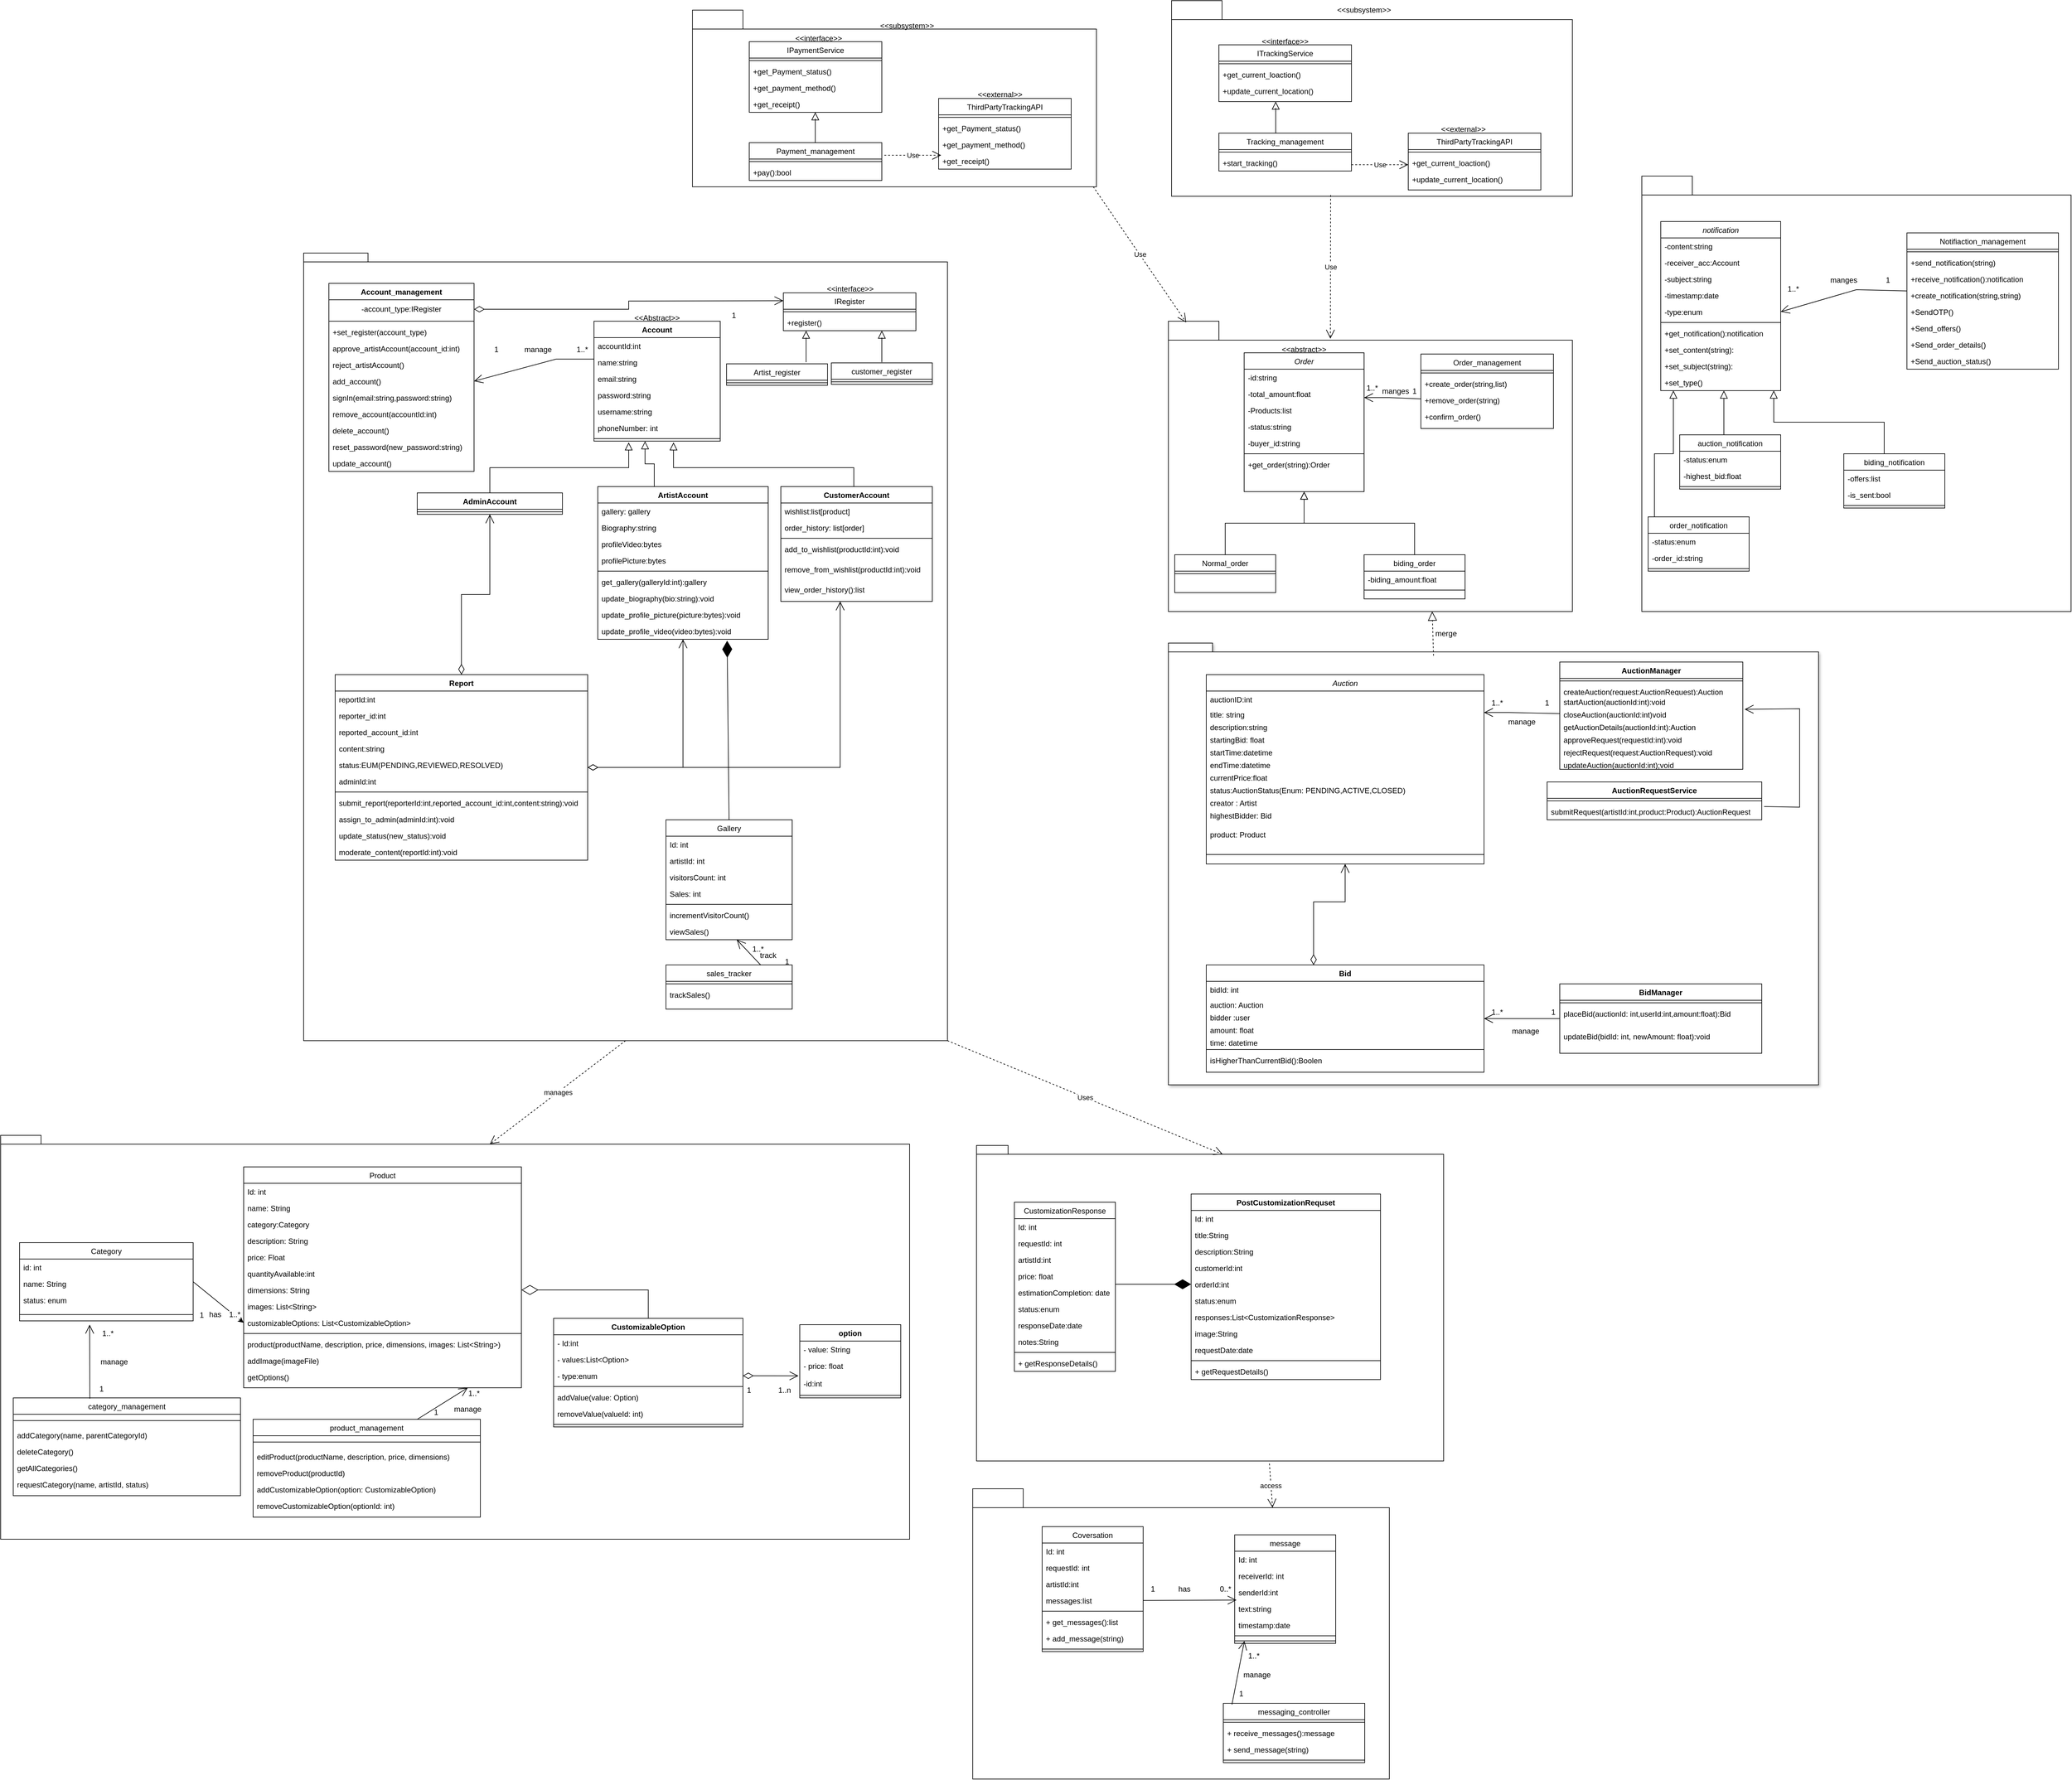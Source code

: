 <mxfile version="24.4.6" type="device">
  <diagram id="C5RBs43oDa-KdzZeNtuy" name="Page-1">
    <mxGraphModel dx="3517" dy="4113" grid="1" gridSize="10" guides="1" tooltips="1" connect="1" arrows="1" fold="1" page="1" pageScale="1" pageWidth="827" pageHeight="1169" math="0" shadow="0">
      <root>
        <mxCell id="WIyWlLk6GJQsqaUBKTNV-0" />
        <mxCell id="WIyWlLk6GJQsqaUBKTNV-1" parent="WIyWlLk6GJQsqaUBKTNV-0" />
        <mxCell id="p1KBks_BvdkvikkBRHm6-34" value="" style="shape=folder;fontStyle=1;tabWidth=80;tabHeight=30;tabPosition=left;html=1;boundedLbl=1;whiteSpace=wrap;" parent="WIyWlLk6GJQsqaUBKTNV-1" vertex="1">
          <mxGeometry x="-810" y="-290" width="660" height="460" as="geometry" />
        </mxCell>
        <mxCell id="Rs6AaWUYdlJJOVlor8ce-9" value="Gallery management&lt;div&gt;&lt;br&gt;&lt;/div&gt;" style="shape=folder;fontStyle=1;tabWidth=110;tabHeight=30;tabPosition=left;html=1;boundedLbl=1;labelInHeader=1;container=1;collapsible=0;whiteSpace=wrap;" parent="WIyWlLk6GJQsqaUBKTNV-1" vertex="1">
          <mxGeometry x="-1340" y="-1390" width="440" height="350" as="geometry" />
        </mxCell>
        <mxCell id="Rs6AaWUYdlJJOVlor8ce-10" value="" style="html=1;strokeColor=none;resizeWidth=1;resizeHeight=1;fillColor=none;part=1;connectable=0;allowArrows=0;deletable=0;whiteSpace=wrap;" parent="Rs6AaWUYdlJJOVlor8ce-9" vertex="1">
          <mxGeometry width="440" height="245.0" relative="1" as="geometry">
            <mxPoint y="30" as="offset" />
          </mxGeometry>
        </mxCell>
        <mxCell id="UPpW3QvQ503PZCW4TQQM-24" value="" style="shape=folder;fontStyle=1;tabWidth=80;tabHeight=30;tabPosition=left;html=1;boundedLbl=1;whiteSpace=wrap;" parent="WIyWlLk6GJQsqaUBKTNV-1" vertex="1">
          <mxGeometry x="250" y="-2370" width="680" height="690" as="geometry" />
        </mxCell>
        <mxCell id="Q5uJ2qeS1NoMDb9aisBC-40" value="" style="shape=folder;fontStyle=1;tabWidth=80;tabHeight=30;tabPosition=left;html=1;boundedLbl=1;whiteSpace=wrap;" parent="WIyWlLk6GJQsqaUBKTNV-1" vertex="1">
          <mxGeometry x="-1254" y="-2633" width="640" height="280" as="geometry" />
        </mxCell>
        <mxCell id="Q5uJ2qeS1NoMDb9aisBC-21" value="" style="shape=folder;fontStyle=1;tabWidth=80;tabHeight=30;tabPosition=left;html=1;boundedLbl=1;whiteSpace=wrap;" parent="WIyWlLk6GJQsqaUBKTNV-1" vertex="1">
          <mxGeometry x="-495" y="-2648" width="635" height="310" as="geometry" />
        </mxCell>
        <mxCell id="bvaL93AAkVeGiQjm07bp-16" value="" style="shape=folder;fontStyle=1;tabWidth=80;tabHeight=30;tabPosition=left;html=1;boundedLbl=1;whiteSpace=wrap;" parent="WIyWlLk6GJQsqaUBKTNV-1" vertex="1">
          <mxGeometry x="-500" y="-2140" width="640" height="460" as="geometry" />
        </mxCell>
        <mxCell id="zkfFHV4jXpPFQw0GAbJ--0" value="Order" style="swimlane;fontStyle=2;align=center;verticalAlign=top;childLayout=stackLayout;horizontal=1;startSize=26;horizontalStack=0;resizeParent=1;resizeLast=0;collapsible=1;marginBottom=0;rounded=0;shadow=0;strokeWidth=1;" parent="WIyWlLk6GJQsqaUBKTNV-1" vertex="1">
          <mxGeometry x="-380" y="-2090" width="190" height="220" as="geometry">
            <mxRectangle x="230" y="140" width="160" height="26" as="alternateBounds" />
          </mxGeometry>
        </mxCell>
        <mxCell id="zkfFHV4jXpPFQw0GAbJ--1" value="-id:string" style="text;align=left;verticalAlign=top;spacingLeft=4;spacingRight=4;overflow=hidden;rotatable=0;points=[[0,0.5],[1,0.5]];portConstraint=eastwest;" parent="zkfFHV4jXpPFQw0GAbJ--0" vertex="1">
          <mxGeometry y="26" width="190" height="26" as="geometry" />
        </mxCell>
        <mxCell id="zkfFHV4jXpPFQw0GAbJ--2" value="-total_amount:float" style="text;align=left;verticalAlign=top;spacingLeft=4;spacingRight=4;overflow=hidden;rotatable=0;points=[[0,0.5],[1,0.5]];portConstraint=eastwest;rounded=0;shadow=0;html=0;" parent="zkfFHV4jXpPFQw0GAbJ--0" vertex="1">
          <mxGeometry y="52" width="190" height="26" as="geometry" />
        </mxCell>
        <mxCell id="zkfFHV4jXpPFQw0GAbJ--3" value="-Products:list" style="text;align=left;verticalAlign=top;spacingLeft=4;spacingRight=4;overflow=hidden;rotatable=0;points=[[0,0.5],[1,0.5]];portConstraint=eastwest;rounded=0;shadow=0;html=0;" parent="zkfFHV4jXpPFQw0GAbJ--0" vertex="1">
          <mxGeometry y="78" width="190" height="26" as="geometry" />
        </mxCell>
        <mxCell id="bvaL93AAkVeGiQjm07bp-6" value="-status:string" style="text;align=left;verticalAlign=top;spacingLeft=4;spacingRight=4;overflow=hidden;rotatable=0;points=[[0,0.5],[1,0.5]];portConstraint=eastwest;rounded=0;shadow=0;html=0;" parent="zkfFHV4jXpPFQw0GAbJ--0" vertex="1">
          <mxGeometry y="104" width="190" height="26" as="geometry" />
        </mxCell>
        <mxCell id="bvaL93AAkVeGiQjm07bp-7" value="-buyer_id:string" style="text;align=left;verticalAlign=top;spacingLeft=4;spacingRight=4;overflow=hidden;rotatable=0;points=[[0,0.5],[1,0.5]];portConstraint=eastwest;rounded=0;shadow=0;html=0;" parent="zkfFHV4jXpPFQw0GAbJ--0" vertex="1">
          <mxGeometry y="130" width="190" height="26" as="geometry" />
        </mxCell>
        <mxCell id="zkfFHV4jXpPFQw0GAbJ--4" value="" style="line;html=1;strokeWidth=1;align=left;verticalAlign=middle;spacingTop=-1;spacingLeft=3;spacingRight=3;rotatable=0;labelPosition=right;points=[];portConstraint=eastwest;" parent="zkfFHV4jXpPFQw0GAbJ--0" vertex="1">
          <mxGeometry y="156" width="190" height="8" as="geometry" />
        </mxCell>
        <mxCell id="zkfFHV4jXpPFQw0GAbJ--5" value="+get_order(string):Order" style="text;align=left;verticalAlign=top;spacingLeft=4;spacingRight=4;overflow=hidden;rotatable=0;points=[[0,0.5],[1,0.5]];portConstraint=eastwest;" parent="zkfFHV4jXpPFQw0GAbJ--0" vertex="1">
          <mxGeometry y="164" width="190" height="26" as="geometry" />
        </mxCell>
        <mxCell id="zkfFHV4jXpPFQw0GAbJ--6" value="Normal_order" style="swimlane;fontStyle=0;align=center;verticalAlign=top;childLayout=stackLayout;horizontal=1;startSize=26;horizontalStack=0;resizeParent=1;resizeLast=0;collapsible=1;marginBottom=0;rounded=0;shadow=0;strokeWidth=1;" parent="WIyWlLk6GJQsqaUBKTNV-1" vertex="1">
          <mxGeometry x="-490" y="-1770" width="160" height="60" as="geometry">
            <mxRectangle x="130" y="380" width="160" height="26" as="alternateBounds" />
          </mxGeometry>
        </mxCell>
        <mxCell id="zkfFHV4jXpPFQw0GAbJ--9" value="" style="line;html=1;strokeWidth=1;align=left;verticalAlign=middle;spacingTop=-1;spacingLeft=3;spacingRight=3;rotatable=0;labelPosition=right;points=[];portConstraint=eastwest;" parent="zkfFHV4jXpPFQw0GAbJ--6" vertex="1">
          <mxGeometry y="26" width="160" height="8" as="geometry" />
        </mxCell>
        <mxCell id="zkfFHV4jXpPFQw0GAbJ--12" value="" style="endArrow=block;endSize=10;endFill=0;shadow=0;strokeWidth=1;rounded=0;curved=0;edgeStyle=elbowEdgeStyle;elbow=vertical;" parent="WIyWlLk6GJQsqaUBKTNV-1" source="zkfFHV4jXpPFQw0GAbJ--6" target="zkfFHV4jXpPFQw0GAbJ--0" edge="1">
          <mxGeometry width="160" relative="1" as="geometry">
            <mxPoint x="-320" y="-1927" as="sourcePoint" />
            <mxPoint x="-320" y="-1927" as="targetPoint" />
          </mxGeometry>
        </mxCell>
        <mxCell id="zkfFHV4jXpPFQw0GAbJ--13" value="biding_order" style="swimlane;fontStyle=0;align=center;verticalAlign=top;childLayout=stackLayout;horizontal=1;startSize=26;horizontalStack=0;resizeParent=1;resizeLast=0;collapsible=1;marginBottom=0;rounded=0;shadow=0;strokeWidth=1;" parent="WIyWlLk6GJQsqaUBKTNV-1" vertex="1">
          <mxGeometry x="-190" y="-1770" width="160" height="70" as="geometry">
            <mxRectangle x="340" y="380" width="170" height="26" as="alternateBounds" />
          </mxGeometry>
        </mxCell>
        <mxCell id="zkfFHV4jXpPFQw0GAbJ--14" value="-biding_amount:float" style="text;align=left;verticalAlign=top;spacingLeft=4;spacingRight=4;overflow=hidden;rotatable=0;points=[[0,0.5],[1,0.5]];portConstraint=eastwest;" parent="zkfFHV4jXpPFQw0GAbJ--13" vertex="1">
          <mxGeometry y="26" width="160" height="26" as="geometry" />
        </mxCell>
        <mxCell id="zkfFHV4jXpPFQw0GAbJ--15" value="" style="line;html=1;strokeWidth=1;align=left;verticalAlign=middle;spacingTop=-1;spacingLeft=3;spacingRight=3;rotatable=0;labelPosition=right;points=[];portConstraint=eastwest;" parent="zkfFHV4jXpPFQw0GAbJ--13" vertex="1">
          <mxGeometry y="52" width="160" height="8" as="geometry" />
        </mxCell>
        <mxCell id="zkfFHV4jXpPFQw0GAbJ--16" value="" style="endArrow=block;endSize=10;endFill=0;shadow=0;strokeWidth=1;rounded=0;curved=0;edgeStyle=elbowEdgeStyle;elbow=vertical;" parent="WIyWlLk6GJQsqaUBKTNV-1" source="zkfFHV4jXpPFQw0GAbJ--13" target="zkfFHV4jXpPFQw0GAbJ--0" edge="1">
          <mxGeometry width="160" relative="1" as="geometry">
            <mxPoint x="-310" y="-1757" as="sourcePoint" />
            <mxPoint x="-210" y="-1859" as="targetPoint" />
          </mxGeometry>
        </mxCell>
        <mxCell id="zkfFHV4jXpPFQw0GAbJ--17" value="Order_management" style="swimlane;fontStyle=0;align=center;verticalAlign=top;childLayout=stackLayout;horizontal=1;startSize=26;horizontalStack=0;resizeParent=1;resizeLast=0;collapsible=1;marginBottom=0;rounded=0;shadow=0;strokeWidth=1;" parent="WIyWlLk6GJQsqaUBKTNV-1" vertex="1">
          <mxGeometry x="-100" y="-2088" width="210" height="118" as="geometry">
            <mxRectangle x="550" y="140" width="160" height="26" as="alternateBounds" />
          </mxGeometry>
        </mxCell>
        <mxCell id="zkfFHV4jXpPFQw0GAbJ--23" value="" style="line;html=1;strokeWidth=1;align=left;verticalAlign=middle;spacingTop=-1;spacingLeft=3;spacingRight=3;rotatable=0;labelPosition=right;points=[];portConstraint=eastwest;" parent="zkfFHV4jXpPFQw0GAbJ--17" vertex="1">
          <mxGeometry y="26" width="210" height="8" as="geometry" />
        </mxCell>
        <mxCell id="zkfFHV4jXpPFQw0GAbJ--24" value="+create_order(string,list)" style="text;align=left;verticalAlign=top;spacingLeft=4;spacingRight=4;overflow=hidden;rotatable=0;points=[[0,0.5],[1,0.5]];portConstraint=eastwest;" parent="zkfFHV4jXpPFQw0GAbJ--17" vertex="1">
          <mxGeometry y="34" width="210" height="26" as="geometry" />
        </mxCell>
        <mxCell id="zkfFHV4jXpPFQw0GAbJ--25" value="+remove_order(string)" style="text;align=left;verticalAlign=top;spacingLeft=4;spacingRight=4;overflow=hidden;rotatable=0;points=[[0,0.5],[1,0.5]];portConstraint=eastwest;" parent="zkfFHV4jXpPFQw0GAbJ--17" vertex="1">
          <mxGeometry y="60" width="210" height="26" as="geometry" />
        </mxCell>
        <mxCell id="bvaL93AAkVeGiQjm07bp-11" value="+confirm_order()" style="text;align=left;verticalAlign=top;spacingLeft=4;spacingRight=4;overflow=hidden;rotatable=0;points=[[0,0.5],[1,0.5]];portConstraint=eastwest;" parent="zkfFHV4jXpPFQw0GAbJ--17" vertex="1">
          <mxGeometry y="86" width="210" height="26" as="geometry" />
        </mxCell>
        <mxCell id="bvaL93AAkVeGiQjm07bp-10" value="&amp;lt;&amp;lt;abstract&amp;gt;&amp;gt;" style="text;html=1;align=center;verticalAlign=middle;whiteSpace=wrap;rounded=0;" parent="WIyWlLk6GJQsqaUBKTNV-1" vertex="1">
          <mxGeometry x="-315" y="-2110" width="60" height="30" as="geometry" />
        </mxCell>
        <mxCell id="bvaL93AAkVeGiQjm07bp-19" value="manges" style="text;html=1;align=center;verticalAlign=middle;whiteSpace=wrap;rounded=0;" parent="WIyWlLk6GJQsqaUBKTNV-1" vertex="1">
          <mxGeometry x="-170" y="-2038.5" width="60" height="19" as="geometry" />
        </mxCell>
        <mxCell id="bvaL93AAkVeGiQjm07bp-20" value="1" style="text;html=1;align=center;verticalAlign=middle;whiteSpace=wrap;rounded=0;" parent="WIyWlLk6GJQsqaUBKTNV-1" vertex="1">
          <mxGeometry x="-140" y="-2044" width="60" height="30" as="geometry" />
        </mxCell>
        <mxCell id="Q5uJ2qeS1NoMDb9aisBC-0" value="ITrackingService" style="swimlane;fontStyle=0;align=center;verticalAlign=top;childLayout=stackLayout;horizontal=1;startSize=26;horizontalStack=0;resizeParent=1;resizeLast=0;collapsible=1;marginBottom=0;rounded=0;shadow=0;strokeWidth=1;" parent="WIyWlLk6GJQsqaUBKTNV-1" vertex="1">
          <mxGeometry x="-420" y="-2578" width="210" height="90" as="geometry">
            <mxRectangle x="550" y="140" width="160" height="26" as="alternateBounds" />
          </mxGeometry>
        </mxCell>
        <mxCell id="Q5uJ2qeS1NoMDb9aisBC-1" value="" style="line;html=1;strokeWidth=1;align=left;verticalAlign=middle;spacingTop=-1;spacingLeft=3;spacingRight=3;rotatable=0;labelPosition=right;points=[];portConstraint=eastwest;" parent="Q5uJ2qeS1NoMDb9aisBC-0" vertex="1">
          <mxGeometry y="26" width="210" height="8" as="geometry" />
        </mxCell>
        <mxCell id="Q5uJ2qeS1NoMDb9aisBC-2" value="+get_current_loaction()" style="text;align=left;verticalAlign=top;spacingLeft=4;spacingRight=4;overflow=hidden;rotatable=0;points=[[0,0.5],[1,0.5]];portConstraint=eastwest;" parent="Q5uJ2qeS1NoMDb9aisBC-0" vertex="1">
          <mxGeometry y="34" width="210" height="26" as="geometry" />
        </mxCell>
        <mxCell id="Q5uJ2qeS1NoMDb9aisBC-3" value="+update_current_location()" style="text;align=left;verticalAlign=top;spacingLeft=4;spacingRight=4;overflow=hidden;rotatable=0;points=[[0,0.5],[1,0.5]];portConstraint=eastwest;" parent="Q5uJ2qeS1NoMDb9aisBC-0" vertex="1">
          <mxGeometry y="60" width="210" height="26" as="geometry" />
        </mxCell>
        <mxCell id="Q5uJ2qeS1NoMDb9aisBC-6" value="&amp;lt;&amp;lt;interface&amp;gt;&amp;gt;" style="text;html=1;align=center;verticalAlign=middle;whiteSpace=wrap;rounded=0;" parent="WIyWlLk6GJQsqaUBKTNV-1" vertex="1">
          <mxGeometry x="-345" y="-2598" width="60" height="30" as="geometry" />
        </mxCell>
        <mxCell id="Q5uJ2qeS1NoMDb9aisBC-9" value="" style="endArrow=block;endSize=10;endFill=0;shadow=0;strokeWidth=1;rounded=0;curved=0;edgeStyle=elbowEdgeStyle;elbow=vertical;" parent="WIyWlLk6GJQsqaUBKTNV-1" edge="1">
          <mxGeometry width="160" relative="1" as="geometry">
            <mxPoint x="-330" y="-2438" as="sourcePoint" />
            <mxPoint x="-330" y="-2488" as="targetPoint" />
            <Array as="points">
              <mxPoint x="-255" y="-2478" />
            </Array>
          </mxGeometry>
        </mxCell>
        <mxCell id="Q5uJ2qeS1NoMDb9aisBC-10" value="Tracking_management" style="swimlane;fontStyle=0;align=center;verticalAlign=top;childLayout=stackLayout;horizontal=1;startSize=26;horizontalStack=0;resizeParent=1;resizeLast=0;collapsible=1;marginBottom=0;rounded=0;shadow=0;strokeWidth=1;" parent="WIyWlLk6GJQsqaUBKTNV-1" vertex="1">
          <mxGeometry x="-420" y="-2438" width="210" height="60" as="geometry">
            <mxRectangle x="550" y="140" width="160" height="26" as="alternateBounds" />
          </mxGeometry>
        </mxCell>
        <mxCell id="Q5uJ2qeS1NoMDb9aisBC-11" value="" style="line;html=1;strokeWidth=1;align=left;verticalAlign=middle;spacingTop=-1;spacingLeft=3;spacingRight=3;rotatable=0;labelPosition=right;points=[];portConstraint=eastwest;" parent="Q5uJ2qeS1NoMDb9aisBC-10" vertex="1">
          <mxGeometry y="26" width="210" height="8" as="geometry" />
        </mxCell>
        <mxCell id="Q5uJ2qeS1NoMDb9aisBC-13" value="+start_tracking()" style="text;align=left;verticalAlign=top;spacingLeft=4;spacingRight=4;overflow=hidden;rotatable=0;points=[[0,0.5],[1,0.5]];portConstraint=eastwest;" parent="Q5uJ2qeS1NoMDb9aisBC-10" vertex="1">
          <mxGeometry y="34" width="210" height="26" as="geometry" />
        </mxCell>
        <mxCell id="Q5uJ2qeS1NoMDb9aisBC-15" value="Use" style="endArrow=open;endSize=12;dashed=1;html=1;rounded=0;" parent="WIyWlLk6GJQsqaUBKTNV-1" edge="1">
          <mxGeometry width="160" relative="1" as="geometry">
            <mxPoint x="-210" y="-2388" as="sourcePoint" />
            <mxPoint x="-120" y="-2388" as="targetPoint" />
          </mxGeometry>
        </mxCell>
        <mxCell id="Q5uJ2qeS1NoMDb9aisBC-16" value="ThirdPartyTrackingAPI" style="swimlane;fontStyle=0;align=center;verticalAlign=top;childLayout=stackLayout;horizontal=1;startSize=26;horizontalStack=0;resizeParent=1;resizeLast=0;collapsible=1;marginBottom=0;rounded=0;shadow=0;strokeWidth=1;" parent="WIyWlLk6GJQsqaUBKTNV-1" vertex="1">
          <mxGeometry x="-120" y="-2438" width="210" height="90" as="geometry">
            <mxRectangle x="550" y="140" width="160" height="26" as="alternateBounds" />
          </mxGeometry>
        </mxCell>
        <mxCell id="Q5uJ2qeS1NoMDb9aisBC-17" value="" style="line;html=1;strokeWidth=1;align=left;verticalAlign=middle;spacingTop=-1;spacingLeft=3;spacingRight=3;rotatable=0;labelPosition=right;points=[];portConstraint=eastwest;" parent="Q5uJ2qeS1NoMDb9aisBC-16" vertex="1">
          <mxGeometry y="26" width="210" height="8" as="geometry" />
        </mxCell>
        <mxCell id="Q5uJ2qeS1NoMDb9aisBC-18" value="+get_current_loaction()" style="text;align=left;verticalAlign=top;spacingLeft=4;spacingRight=4;overflow=hidden;rotatable=0;points=[[0,0.5],[1,0.5]];portConstraint=eastwest;" parent="Q5uJ2qeS1NoMDb9aisBC-16" vertex="1">
          <mxGeometry y="34" width="210" height="26" as="geometry" />
        </mxCell>
        <mxCell id="Q5uJ2qeS1NoMDb9aisBC-19" value="+update_current_location()" style="text;align=left;verticalAlign=top;spacingLeft=4;spacingRight=4;overflow=hidden;rotatable=0;points=[[0,0.5],[1,0.5]];portConstraint=eastwest;" parent="Q5uJ2qeS1NoMDb9aisBC-16" vertex="1">
          <mxGeometry y="60" width="210" height="26" as="geometry" />
        </mxCell>
        <mxCell id="Q5uJ2qeS1NoMDb9aisBC-20" value="&amp;lt;&amp;lt;external&amp;gt;&amp;gt;" style="text;whiteSpace=wrap;html=1;" parent="WIyWlLk6GJQsqaUBKTNV-1" vertex="1">
          <mxGeometry x="-70" y="-2458" width="90" height="40" as="geometry" />
        </mxCell>
        <mxCell id="Q5uJ2qeS1NoMDb9aisBC-22" value="&amp;lt;&amp;lt;subsystem&amp;gt;&amp;gt;" style="text;html=1;align=center;verticalAlign=middle;whiteSpace=wrap;rounded=0;" parent="WIyWlLk6GJQsqaUBKTNV-1" vertex="1">
          <mxGeometry x="-220" y="-2648" width="60" height="30" as="geometry" />
        </mxCell>
        <mxCell id="Q5uJ2qeS1NoMDb9aisBC-23" value="IPaymentService" style="swimlane;fontStyle=0;align=center;verticalAlign=top;childLayout=stackLayout;horizontal=1;startSize=26;horizontalStack=0;resizeParent=1;resizeLast=0;collapsible=1;marginBottom=0;rounded=0;shadow=0;strokeWidth=1;" parent="WIyWlLk6GJQsqaUBKTNV-1" vertex="1">
          <mxGeometry x="-1164" y="-2583" width="210" height="112" as="geometry">
            <mxRectangle x="550" y="140" width="160" height="26" as="alternateBounds" />
          </mxGeometry>
        </mxCell>
        <mxCell id="Q5uJ2qeS1NoMDb9aisBC-24" value="" style="line;html=1;strokeWidth=1;align=left;verticalAlign=middle;spacingTop=-1;spacingLeft=3;spacingRight=3;rotatable=0;labelPosition=right;points=[];portConstraint=eastwest;" parent="Q5uJ2qeS1NoMDb9aisBC-23" vertex="1">
          <mxGeometry y="26" width="210" height="8" as="geometry" />
        </mxCell>
        <mxCell id="Q5uJ2qeS1NoMDb9aisBC-25" value="+get_Payment_status()" style="text;align=left;verticalAlign=top;spacingLeft=4;spacingRight=4;overflow=hidden;rotatable=0;points=[[0,0.5],[1,0.5]];portConstraint=eastwest;" parent="Q5uJ2qeS1NoMDb9aisBC-23" vertex="1">
          <mxGeometry y="34" width="210" height="26" as="geometry" />
        </mxCell>
        <mxCell id="Q5uJ2qeS1NoMDb9aisBC-26" value="+get_payment_method()" style="text;align=left;verticalAlign=top;spacingLeft=4;spacingRight=4;overflow=hidden;rotatable=0;points=[[0,0.5],[1,0.5]];portConstraint=eastwest;" parent="Q5uJ2qeS1NoMDb9aisBC-23" vertex="1">
          <mxGeometry y="60" width="210" height="26" as="geometry" />
        </mxCell>
        <mxCell id="Q5uJ2qeS1NoMDb9aisBC-33" value="+get_receipt()" style="text;align=left;verticalAlign=top;spacingLeft=4;spacingRight=4;overflow=hidden;rotatable=0;points=[[0,0.5],[1,0.5]];portConstraint=eastwest;" parent="Q5uJ2qeS1NoMDb9aisBC-23" vertex="1">
          <mxGeometry y="86" width="210" height="26" as="geometry" />
        </mxCell>
        <mxCell id="Q5uJ2qeS1NoMDb9aisBC-27" value="&amp;lt;&amp;lt;interface&amp;gt;&amp;gt;" style="text;html=1;align=center;verticalAlign=middle;whiteSpace=wrap;rounded=0;" parent="WIyWlLk6GJQsqaUBKTNV-1" vertex="1">
          <mxGeometry x="-1084" y="-2603" width="60" height="30" as="geometry" />
        </mxCell>
        <mxCell id="Q5uJ2qeS1NoMDb9aisBC-28" value="" style="endArrow=block;endSize=10;endFill=0;shadow=0;strokeWidth=1;rounded=0;curved=0;edgeStyle=elbowEdgeStyle;elbow=vertical;" parent="WIyWlLk6GJQsqaUBKTNV-1" edge="1">
          <mxGeometry width="160" relative="1" as="geometry">
            <mxPoint x="-1059.43" y="-2421" as="sourcePoint" />
            <mxPoint x="-1059.43" y="-2471" as="targetPoint" />
            <Array as="points">
              <mxPoint x="-984.43" y="-2461" />
            </Array>
          </mxGeometry>
        </mxCell>
        <mxCell id="Q5uJ2qeS1NoMDb9aisBC-29" value="Payment_management" style="swimlane;fontStyle=0;align=center;verticalAlign=top;childLayout=stackLayout;horizontal=1;startSize=26;horizontalStack=0;resizeParent=1;resizeLast=0;collapsible=1;marginBottom=0;rounded=0;shadow=0;strokeWidth=1;" parent="WIyWlLk6GJQsqaUBKTNV-1" vertex="1">
          <mxGeometry x="-1164" y="-2423" width="210" height="60" as="geometry">
            <mxRectangle x="550" y="140" width="160" height="26" as="alternateBounds" />
          </mxGeometry>
        </mxCell>
        <mxCell id="Q5uJ2qeS1NoMDb9aisBC-30" value="" style="line;html=1;strokeWidth=1;align=left;verticalAlign=middle;spacingTop=-1;spacingLeft=3;spacingRight=3;rotatable=0;labelPosition=right;points=[];portConstraint=eastwest;" parent="Q5uJ2qeS1NoMDb9aisBC-29" vertex="1">
          <mxGeometry y="26" width="210" height="8" as="geometry" />
        </mxCell>
        <mxCell id="Q5uJ2qeS1NoMDb9aisBC-31" value="+pay():bool" style="text;align=left;verticalAlign=top;spacingLeft=4;spacingRight=4;overflow=hidden;rotatable=0;points=[[0,0.5],[1,0.5]];portConstraint=eastwest;" parent="Q5uJ2qeS1NoMDb9aisBC-29" vertex="1">
          <mxGeometry y="34" width="210" height="26" as="geometry" />
        </mxCell>
        <mxCell id="Q5uJ2qeS1NoMDb9aisBC-34" value="ThirdPartyTrackingAPI" style="swimlane;fontStyle=0;align=center;verticalAlign=top;childLayout=stackLayout;horizontal=1;startSize=26;horizontalStack=0;resizeParent=1;resizeLast=0;collapsible=1;marginBottom=0;rounded=0;shadow=0;strokeWidth=1;" parent="WIyWlLk6GJQsqaUBKTNV-1" vertex="1">
          <mxGeometry x="-864" y="-2493" width="210" height="112" as="geometry">
            <mxRectangle x="550" y="140" width="160" height="26" as="alternateBounds" />
          </mxGeometry>
        </mxCell>
        <mxCell id="Q5uJ2qeS1NoMDb9aisBC-35" value="" style="line;html=1;strokeWidth=1;align=left;verticalAlign=middle;spacingTop=-1;spacingLeft=3;spacingRight=3;rotatable=0;labelPosition=right;points=[];portConstraint=eastwest;" parent="Q5uJ2qeS1NoMDb9aisBC-34" vertex="1">
          <mxGeometry y="26" width="210" height="8" as="geometry" />
        </mxCell>
        <mxCell id="Q5uJ2qeS1NoMDb9aisBC-36" value="+get_Payment_status()" style="text;align=left;verticalAlign=top;spacingLeft=4;spacingRight=4;overflow=hidden;rotatable=0;points=[[0,0.5],[1,0.5]];portConstraint=eastwest;" parent="Q5uJ2qeS1NoMDb9aisBC-34" vertex="1">
          <mxGeometry y="34" width="210" height="26" as="geometry" />
        </mxCell>
        <mxCell id="Q5uJ2qeS1NoMDb9aisBC-37" value="+get_payment_method()" style="text;align=left;verticalAlign=top;spacingLeft=4;spacingRight=4;overflow=hidden;rotatable=0;points=[[0,0.5],[1,0.5]];portConstraint=eastwest;" parent="Q5uJ2qeS1NoMDb9aisBC-34" vertex="1">
          <mxGeometry y="60" width="210" height="26" as="geometry" />
        </mxCell>
        <mxCell id="Q5uJ2qeS1NoMDb9aisBC-39" value="+get_receipt()" style="text;align=left;verticalAlign=top;spacingLeft=4;spacingRight=4;overflow=hidden;rotatable=0;points=[[0,0.5],[1,0.5]];portConstraint=eastwest;" parent="Q5uJ2qeS1NoMDb9aisBC-34" vertex="1">
          <mxGeometry y="86" width="210" height="26" as="geometry" />
        </mxCell>
        <mxCell id="Q5uJ2qeS1NoMDb9aisBC-38" value="&amp;lt;&amp;lt;external&amp;gt;&amp;gt;" style="text;whiteSpace=wrap;html=1;" parent="WIyWlLk6GJQsqaUBKTNV-1" vertex="1">
          <mxGeometry x="-804" y="-2513" width="90" height="40" as="geometry" />
        </mxCell>
        <mxCell id="Q5uJ2qeS1NoMDb9aisBC-41" value="&amp;lt;&amp;lt;subsystem&amp;gt;&amp;gt;" style="text;html=1;align=center;verticalAlign=middle;whiteSpace=wrap;rounded=0;" parent="WIyWlLk6GJQsqaUBKTNV-1" vertex="1">
          <mxGeometry x="-944" y="-2623" width="60" height="30" as="geometry" />
        </mxCell>
        <mxCell id="Q5uJ2qeS1NoMDb9aisBC-44" value="Use" style="endArrow=open;endSize=12;dashed=1;html=1;rounded=0;" parent="WIyWlLk6GJQsqaUBKTNV-1" edge="1">
          <mxGeometry width="160" relative="1" as="geometry">
            <mxPoint x="-950" y="-2403" as="sourcePoint" />
            <mxPoint x="-860" y="-2403" as="targetPoint" />
          </mxGeometry>
        </mxCell>
        <mxCell id="UPpW3QvQ503PZCW4TQQM-0" value="notification" style="swimlane;fontStyle=2;align=center;verticalAlign=top;childLayout=stackLayout;horizontal=1;startSize=26;horizontalStack=0;resizeParent=1;resizeLast=0;collapsible=1;marginBottom=0;rounded=0;shadow=0;strokeWidth=1;" parent="WIyWlLk6GJQsqaUBKTNV-1" vertex="1">
          <mxGeometry x="280" y="-2298" width="190" height="268" as="geometry">
            <mxRectangle x="230" y="140" width="160" height="26" as="alternateBounds" />
          </mxGeometry>
        </mxCell>
        <mxCell id="UPpW3QvQ503PZCW4TQQM-1" value="-content:string" style="text;align=left;verticalAlign=top;spacingLeft=4;spacingRight=4;overflow=hidden;rotatable=0;points=[[0,0.5],[1,0.5]];portConstraint=eastwest;" parent="UPpW3QvQ503PZCW4TQQM-0" vertex="1">
          <mxGeometry y="26" width="190" height="26" as="geometry" />
        </mxCell>
        <mxCell id="UPpW3QvQ503PZCW4TQQM-2" value="-receiver_acc:Account" style="text;align=left;verticalAlign=top;spacingLeft=4;spacingRight=4;overflow=hidden;rotatable=0;points=[[0,0.5],[1,0.5]];portConstraint=eastwest;rounded=0;shadow=0;html=0;" parent="UPpW3QvQ503PZCW4TQQM-0" vertex="1">
          <mxGeometry y="52" width="190" height="26" as="geometry" />
        </mxCell>
        <mxCell id="UPpW3QvQ503PZCW4TQQM-4" value="-subject:string" style="text;align=left;verticalAlign=top;spacingLeft=4;spacingRight=4;overflow=hidden;rotatable=0;points=[[0,0.5],[1,0.5]];portConstraint=eastwest;rounded=0;shadow=0;html=0;" parent="UPpW3QvQ503PZCW4TQQM-0" vertex="1">
          <mxGeometry y="78" width="190" height="26" as="geometry" />
        </mxCell>
        <mxCell id="UPpW3QvQ503PZCW4TQQM-18" value="-timestamp:date" style="text;align=left;verticalAlign=top;spacingLeft=4;spacingRight=4;overflow=hidden;rotatable=0;points=[[0,0.5],[1,0.5]];portConstraint=eastwest;rounded=0;shadow=0;html=0;" parent="UPpW3QvQ503PZCW4TQQM-0" vertex="1">
          <mxGeometry y="104" width="190" height="26" as="geometry" />
        </mxCell>
        <mxCell id="UPpW3QvQ503PZCW4TQQM-19" value="-type:enum" style="text;align=left;verticalAlign=top;spacingLeft=4;spacingRight=4;overflow=hidden;rotatable=0;points=[[0,0.5],[1,0.5]];portConstraint=eastwest;rounded=0;shadow=0;html=0;" parent="UPpW3QvQ503PZCW4TQQM-0" vertex="1">
          <mxGeometry y="130" width="190" height="26" as="geometry" />
        </mxCell>
        <mxCell id="UPpW3QvQ503PZCW4TQQM-6" value="" style="line;html=1;strokeWidth=1;align=left;verticalAlign=middle;spacingTop=-1;spacingLeft=3;spacingRight=3;rotatable=0;labelPosition=right;points=[];portConstraint=eastwest;" parent="UPpW3QvQ503PZCW4TQQM-0" vertex="1">
          <mxGeometry y="156" width="190" height="8" as="geometry" />
        </mxCell>
        <mxCell id="UPpW3QvQ503PZCW4TQQM-7" value="+get_notification():notification" style="text;align=left;verticalAlign=top;spacingLeft=4;spacingRight=4;overflow=hidden;rotatable=0;points=[[0,0.5],[1,0.5]];portConstraint=eastwest;" parent="UPpW3QvQ503PZCW4TQQM-0" vertex="1">
          <mxGeometry y="164" width="190" height="26" as="geometry" />
        </mxCell>
        <mxCell id="UPpW3QvQ503PZCW4TQQM-10" value="+set_content(string):" style="text;align=left;verticalAlign=top;spacingLeft=4;spacingRight=4;overflow=hidden;rotatable=0;points=[[0,0.5],[1,0.5]];portConstraint=eastwest;" parent="UPpW3QvQ503PZCW4TQQM-0" vertex="1">
          <mxGeometry y="190" width="190" height="26" as="geometry" />
        </mxCell>
        <mxCell id="UPpW3QvQ503PZCW4TQQM-11" value="+set_subject(string):" style="text;align=left;verticalAlign=top;spacingLeft=4;spacingRight=4;overflow=hidden;rotatable=0;points=[[0,0.5],[1,0.5]];portConstraint=eastwest;" parent="UPpW3QvQ503PZCW4TQQM-0" vertex="1">
          <mxGeometry y="216" width="190" height="26" as="geometry" />
        </mxCell>
        <mxCell id="UPpW3QvQ503PZCW4TQQM-20" value="+set_type()" style="text;align=left;verticalAlign=top;spacingLeft=4;spacingRight=4;overflow=hidden;rotatable=0;points=[[0,0.5],[1,0.5]];portConstraint=eastwest;" parent="UPpW3QvQ503PZCW4TQQM-0" vertex="1">
          <mxGeometry y="242" width="190" height="26" as="geometry" />
        </mxCell>
        <mxCell id="UPpW3QvQ503PZCW4TQQM-12" value="Notifiaction_management" style="swimlane;fontStyle=0;align=center;verticalAlign=top;childLayout=stackLayout;horizontal=1;startSize=26;horizontalStack=0;resizeParent=1;resizeLast=0;collapsible=1;marginBottom=0;rounded=0;shadow=0;strokeWidth=1;" parent="WIyWlLk6GJQsqaUBKTNV-1" vertex="1">
          <mxGeometry x="670" y="-2280" width="240" height="216" as="geometry">
            <mxRectangle x="550" y="140" width="160" height="26" as="alternateBounds" />
          </mxGeometry>
        </mxCell>
        <mxCell id="UPpW3QvQ503PZCW4TQQM-13" value="" style="line;html=1;strokeWidth=1;align=left;verticalAlign=middle;spacingTop=-1;spacingLeft=3;spacingRight=3;rotatable=0;labelPosition=right;points=[];portConstraint=eastwest;" parent="UPpW3QvQ503PZCW4TQQM-12" vertex="1">
          <mxGeometry y="26" width="240" height="8" as="geometry" />
        </mxCell>
        <mxCell id="UPpW3QvQ503PZCW4TQQM-14" value="+send_notification(string)" style="text;align=left;verticalAlign=top;spacingLeft=4;spacingRight=4;overflow=hidden;rotatable=0;points=[[0,0.5],[1,0.5]];portConstraint=eastwest;" parent="UPpW3QvQ503PZCW4TQQM-12" vertex="1">
          <mxGeometry y="34" width="240" height="26" as="geometry" />
        </mxCell>
        <mxCell id="UPpW3QvQ503PZCW4TQQM-15" value="+receive_notification():notification" style="text;align=left;verticalAlign=top;spacingLeft=4;spacingRight=4;overflow=hidden;rotatable=0;points=[[0,0.5],[1,0.5]];portConstraint=eastwest;" parent="UPpW3QvQ503PZCW4TQQM-12" vertex="1">
          <mxGeometry y="60" width="240" height="26" as="geometry" />
        </mxCell>
        <mxCell id="UPpW3QvQ503PZCW4TQQM-16" value="+create_notification(string,string)" style="text;align=left;verticalAlign=top;spacingLeft=4;spacingRight=4;overflow=hidden;rotatable=0;points=[[0,0.5],[1,0.5]];portConstraint=eastwest;" parent="UPpW3QvQ503PZCW4TQQM-12" vertex="1">
          <mxGeometry y="86" width="240" height="26" as="geometry" />
        </mxCell>
        <mxCell id="fNxkAU7-AeEzuZAgSad1-1" value="+SendOTP()" style="text;align=left;verticalAlign=top;spacingLeft=4;spacingRight=4;overflow=hidden;rotatable=0;points=[[0,0.5],[1,0.5]];portConstraint=eastwest;" parent="UPpW3QvQ503PZCW4TQQM-12" vertex="1">
          <mxGeometry y="112" width="240" height="26" as="geometry" />
        </mxCell>
        <mxCell id="fNxkAU7-AeEzuZAgSad1-2" value="+Send_offers()" style="text;align=left;verticalAlign=top;spacingLeft=4;spacingRight=4;overflow=hidden;rotatable=0;points=[[0,0.5],[1,0.5]];portConstraint=eastwest;" parent="UPpW3QvQ503PZCW4TQQM-12" vertex="1">
          <mxGeometry y="138" width="240" height="26" as="geometry" />
        </mxCell>
        <mxCell id="fNxkAU7-AeEzuZAgSad1-3" value="+Send_order_details()" style="text;align=left;verticalAlign=top;spacingLeft=4;spacingRight=4;overflow=hidden;rotatable=0;points=[[0,0.5],[1,0.5]];portConstraint=eastwest;" parent="UPpW3QvQ503PZCW4TQQM-12" vertex="1">
          <mxGeometry y="164" width="240" height="26" as="geometry" />
        </mxCell>
        <mxCell id="fNxkAU7-AeEzuZAgSad1-4" value="+Send_auction_status()" style="text;align=left;verticalAlign=top;spacingLeft=4;spacingRight=4;overflow=hidden;rotatable=0;points=[[0,0.5],[1,0.5]];portConstraint=eastwest;" parent="UPpW3QvQ503PZCW4TQQM-12" vertex="1">
          <mxGeometry y="190" width="240" height="26" as="geometry" />
        </mxCell>
        <mxCell id="UPpW3QvQ503PZCW4TQQM-17" value="manges" style="text;html=1;align=center;verticalAlign=middle;whiteSpace=wrap;rounded=0;" parent="WIyWlLk6GJQsqaUBKTNV-1" vertex="1">
          <mxGeometry x="540" y="-2220" width="60" height="30" as="geometry" />
        </mxCell>
        <mxCell id="UPpW3QvQ503PZCW4TQQM-22" value="1" style="text;html=1;align=center;verticalAlign=middle;whiteSpace=wrap;rounded=0;" parent="WIyWlLk6GJQsqaUBKTNV-1" vertex="1">
          <mxGeometry x="610" y="-2220" width="60" height="30" as="geometry" />
        </mxCell>
        <mxCell id="UPpW3QvQ503PZCW4TQQM-23" value="1..*" style="text;html=1;align=center;verticalAlign=middle;whiteSpace=wrap;rounded=0;" parent="WIyWlLk6GJQsqaUBKTNV-1" vertex="1">
          <mxGeometry x="460" y="-2206" width="60" height="30" as="geometry" />
        </mxCell>
        <mxCell id="fNxkAU7-AeEzuZAgSad1-5" value="biding_notification" style="swimlane;fontStyle=0;align=center;verticalAlign=top;childLayout=stackLayout;horizontal=1;startSize=26;horizontalStack=0;resizeParent=1;resizeLast=0;collapsible=1;marginBottom=0;rounded=0;shadow=0;strokeWidth=1;" parent="WIyWlLk6GJQsqaUBKTNV-1" vertex="1">
          <mxGeometry x="570" y="-1930" width="160" height="86" as="geometry">
            <mxRectangle x="340" y="380" width="170" height="26" as="alternateBounds" />
          </mxGeometry>
        </mxCell>
        <mxCell id="fNxkAU7-AeEzuZAgSad1-6" value="-offers:list" style="text;align=left;verticalAlign=top;spacingLeft=4;spacingRight=4;overflow=hidden;rotatable=0;points=[[0,0.5],[1,0.5]];portConstraint=eastwest;" parent="fNxkAU7-AeEzuZAgSad1-5" vertex="1">
          <mxGeometry y="26" width="160" height="26" as="geometry" />
        </mxCell>
        <mxCell id="fNxkAU7-AeEzuZAgSad1-8" value="-is_sent:bool" style="text;align=left;verticalAlign=top;spacingLeft=4;spacingRight=4;overflow=hidden;rotatable=0;points=[[0,0.5],[1,0.5]];portConstraint=eastwest;" parent="fNxkAU7-AeEzuZAgSad1-5" vertex="1">
          <mxGeometry y="52" width="160" height="26" as="geometry" />
        </mxCell>
        <mxCell id="fNxkAU7-AeEzuZAgSad1-7" value="" style="line;html=1;strokeWidth=1;align=left;verticalAlign=middle;spacingTop=-1;spacingLeft=3;spacingRight=3;rotatable=0;labelPosition=right;points=[];portConstraint=eastwest;" parent="fNxkAU7-AeEzuZAgSad1-5" vertex="1">
          <mxGeometry y="78" width="160" height="8" as="geometry" />
        </mxCell>
        <mxCell id="fNxkAU7-AeEzuZAgSad1-0" value="" style="endArrow=block;endSize=10;endFill=0;shadow=0;strokeWidth=1;rounded=0;curved=0;edgeStyle=elbowEdgeStyle;elbow=vertical;" parent="WIyWlLk6GJQsqaUBKTNV-1" edge="1">
          <mxGeometry width="160" relative="1" as="geometry">
            <mxPoint x="634" y="-1930" as="sourcePoint" />
            <mxPoint x="459" y="-2030" as="targetPoint" />
          </mxGeometry>
        </mxCell>
        <mxCell id="fNxkAU7-AeEzuZAgSad1-9" value="" style="endArrow=block;endSize=10;endFill=0;shadow=0;strokeWidth=1;rounded=0;curved=0;edgeStyle=elbowEdgeStyle;elbow=vertical;" parent="WIyWlLk6GJQsqaUBKTNV-1" edge="1">
          <mxGeometry width="160" relative="1" as="geometry">
            <mxPoint x="380" y="-1960" as="sourcePoint" />
            <mxPoint x="380" y="-2030" as="targetPoint" />
          </mxGeometry>
        </mxCell>
        <mxCell id="fNxkAU7-AeEzuZAgSad1-10" value="auction_notification" style="swimlane;fontStyle=0;align=center;verticalAlign=top;childLayout=stackLayout;horizontal=1;startSize=26;horizontalStack=0;resizeParent=1;resizeLast=0;collapsible=1;marginBottom=0;rounded=0;shadow=0;strokeWidth=1;" parent="WIyWlLk6GJQsqaUBKTNV-1" vertex="1">
          <mxGeometry x="310" y="-1960" width="160" height="86" as="geometry">
            <mxRectangle x="340" y="380" width="170" height="26" as="alternateBounds" />
          </mxGeometry>
        </mxCell>
        <mxCell id="fNxkAU7-AeEzuZAgSad1-11" value="-status:enum" style="text;align=left;verticalAlign=top;spacingLeft=4;spacingRight=4;overflow=hidden;rotatable=0;points=[[0,0.5],[1,0.5]];portConstraint=eastwest;" parent="fNxkAU7-AeEzuZAgSad1-10" vertex="1">
          <mxGeometry y="26" width="160" height="26" as="geometry" />
        </mxCell>
        <mxCell id="fNxkAU7-AeEzuZAgSad1-12" value="-highest_bid:float" style="text;align=left;verticalAlign=top;spacingLeft=4;spacingRight=4;overflow=hidden;rotatable=0;points=[[0,0.5],[1,0.5]];portConstraint=eastwest;" parent="fNxkAU7-AeEzuZAgSad1-10" vertex="1">
          <mxGeometry y="52" width="160" height="26" as="geometry" />
        </mxCell>
        <mxCell id="fNxkAU7-AeEzuZAgSad1-13" value="" style="line;html=1;strokeWidth=1;align=left;verticalAlign=middle;spacingTop=-1;spacingLeft=3;spacingRight=3;rotatable=0;labelPosition=right;points=[];portConstraint=eastwest;" parent="fNxkAU7-AeEzuZAgSad1-10" vertex="1">
          <mxGeometry y="78" width="160" height="8" as="geometry" />
        </mxCell>
        <mxCell id="fNxkAU7-AeEzuZAgSad1-14" value="" style="endArrow=block;endSize=10;endFill=0;shadow=0;strokeWidth=1;rounded=0;curved=0;edgeStyle=elbowEdgeStyle;elbow=vertical;" parent="WIyWlLk6GJQsqaUBKTNV-1" edge="1">
          <mxGeometry width="160" relative="1" as="geometry">
            <mxPoint x="270" y="-1830" as="sourcePoint" />
            <mxPoint x="300" y="-2030" as="targetPoint" />
          </mxGeometry>
        </mxCell>
        <mxCell id="fNxkAU7-AeEzuZAgSad1-15" value="order_notification" style="swimlane;fontStyle=0;align=center;verticalAlign=top;childLayout=stackLayout;horizontal=1;startSize=26;horizontalStack=0;resizeParent=1;resizeLast=0;collapsible=1;marginBottom=0;rounded=0;shadow=0;strokeWidth=1;" parent="WIyWlLk6GJQsqaUBKTNV-1" vertex="1">
          <mxGeometry x="260" y="-1830" width="160" height="86" as="geometry">
            <mxRectangle x="340" y="380" width="170" height="26" as="alternateBounds" />
          </mxGeometry>
        </mxCell>
        <mxCell id="fNxkAU7-AeEzuZAgSad1-16" value="-status:enum" style="text;align=left;verticalAlign=top;spacingLeft=4;spacingRight=4;overflow=hidden;rotatable=0;points=[[0,0.5],[1,0.5]];portConstraint=eastwest;" parent="fNxkAU7-AeEzuZAgSad1-15" vertex="1">
          <mxGeometry y="26" width="160" height="26" as="geometry" />
        </mxCell>
        <mxCell id="fNxkAU7-AeEzuZAgSad1-17" value="-order_id:string" style="text;align=left;verticalAlign=top;spacingLeft=4;spacingRight=4;overflow=hidden;rotatable=0;points=[[0,0.5],[1,0.5]];portConstraint=eastwest;" parent="fNxkAU7-AeEzuZAgSad1-15" vertex="1">
          <mxGeometry y="52" width="160" height="26" as="geometry" />
        </mxCell>
        <mxCell id="fNxkAU7-AeEzuZAgSad1-18" value="" style="line;html=1;strokeWidth=1;align=left;verticalAlign=middle;spacingTop=-1;spacingLeft=3;spacingRight=3;rotatable=0;labelPosition=right;points=[];portConstraint=eastwest;" parent="fNxkAU7-AeEzuZAgSad1-15" vertex="1">
          <mxGeometry y="78" width="160" height="8" as="geometry" />
        </mxCell>
        <mxCell id="dm6teemk28US-Uhx1sEG-0" value="" style="shape=folder;fontStyle=1;spacingTop=10;tabWidth=40;tabHeight=14;tabPosition=left;html=1;whiteSpace=wrap;shadow=1;" parent="WIyWlLk6GJQsqaUBKTNV-1" vertex="1">
          <mxGeometry x="-500" y="-1630" width="1030" height="700" as="geometry" />
        </mxCell>
        <mxCell id="dm6teemk28US-Uhx1sEG-1" value="Auction" style="swimlane;fontStyle=2;align=center;verticalAlign=top;childLayout=stackLayout;horizontal=1;startSize=26;horizontalStack=0;resizeParent=1;resizeLast=0;collapsible=1;marginBottom=0;rounded=0;shadow=0;strokeWidth=1;" parent="WIyWlLk6GJQsqaUBKTNV-1" vertex="1">
          <mxGeometry x="-440" y="-1580" width="440" height="300" as="geometry">
            <mxRectangle x="230" y="140" width="160" height="26" as="alternateBounds" />
          </mxGeometry>
        </mxCell>
        <mxCell id="dm6teemk28US-Uhx1sEG-2" value="auctionID:int" style="text;align=left;verticalAlign=top;spacingLeft=4;spacingRight=4;overflow=hidden;rotatable=0;points=[[0,0.5],[1,0.5]];portConstraint=eastwest;" parent="dm6teemk28US-Uhx1sEG-1" vertex="1">
          <mxGeometry y="26" width="440" height="24" as="geometry" />
        </mxCell>
        <mxCell id="dm6teemk28US-Uhx1sEG-3" value="title: string" style="text;align=left;verticalAlign=top;spacingLeft=4;spacingRight=4;overflow=hidden;rotatable=0;points=[[0,0.5],[1,0.5]];portConstraint=eastwest;" parent="dm6teemk28US-Uhx1sEG-1" vertex="1">
          <mxGeometry y="50" width="440" height="20" as="geometry" />
        </mxCell>
        <mxCell id="dm6teemk28US-Uhx1sEG-4" value="description:string" style="text;align=left;verticalAlign=top;spacingLeft=4;spacingRight=4;overflow=hidden;rotatable=0;points=[[0,0.5],[1,0.5]];portConstraint=eastwest;" parent="dm6teemk28US-Uhx1sEG-1" vertex="1">
          <mxGeometry y="70" width="440" height="20" as="geometry" />
        </mxCell>
        <mxCell id="dm6teemk28US-Uhx1sEG-5" value="startingBid: float" style="text;align=left;verticalAlign=top;spacingLeft=4;spacingRight=4;overflow=hidden;rotatable=0;points=[[0,0.5],[1,0.5]];portConstraint=eastwest;" parent="dm6teemk28US-Uhx1sEG-1" vertex="1">
          <mxGeometry y="90" width="440" height="20" as="geometry" />
        </mxCell>
        <mxCell id="dm6teemk28US-Uhx1sEG-6" value="startTime:datetime" style="text;align=left;verticalAlign=top;spacingLeft=4;spacingRight=4;overflow=hidden;rotatable=0;points=[[0,0.5],[1,0.5]];portConstraint=eastwest;" parent="dm6teemk28US-Uhx1sEG-1" vertex="1">
          <mxGeometry y="110" width="440" height="20" as="geometry" />
        </mxCell>
        <mxCell id="dm6teemk28US-Uhx1sEG-7" value="endTime:datetime&#xa;" style="text;align=left;verticalAlign=top;spacingLeft=4;spacingRight=4;overflow=hidden;rotatable=0;points=[[0,0.5],[1,0.5]];portConstraint=eastwest;" parent="dm6teemk28US-Uhx1sEG-1" vertex="1">
          <mxGeometry y="130" width="440" height="20" as="geometry" />
        </mxCell>
        <mxCell id="dm6teemk28US-Uhx1sEG-8" value="currentPrice:float" style="text;align=left;verticalAlign=top;spacingLeft=4;spacingRight=4;overflow=hidden;rotatable=0;points=[[0,0.5],[1,0.5]];portConstraint=eastwest;" parent="dm6teemk28US-Uhx1sEG-1" vertex="1">
          <mxGeometry y="150" width="440" height="20" as="geometry" />
        </mxCell>
        <mxCell id="dm6teemk28US-Uhx1sEG-9" value="status:AuctionStatus(Enum: PENDING,ACTIVE,CLOSED)" style="text;align=left;verticalAlign=top;spacingLeft=4;spacingRight=4;overflow=hidden;rotatable=0;points=[[0,0.5],[1,0.5]];portConstraint=eastwest;" parent="dm6teemk28US-Uhx1sEG-1" vertex="1">
          <mxGeometry y="170" width="440" height="20" as="geometry" />
        </mxCell>
        <mxCell id="dm6teemk28US-Uhx1sEG-10" value="creator : Artist" style="text;align=left;verticalAlign=top;spacingLeft=4;spacingRight=4;overflow=hidden;rotatable=0;points=[[0,0.5],[1,0.5]];portConstraint=eastwest;" parent="dm6teemk28US-Uhx1sEG-1" vertex="1">
          <mxGeometry y="190" width="440" height="20" as="geometry" />
        </mxCell>
        <mxCell id="A3RSYJNHKTK07t-ZciKc-88" value="highestBidder: Bid" style="text;align=left;verticalAlign=top;spacingLeft=4;spacingRight=4;overflow=hidden;rotatable=0;points=[[0,0.5],[1,0.5]];portConstraint=eastwest;" parent="dm6teemk28US-Uhx1sEG-1" vertex="1">
          <mxGeometry y="210" width="440" height="30" as="geometry" />
        </mxCell>
        <mxCell id="dm6teemk28US-Uhx1sEG-11" value="product: Product" style="text;align=left;verticalAlign=top;spacingLeft=4;spacingRight=4;overflow=hidden;rotatable=0;points=[[0,0.5],[1,0.5]];portConstraint=eastwest;" parent="dm6teemk28US-Uhx1sEG-1" vertex="1">
          <mxGeometry y="240" width="440" height="30" as="geometry" />
        </mxCell>
        <mxCell id="dm6teemk28US-Uhx1sEG-12" value="" style="line;html=1;strokeWidth=1;align=left;verticalAlign=middle;spacingTop=-1;spacingLeft=3;spacingRight=3;rotatable=0;labelPosition=right;points=[];portConstraint=eastwest;" parent="dm6teemk28US-Uhx1sEG-1" vertex="1">
          <mxGeometry y="270" width="440" height="30" as="geometry" />
        </mxCell>
        <mxCell id="dm6teemk28US-Uhx1sEG-13" value="AuctionManager" style="swimlane;fontStyle=1;align=center;verticalAlign=top;childLayout=stackLayout;horizontal=1;startSize=26;horizontalStack=0;resizeParent=1;resizeParentMax=0;resizeLast=0;collapsible=1;marginBottom=0;whiteSpace=wrap;html=1;" parent="WIyWlLk6GJQsqaUBKTNV-1" vertex="1">
          <mxGeometry x="120" y="-1600" width="290" height="170" as="geometry" />
        </mxCell>
        <mxCell id="dm6teemk28US-Uhx1sEG-14" value="" style="line;strokeWidth=1;fillColor=none;align=left;verticalAlign=middle;spacingTop=-1;spacingLeft=3;spacingRight=3;rotatable=0;labelPosition=right;points=[];portConstraint=eastwest;strokeColor=inherit;" parent="dm6teemk28US-Uhx1sEG-13" vertex="1">
          <mxGeometry y="26" width="290" height="8" as="geometry" />
        </mxCell>
        <mxCell id="dm6teemk28US-Uhx1sEG-15" value="createAuction(request:AuctionRequest):Auction" style="text;strokeColor=none;fillColor=none;align=left;verticalAlign=top;spacingLeft=4;spacingRight=4;overflow=hidden;rotatable=0;points=[[0,0.5],[1,0.5]];portConstraint=eastwest;whiteSpace=wrap;html=1;" parent="dm6teemk28US-Uhx1sEG-13" vertex="1">
          <mxGeometry y="34" width="290" height="16" as="geometry" />
        </mxCell>
        <mxCell id="dm6teemk28US-Uhx1sEG-16" value="startAuction(auctionId:int):void" style="text;strokeColor=none;fillColor=none;align=left;verticalAlign=top;spacingLeft=4;spacingRight=4;overflow=hidden;rotatable=0;points=[[0,0.5],[1,0.5]];portConstraint=eastwest;whiteSpace=wrap;html=1;" parent="dm6teemk28US-Uhx1sEG-13" vertex="1">
          <mxGeometry y="50" width="290" height="20" as="geometry" />
        </mxCell>
        <mxCell id="dm6teemk28US-Uhx1sEG-17" value="closeAuction(auctionId:int)void" style="text;strokeColor=none;fillColor=none;align=left;verticalAlign=top;spacingLeft=4;spacingRight=4;overflow=hidden;rotatable=0;points=[[0,0.5],[1,0.5]];portConstraint=eastwest;whiteSpace=wrap;html=1;" parent="dm6teemk28US-Uhx1sEG-13" vertex="1">
          <mxGeometry y="70" width="290" height="20" as="geometry" />
        </mxCell>
        <mxCell id="dm6teemk28US-Uhx1sEG-18" value="getAuctionDetails(auctionId:int):Auction" style="text;strokeColor=none;fillColor=none;align=left;verticalAlign=top;spacingLeft=4;spacingRight=4;overflow=hidden;rotatable=0;points=[[0,0.5],[1,0.5]];portConstraint=eastwest;whiteSpace=wrap;html=1;" parent="dm6teemk28US-Uhx1sEG-13" vertex="1">
          <mxGeometry y="90" width="290" height="20" as="geometry" />
        </mxCell>
        <mxCell id="dm6teemk28US-Uhx1sEG-19" value="approveRequest(requestId:int):void" style="text;strokeColor=none;fillColor=none;align=left;verticalAlign=top;spacingLeft=4;spacingRight=4;overflow=hidden;rotatable=0;points=[[0,0.5],[1,0.5]];portConstraint=eastwest;whiteSpace=wrap;html=1;" parent="dm6teemk28US-Uhx1sEG-13" vertex="1">
          <mxGeometry y="110" width="290" height="20" as="geometry" />
        </mxCell>
        <mxCell id="dm6teemk28US-Uhx1sEG-20" value="rejectRequest(request:AuctionRequest):void" style="text;strokeColor=none;fillColor=none;align=left;verticalAlign=top;spacingLeft=4;spacingRight=4;overflow=hidden;rotatable=0;points=[[0,0.5],[1,0.5]];portConstraint=eastwest;whiteSpace=wrap;html=1;" parent="dm6teemk28US-Uhx1sEG-13" vertex="1">
          <mxGeometry y="130" width="290" height="20" as="geometry" />
        </mxCell>
        <mxCell id="dm6teemk28US-Uhx1sEG-21" value="updateAuction(auctionId:int);void" style="text;strokeColor=none;fillColor=none;align=left;verticalAlign=top;spacingLeft=4;spacingRight=4;overflow=hidden;rotatable=0;points=[[0,0.5],[1,0.5]];portConstraint=eastwest;whiteSpace=wrap;html=1;" parent="dm6teemk28US-Uhx1sEG-13" vertex="1">
          <mxGeometry y="150" width="290" height="20" as="geometry" />
        </mxCell>
        <mxCell id="dm6teemk28US-Uhx1sEG-22" value="BidManager" style="swimlane;fontStyle=1;align=center;verticalAlign=top;childLayout=stackLayout;horizontal=1;startSize=26;horizontalStack=0;resizeParent=1;resizeParentMax=0;resizeLast=0;collapsible=1;marginBottom=0;whiteSpace=wrap;html=1;" parent="WIyWlLk6GJQsqaUBKTNV-1" vertex="1">
          <mxGeometry x="120" y="-1090" width="320" height="110" as="geometry" />
        </mxCell>
        <mxCell id="dm6teemk28US-Uhx1sEG-23" value="" style="line;strokeWidth=1;fillColor=none;align=left;verticalAlign=middle;spacingTop=-1;spacingLeft=3;spacingRight=3;rotatable=0;labelPosition=right;points=[];portConstraint=eastwest;strokeColor=inherit;" parent="dm6teemk28US-Uhx1sEG-22" vertex="1">
          <mxGeometry y="26" width="320" height="8" as="geometry" />
        </mxCell>
        <mxCell id="dm6teemk28US-Uhx1sEG-24" value="placeBid(auctionId: int,userId:int,amount:float):Bid" style="text;strokeColor=none;fillColor=none;align=left;verticalAlign=top;spacingLeft=4;spacingRight=4;overflow=hidden;rotatable=0;points=[[0,0.5],[1,0.5]];portConstraint=eastwest;whiteSpace=wrap;html=1;" parent="dm6teemk28US-Uhx1sEG-22" vertex="1">
          <mxGeometry y="34" width="320" height="36" as="geometry" />
        </mxCell>
        <mxCell id="dm6teemk28US-Uhx1sEG-25" value="updateBid(bidId: int, newAmount: float):void" style="text;strokeColor=none;fillColor=none;align=left;verticalAlign=top;spacingLeft=4;spacingRight=4;overflow=hidden;rotatable=0;points=[[0,0.5],[1,0.5]];portConstraint=eastwest;whiteSpace=wrap;html=1;" parent="dm6teemk28US-Uhx1sEG-22" vertex="1">
          <mxGeometry y="70" width="320" height="40" as="geometry" />
        </mxCell>
        <mxCell id="dm6teemk28US-Uhx1sEG-26" value="AuctionRequestService" style="swimlane;fontStyle=1;align=center;verticalAlign=top;childLayout=stackLayout;horizontal=1;startSize=26;horizontalStack=0;resizeParent=1;resizeParentMax=0;resizeLast=0;collapsible=1;marginBottom=0;whiteSpace=wrap;html=1;" parent="WIyWlLk6GJQsqaUBKTNV-1" vertex="1">
          <mxGeometry x="100" y="-1410" width="340" height="60" as="geometry" />
        </mxCell>
        <mxCell id="dm6teemk28US-Uhx1sEG-27" value="" style="line;strokeWidth=1;fillColor=none;align=left;verticalAlign=middle;spacingTop=-1;spacingLeft=3;spacingRight=3;rotatable=0;labelPosition=right;points=[];portConstraint=eastwest;strokeColor=inherit;" parent="dm6teemk28US-Uhx1sEG-26" vertex="1">
          <mxGeometry y="26" width="340" height="8" as="geometry" />
        </mxCell>
        <mxCell id="dm6teemk28US-Uhx1sEG-28" value="submitRequest(artistId:int,product:Product):AuctionRequest" style="text;strokeColor=none;fillColor=none;align=left;verticalAlign=top;spacingLeft=4;spacingRight=4;overflow=hidden;rotatable=0;points=[[0,0.5],[1,0.5]];portConstraint=eastwest;whiteSpace=wrap;html=1;" parent="dm6teemk28US-Uhx1sEG-26" vertex="1">
          <mxGeometry y="34" width="340" height="26" as="geometry" />
        </mxCell>
        <mxCell id="dm6teemk28US-Uhx1sEG-29" value="Bid" style="swimlane;fontStyle=1;align=center;verticalAlign=top;childLayout=stackLayout;horizontal=1;startSize=26;horizontalStack=0;resizeParent=1;resizeParentMax=0;resizeLast=0;collapsible=1;marginBottom=0;whiteSpace=wrap;html=1;" parent="WIyWlLk6GJQsqaUBKTNV-1" vertex="1">
          <mxGeometry x="-440" y="-1120" width="440" height="170" as="geometry" />
        </mxCell>
        <mxCell id="dm6teemk28US-Uhx1sEG-30" value="bidId: int" style="text;strokeColor=none;fillColor=none;align=left;verticalAlign=top;spacingLeft=4;spacingRight=4;overflow=hidden;rotatable=0;points=[[0,0.5],[1,0.5]];portConstraint=eastwest;whiteSpace=wrap;html=1;" parent="dm6teemk28US-Uhx1sEG-29" vertex="1">
          <mxGeometry y="26" width="440" height="24" as="geometry" />
        </mxCell>
        <mxCell id="dm6teemk28US-Uhx1sEG-31" value="auction: Auction&lt;br&gt;" style="text;strokeColor=none;fillColor=none;align=left;verticalAlign=top;spacingLeft=4;spacingRight=4;overflow=hidden;rotatable=0;points=[[0,0.5],[1,0.5]];portConstraint=eastwest;whiteSpace=wrap;html=1;" parent="dm6teemk28US-Uhx1sEG-29" vertex="1">
          <mxGeometry y="50" width="440" height="20" as="geometry" />
        </mxCell>
        <mxCell id="dm6teemk28US-Uhx1sEG-32" value="bidder :user" style="text;strokeColor=none;fillColor=none;align=left;verticalAlign=top;spacingLeft=4;spacingRight=4;overflow=hidden;rotatable=0;points=[[0,0.5],[1,0.5]];portConstraint=eastwest;whiteSpace=wrap;html=1;" parent="dm6teemk28US-Uhx1sEG-29" vertex="1">
          <mxGeometry y="70" width="440" height="20" as="geometry" />
        </mxCell>
        <mxCell id="dm6teemk28US-Uhx1sEG-33" value="amount: float" style="text;strokeColor=none;fillColor=none;align=left;verticalAlign=top;spacingLeft=4;spacingRight=4;overflow=hidden;rotatable=0;points=[[0,0.5],[1,0.5]];portConstraint=eastwest;whiteSpace=wrap;html=1;" parent="dm6teemk28US-Uhx1sEG-29" vertex="1">
          <mxGeometry y="90" width="440" height="20" as="geometry" />
        </mxCell>
        <mxCell id="dm6teemk28US-Uhx1sEG-34" value="time: datetime" style="text;strokeColor=none;fillColor=none;align=left;verticalAlign=top;spacingLeft=4;spacingRight=4;overflow=hidden;rotatable=0;points=[[0,0.5],[1,0.5]];portConstraint=eastwest;whiteSpace=wrap;html=1;" parent="dm6teemk28US-Uhx1sEG-29" vertex="1">
          <mxGeometry y="110" width="440" height="20" as="geometry" />
        </mxCell>
        <mxCell id="dm6teemk28US-Uhx1sEG-35" value="" style="line;strokeWidth=1;fillColor=none;align=left;verticalAlign=middle;spacingTop=-1;spacingLeft=3;spacingRight=3;rotatable=0;labelPosition=right;points=[];portConstraint=eastwest;strokeColor=inherit;" parent="dm6teemk28US-Uhx1sEG-29" vertex="1">
          <mxGeometry y="130" width="440" height="8" as="geometry" />
        </mxCell>
        <mxCell id="dm6teemk28US-Uhx1sEG-36" value="isHigherThanCurrentBid():Boolen" style="text;strokeColor=none;fillColor=none;align=left;verticalAlign=top;spacingLeft=4;spacingRight=4;overflow=hidden;rotatable=0;points=[[0,0.5],[1,0.5]];portConstraint=eastwest;whiteSpace=wrap;html=1;" parent="dm6teemk28US-Uhx1sEG-29" vertex="1">
          <mxGeometry y="138" width="440" height="32" as="geometry" />
        </mxCell>
        <mxCell id="dm6teemk28US-Uhx1sEG-37" value="" style="endArrow=open;html=1;endSize=12;startArrow=diamondThin;startSize=14;startFill=0;edgeStyle=orthogonalEdgeStyle;align=left;verticalAlign=bottom;rounded=0;" parent="WIyWlLk6GJQsqaUBKTNV-1" source="dm6teemk28US-Uhx1sEG-29" target="dm6teemk28US-Uhx1sEG-1" edge="1">
          <mxGeometry x="-1" y="3" relative="1" as="geometry">
            <mxPoint x="-260" y="-1120" as="sourcePoint" />
            <mxPoint x="-270" y="-1230" as="targetPoint" />
            <Array as="points">
              <mxPoint x="-270" y="-1220" />
              <mxPoint x="-220" y="-1220" />
            </Array>
          </mxGeometry>
        </mxCell>
        <mxCell id="dm6teemk28US-Uhx1sEG-38" value="" style="endArrow=open;endFill=1;endSize=12;html=1;rounded=0;entryX=1.01;entryY=0.247;entryDx=0;entryDy=0;entryPerimeter=0;exitX=1.011;exitY=0.19;exitDx=0;exitDy=0;exitPerimeter=0;" parent="WIyWlLk6GJQsqaUBKTNV-1" source="dm6teemk28US-Uhx1sEG-28" target="dm6teemk28US-Uhx1sEG-17" edge="1">
          <mxGeometry width="160" relative="1" as="geometry">
            <mxPoint x="400" y="-1525.32" as="sourcePoint" />
            <mxPoint x="440" y="-1410" as="targetPoint" />
            <Array as="points">
              <mxPoint x="500" y="-1370" />
              <mxPoint x="500" y="-1526" />
            </Array>
          </mxGeometry>
        </mxCell>
        <mxCell id="dm6teemk28US-Uhx1sEG-39" value="" style="endArrow=open;endFill=1;endSize=12;html=1;rounded=0;entryX=1;entryY=0.5;entryDx=0;entryDy=0;" parent="WIyWlLk6GJQsqaUBKTNV-1" source="dm6teemk28US-Uhx1sEG-13" target="dm6teemk28US-Uhx1sEG-3" edge="1">
          <mxGeometry width="160" relative="1" as="geometry">
            <mxPoint x="-10" y="-1480" as="sourcePoint" />
            <mxPoint x="150" y="-1480" as="targetPoint" />
            <Array as="points">
              <mxPoint x="40" y="-1520" />
            </Array>
          </mxGeometry>
        </mxCell>
        <mxCell id="dm6teemk28US-Uhx1sEG-40" value="1" style="text;html=1;strokeColor=none;fillColor=none;align=center;verticalAlign=middle;whiteSpace=wrap;rounded=0;" parent="WIyWlLk6GJQsqaUBKTNV-1" vertex="1">
          <mxGeometry x="90" y="-1540" width="20" height="10" as="geometry" />
        </mxCell>
        <mxCell id="dm6teemk28US-Uhx1sEG-41" value="1..*" style="text;html=1;strokeColor=none;fillColor=none;align=center;verticalAlign=middle;whiteSpace=wrap;rounded=0;" parent="WIyWlLk6GJQsqaUBKTNV-1" vertex="1">
          <mxGeometry x="6" y="-1540" width="30" height="10" as="geometry" />
        </mxCell>
        <mxCell id="dm6teemk28US-Uhx1sEG-42" value="manage" style="text;html=1;strokeColor=none;fillColor=none;align=center;verticalAlign=middle;whiteSpace=wrap;rounded=0;" parent="WIyWlLk6GJQsqaUBKTNV-1" vertex="1">
          <mxGeometry x="30" y="-1520" width="60" height="30" as="geometry" />
        </mxCell>
        <mxCell id="dm6teemk28US-Uhx1sEG-43" value="" style="endArrow=open;endFill=1;endSize=12;html=1;rounded=0;" parent="WIyWlLk6GJQsqaUBKTNV-1" source="dm6teemk28US-Uhx1sEG-22" target="dm6teemk28US-Uhx1sEG-29" edge="1">
          <mxGeometry width="160" relative="1" as="geometry">
            <mxPoint x="60" y="-1060" as="sourcePoint" />
            <mxPoint x="220" y="-1060" as="targetPoint" />
          </mxGeometry>
        </mxCell>
        <mxCell id="dm6teemk28US-Uhx1sEG-44" value="1" style="text;html=1;strokeColor=none;fillColor=none;align=center;verticalAlign=middle;whiteSpace=wrap;rounded=0;" parent="WIyWlLk6GJQsqaUBKTNV-1" vertex="1">
          <mxGeometry x="100" y="-1050" width="20" height="10" as="geometry" />
        </mxCell>
        <mxCell id="dm6teemk28US-Uhx1sEG-45" value="1..*" style="text;html=1;strokeColor=none;fillColor=none;align=center;verticalAlign=middle;whiteSpace=wrap;rounded=0;" parent="WIyWlLk6GJQsqaUBKTNV-1" vertex="1">
          <mxGeometry x="6" y="-1050" width="30" height="10" as="geometry" />
        </mxCell>
        <mxCell id="dm6teemk28US-Uhx1sEG-46" value="manage" style="text;html=1;strokeColor=none;fillColor=none;align=center;verticalAlign=middle;whiteSpace=wrap;rounded=0;" parent="WIyWlLk6GJQsqaUBKTNV-1" vertex="1">
          <mxGeometry x="36" y="-1030" width="60" height="30" as="geometry" />
        </mxCell>
        <mxCell id="dm6teemk28US-Uhx1sEG-47" value="" style="shape=folder;fontStyle=1;spacingTop=10;tabWidth=40;tabHeight=14;tabPosition=left;html=1;whiteSpace=wrap;" parent="WIyWlLk6GJQsqaUBKTNV-1" vertex="1">
          <mxGeometry x="-1870" y="-2248" width="1020" height="1248" as="geometry" />
        </mxCell>
        <mxCell id="dm6teemk28US-Uhx1sEG-51" value="Account" style="swimlane;fontStyle=1;align=center;verticalAlign=top;childLayout=stackLayout;horizontal=1;startSize=26;horizontalStack=0;resizeParent=1;resizeParentMax=0;resizeLast=0;collapsible=1;marginBottom=0;whiteSpace=wrap;html=1;" parent="WIyWlLk6GJQsqaUBKTNV-1" vertex="1">
          <mxGeometry x="-1410" y="-2140" width="200" height="190" as="geometry" />
        </mxCell>
        <mxCell id="dm6teemk28US-Uhx1sEG-52" value="accountId:int" style="text;strokeColor=none;fillColor=none;align=left;verticalAlign=top;spacingLeft=4;spacingRight=4;overflow=hidden;rotatable=0;points=[[0,0.5],[1,0.5]];portConstraint=eastwest;whiteSpace=wrap;html=1;" parent="dm6teemk28US-Uhx1sEG-51" vertex="1">
          <mxGeometry y="26" width="200" height="26" as="geometry" />
        </mxCell>
        <mxCell id="dm6teemk28US-Uhx1sEG-53" value="name:string" style="text;strokeColor=none;fillColor=none;align=left;verticalAlign=top;spacingLeft=4;spacingRight=4;overflow=hidden;rotatable=0;points=[[0,0.5],[1,0.5]];portConstraint=eastwest;whiteSpace=wrap;html=1;" parent="dm6teemk28US-Uhx1sEG-51" vertex="1">
          <mxGeometry y="52" width="200" height="26" as="geometry" />
        </mxCell>
        <mxCell id="dm6teemk28US-Uhx1sEG-54" value="email:string" style="text;strokeColor=none;fillColor=none;align=left;verticalAlign=top;spacingLeft=4;spacingRight=4;overflow=hidden;rotatable=0;points=[[0,0.5],[1,0.5]];portConstraint=eastwest;whiteSpace=wrap;html=1;" parent="dm6teemk28US-Uhx1sEG-51" vertex="1">
          <mxGeometry y="78" width="200" height="26" as="geometry" />
        </mxCell>
        <mxCell id="dm6teemk28US-Uhx1sEG-55" value="password:string" style="text;strokeColor=none;fillColor=none;align=left;verticalAlign=top;spacingLeft=4;spacingRight=4;overflow=hidden;rotatable=0;points=[[0,0.5],[1,0.5]];portConstraint=eastwest;whiteSpace=wrap;html=1;" parent="dm6teemk28US-Uhx1sEG-51" vertex="1">
          <mxGeometry y="104" width="200" height="26" as="geometry" />
        </mxCell>
        <mxCell id="dm6teemk28US-Uhx1sEG-56" value="username:string" style="text;strokeColor=none;fillColor=none;align=left;verticalAlign=top;spacingLeft=4;spacingRight=4;overflow=hidden;rotatable=0;points=[[0,0.5],[1,0.5]];portConstraint=eastwest;whiteSpace=wrap;html=1;" parent="dm6teemk28US-Uhx1sEG-51" vertex="1">
          <mxGeometry y="130" width="200" height="26" as="geometry" />
        </mxCell>
        <mxCell id="dm6teemk28US-Uhx1sEG-57" value="phoneNumber: int" style="text;strokeColor=none;fillColor=none;align=left;verticalAlign=top;spacingLeft=4;spacingRight=4;overflow=hidden;rotatable=0;points=[[0,0.5],[1,0.5]];portConstraint=eastwest;whiteSpace=wrap;html=1;" parent="dm6teemk28US-Uhx1sEG-51" vertex="1">
          <mxGeometry y="156" width="200" height="26" as="geometry" />
        </mxCell>
        <mxCell id="dm6teemk28US-Uhx1sEG-58" value="" style="line;strokeWidth=1;fillColor=none;align=left;verticalAlign=middle;spacingTop=-1;spacingLeft=3;spacingRight=3;rotatable=0;labelPosition=right;points=[];portConstraint=eastwest;strokeColor=inherit;" parent="dm6teemk28US-Uhx1sEG-51" vertex="1">
          <mxGeometry y="182" width="200" height="8" as="geometry" />
        </mxCell>
        <mxCell id="dm6teemk28US-Uhx1sEG-61" value="&amp;lt;&amp;lt;Abstract&amp;gt;&amp;gt;" style="text;html=1;strokeColor=none;fillColor=none;align=center;verticalAlign=middle;whiteSpace=wrap;rounded=0;" parent="WIyWlLk6GJQsqaUBKTNV-1" vertex="1">
          <mxGeometry x="-1340" y="-2160" width="60" height="30" as="geometry" />
        </mxCell>
        <mxCell id="dm6teemk28US-Uhx1sEG-62" value="AdminAccount" style="swimlane;fontStyle=1;align=center;verticalAlign=top;childLayout=stackLayout;horizontal=1;startSize=26;horizontalStack=0;resizeParent=1;resizeParentMax=0;resizeLast=0;collapsible=1;marginBottom=0;whiteSpace=wrap;html=1;" parent="WIyWlLk6GJQsqaUBKTNV-1" vertex="1">
          <mxGeometry x="-1690" y="-1868" width="230" height="34" as="geometry" />
        </mxCell>
        <mxCell id="dm6teemk28US-Uhx1sEG-63" value="" style="line;strokeWidth=1;fillColor=none;align=left;verticalAlign=middle;spacingTop=-1;spacingLeft=3;spacingRight=3;rotatable=0;labelPosition=right;points=[];portConstraint=eastwest;strokeColor=inherit;" parent="dm6teemk28US-Uhx1sEG-62" vertex="1">
          <mxGeometry y="26" width="230" height="8" as="geometry" />
        </mxCell>
        <mxCell id="dm6teemk28US-Uhx1sEG-68" value="ArtistAccount" style="swimlane;fontStyle=1;align=center;verticalAlign=top;childLayout=stackLayout;horizontal=1;startSize=26;horizontalStack=0;resizeParent=1;resizeParentMax=0;resizeLast=0;collapsible=1;marginBottom=0;whiteSpace=wrap;html=1;" parent="WIyWlLk6GJQsqaUBKTNV-1" vertex="1">
          <mxGeometry x="-1404" y="-1878" width="270" height="242" as="geometry" />
        </mxCell>
        <mxCell id="dm6teemk28US-Uhx1sEG-69" value="gallery: gallery" style="text;strokeColor=none;fillColor=none;align=left;verticalAlign=top;spacingLeft=4;spacingRight=4;overflow=hidden;rotatable=0;points=[[0,0.5],[1,0.5]];portConstraint=eastwest;whiteSpace=wrap;html=1;" parent="dm6teemk28US-Uhx1sEG-68" vertex="1">
          <mxGeometry y="26" width="270" height="26" as="geometry" />
        </mxCell>
        <mxCell id="dm6teemk28US-Uhx1sEG-70" value="Biography:string" style="text;strokeColor=none;fillColor=none;align=left;verticalAlign=top;spacingLeft=4;spacingRight=4;overflow=hidden;rotatable=0;points=[[0,0.5],[1,0.5]];portConstraint=eastwest;whiteSpace=wrap;html=1;" parent="dm6teemk28US-Uhx1sEG-68" vertex="1">
          <mxGeometry y="52" width="270" height="26" as="geometry" />
        </mxCell>
        <mxCell id="dm6teemk28US-Uhx1sEG-71" value="profileVideo:bytes" style="text;strokeColor=none;fillColor=none;align=left;verticalAlign=top;spacingLeft=4;spacingRight=4;overflow=hidden;rotatable=0;points=[[0,0.5],[1,0.5]];portConstraint=eastwest;whiteSpace=wrap;html=1;" parent="dm6teemk28US-Uhx1sEG-68" vertex="1">
          <mxGeometry y="78" width="270" height="26" as="geometry" />
        </mxCell>
        <mxCell id="dm6teemk28US-Uhx1sEG-72" value="profilePicture:bytes" style="text;strokeColor=none;fillColor=none;align=left;verticalAlign=top;spacingLeft=4;spacingRight=4;overflow=hidden;rotatable=0;points=[[0,0.5],[1,0.5]];portConstraint=eastwest;whiteSpace=wrap;html=1;" parent="dm6teemk28US-Uhx1sEG-68" vertex="1">
          <mxGeometry y="104" width="270" height="26" as="geometry" />
        </mxCell>
        <mxCell id="dm6teemk28US-Uhx1sEG-73" value="" style="line;strokeWidth=1;fillColor=none;align=left;verticalAlign=middle;spacingTop=-1;spacingLeft=3;spacingRight=3;rotatable=0;labelPosition=right;points=[];portConstraint=eastwest;strokeColor=inherit;" parent="dm6teemk28US-Uhx1sEG-68" vertex="1">
          <mxGeometry y="130" width="270" height="8" as="geometry" />
        </mxCell>
        <mxCell id="dm6teemk28US-Uhx1sEG-76" value="get_gallery(galleryId:int):gallery" style="text;strokeColor=none;fillColor=none;align=left;verticalAlign=top;spacingLeft=4;spacingRight=4;overflow=hidden;rotatable=0;points=[[0,0.5],[1,0.5]];portConstraint=eastwest;whiteSpace=wrap;html=1;" parent="dm6teemk28US-Uhx1sEG-68" vertex="1">
          <mxGeometry y="138" width="270" height="26" as="geometry" />
        </mxCell>
        <mxCell id="dm6teemk28US-Uhx1sEG-77" value="update_biography(bio:string):void" style="text;strokeColor=none;fillColor=none;align=left;verticalAlign=top;spacingLeft=4;spacingRight=4;overflow=hidden;rotatable=0;points=[[0,0.5],[1,0.5]];portConstraint=eastwest;whiteSpace=wrap;html=1;" parent="dm6teemk28US-Uhx1sEG-68" vertex="1">
          <mxGeometry y="164" width="270" height="26" as="geometry" />
        </mxCell>
        <mxCell id="dm6teemk28US-Uhx1sEG-78" value="update_profile_picture(picture:bytes):void" style="text;strokeColor=none;fillColor=none;align=left;verticalAlign=top;spacingLeft=4;spacingRight=4;overflow=hidden;rotatable=0;points=[[0,0.5],[1,0.5]];portConstraint=eastwest;whiteSpace=wrap;html=1;" parent="dm6teemk28US-Uhx1sEG-68" vertex="1">
          <mxGeometry y="190" width="270" height="26" as="geometry" />
        </mxCell>
        <mxCell id="dm6teemk28US-Uhx1sEG-79" value="update_profile_video(video:bytes):void" style="text;strokeColor=none;fillColor=none;align=left;verticalAlign=top;spacingLeft=4;spacingRight=4;overflow=hidden;rotatable=0;points=[[0,0.5],[1,0.5]];portConstraint=eastwest;whiteSpace=wrap;html=1;" parent="dm6teemk28US-Uhx1sEG-68" vertex="1">
          <mxGeometry y="216" width="270" height="26" as="geometry" />
        </mxCell>
        <mxCell id="dm6teemk28US-Uhx1sEG-80" value="CustomerAccount" style="swimlane;fontStyle=1;align=center;verticalAlign=top;childLayout=stackLayout;horizontal=1;startSize=26;horizontalStack=0;resizeParent=1;resizeParentMax=0;resizeLast=0;collapsible=1;marginBottom=0;whiteSpace=wrap;html=1;" parent="WIyWlLk6GJQsqaUBKTNV-1" vertex="1">
          <mxGeometry x="-1114" y="-1878" width="240" height="182" as="geometry" />
        </mxCell>
        <mxCell id="dm6teemk28US-Uhx1sEG-81" value="wishlist:list[product]" style="text;strokeColor=none;fillColor=none;align=left;verticalAlign=top;spacingLeft=4;spacingRight=4;overflow=hidden;rotatable=0;points=[[0,0.5],[1,0.5]];portConstraint=eastwest;whiteSpace=wrap;html=1;" parent="dm6teemk28US-Uhx1sEG-80" vertex="1">
          <mxGeometry y="26" width="240" height="26" as="geometry" />
        </mxCell>
        <mxCell id="dm6teemk28US-Uhx1sEG-82" value="order_history: list[order]" style="text;strokeColor=none;fillColor=none;align=left;verticalAlign=top;spacingLeft=4;spacingRight=4;overflow=hidden;rotatable=0;points=[[0,0.5],[1,0.5]];portConstraint=eastwest;whiteSpace=wrap;html=1;" parent="dm6teemk28US-Uhx1sEG-80" vertex="1">
          <mxGeometry y="52" width="240" height="26" as="geometry" />
        </mxCell>
        <mxCell id="dm6teemk28US-Uhx1sEG-83" value="" style="line;strokeWidth=1;fillColor=none;align=left;verticalAlign=middle;spacingTop=-1;spacingLeft=3;spacingRight=3;rotatable=0;labelPosition=right;points=[];portConstraint=eastwest;strokeColor=inherit;" parent="dm6teemk28US-Uhx1sEG-80" vertex="1">
          <mxGeometry y="78" width="240" height="8" as="geometry" />
        </mxCell>
        <mxCell id="dm6teemk28US-Uhx1sEG-88" value="add_to_wishlist(productId:int):void" style="text;strokeColor=none;fillColor=none;align=left;verticalAlign=top;spacingLeft=4;spacingRight=4;overflow=hidden;rotatable=0;points=[[0,0.5],[1,0.5]];portConstraint=eastwest;whiteSpace=wrap;html=1;" parent="dm6teemk28US-Uhx1sEG-80" vertex="1">
          <mxGeometry y="86" width="240" height="32" as="geometry" />
        </mxCell>
        <mxCell id="dm6teemk28US-Uhx1sEG-89" value="remove_from_wishlist(productId:int):void" style="text;strokeColor=none;fillColor=none;align=left;verticalAlign=top;spacingLeft=4;spacingRight=4;overflow=hidden;rotatable=0;points=[[0,0.5],[1,0.5]];portConstraint=eastwest;whiteSpace=wrap;html=1;" parent="dm6teemk28US-Uhx1sEG-80" vertex="1">
          <mxGeometry y="118" width="240" height="32" as="geometry" />
        </mxCell>
        <mxCell id="dm6teemk28US-Uhx1sEG-90" value="view_order_history():list" style="text;strokeColor=none;fillColor=none;align=left;verticalAlign=top;spacingLeft=4;spacingRight=4;overflow=hidden;rotatable=0;points=[[0,0.5],[1,0.5]];portConstraint=eastwest;whiteSpace=wrap;html=1;" parent="dm6teemk28US-Uhx1sEG-80" vertex="1">
          <mxGeometry y="150" width="240" height="32" as="geometry" />
        </mxCell>
        <mxCell id="dm6teemk28US-Uhx1sEG-91" value="Report" style="swimlane;fontStyle=1;align=center;verticalAlign=top;childLayout=stackLayout;horizontal=1;startSize=26;horizontalStack=0;resizeParent=1;resizeParentMax=0;resizeLast=0;collapsible=1;marginBottom=0;whiteSpace=wrap;html=1;" parent="WIyWlLk6GJQsqaUBKTNV-1" vertex="1">
          <mxGeometry x="-1820" y="-1580" width="400" height="294" as="geometry" />
        </mxCell>
        <mxCell id="dm6teemk28US-Uhx1sEG-92" value="reportId:int" style="text;strokeColor=none;fillColor=none;align=left;verticalAlign=top;spacingLeft=4;spacingRight=4;overflow=hidden;rotatable=0;points=[[0,0.5],[1,0.5]];portConstraint=eastwest;whiteSpace=wrap;html=1;" parent="dm6teemk28US-Uhx1sEG-91" vertex="1">
          <mxGeometry y="26" width="400" height="26" as="geometry" />
        </mxCell>
        <mxCell id="dm6teemk28US-Uhx1sEG-93" value="reporter_id:int" style="text;strokeColor=none;fillColor=none;align=left;verticalAlign=top;spacingLeft=4;spacingRight=4;overflow=hidden;rotatable=0;points=[[0,0.5],[1,0.5]];portConstraint=eastwest;whiteSpace=wrap;html=1;" parent="dm6teemk28US-Uhx1sEG-91" vertex="1">
          <mxGeometry y="52" width="400" height="26" as="geometry" />
        </mxCell>
        <mxCell id="dm6teemk28US-Uhx1sEG-94" value="reported_account_id:int" style="text;strokeColor=none;fillColor=none;align=left;verticalAlign=top;spacingLeft=4;spacingRight=4;overflow=hidden;rotatable=0;points=[[0,0.5],[1,0.5]];portConstraint=eastwest;whiteSpace=wrap;html=1;" parent="dm6teemk28US-Uhx1sEG-91" vertex="1">
          <mxGeometry y="78" width="400" height="26" as="geometry" />
        </mxCell>
        <mxCell id="dm6teemk28US-Uhx1sEG-95" value="content:string" style="text;strokeColor=none;fillColor=none;align=left;verticalAlign=top;spacingLeft=4;spacingRight=4;overflow=hidden;rotatable=0;points=[[0,0.5],[1,0.5]];portConstraint=eastwest;whiteSpace=wrap;html=1;" parent="dm6teemk28US-Uhx1sEG-91" vertex="1">
          <mxGeometry y="104" width="400" height="26" as="geometry" />
        </mxCell>
        <mxCell id="dm6teemk28US-Uhx1sEG-96" value="status:EUM(PENDING,REVIEWED,RESOLVED)" style="text;strokeColor=none;fillColor=none;align=left;verticalAlign=top;spacingLeft=4;spacingRight=4;overflow=hidden;rotatable=0;points=[[0,0.5],[1,0.5]];portConstraint=eastwest;whiteSpace=wrap;html=1;" parent="dm6teemk28US-Uhx1sEG-91" vertex="1">
          <mxGeometry y="130" width="400" height="26" as="geometry" />
        </mxCell>
        <mxCell id="dm6teemk28US-Uhx1sEG-97" value="adminId:int" style="text;strokeColor=none;fillColor=none;align=left;verticalAlign=top;spacingLeft=4;spacingRight=4;overflow=hidden;rotatable=0;points=[[0,0.5],[1,0.5]];portConstraint=eastwest;whiteSpace=wrap;html=1;" parent="dm6teemk28US-Uhx1sEG-91" vertex="1">
          <mxGeometry y="156" width="400" height="26" as="geometry" />
        </mxCell>
        <mxCell id="dm6teemk28US-Uhx1sEG-98" value="" style="line;strokeWidth=1;fillColor=none;align=left;verticalAlign=middle;spacingTop=-1;spacingLeft=3;spacingRight=3;rotatable=0;labelPosition=right;points=[];portConstraint=eastwest;strokeColor=inherit;" parent="dm6teemk28US-Uhx1sEG-91" vertex="1">
          <mxGeometry y="182" width="400" height="8" as="geometry" />
        </mxCell>
        <mxCell id="dm6teemk28US-Uhx1sEG-99" value="submit_report(reporterId:int,reported_account_id:int,content:string):void" style="text;strokeColor=none;fillColor=none;align=left;verticalAlign=top;spacingLeft=4;spacingRight=4;overflow=hidden;rotatable=0;points=[[0,0.5],[1,0.5]];portConstraint=eastwest;whiteSpace=wrap;html=1;" parent="dm6teemk28US-Uhx1sEG-91" vertex="1">
          <mxGeometry y="190" width="400" height="26" as="geometry" />
        </mxCell>
        <mxCell id="dm6teemk28US-Uhx1sEG-100" value="assign_to_admin(adminId:int):void" style="text;strokeColor=none;fillColor=none;align=left;verticalAlign=top;spacingLeft=4;spacingRight=4;overflow=hidden;rotatable=0;points=[[0,0.5],[1,0.5]];portConstraint=eastwest;whiteSpace=wrap;html=1;" parent="dm6teemk28US-Uhx1sEG-91" vertex="1">
          <mxGeometry y="216" width="400" height="26" as="geometry" />
        </mxCell>
        <mxCell id="dm6teemk28US-Uhx1sEG-101" value="update_status(new_status):void" style="text;strokeColor=none;fillColor=none;align=left;verticalAlign=top;spacingLeft=4;spacingRight=4;overflow=hidden;rotatable=0;points=[[0,0.5],[1,0.5]];portConstraint=eastwest;whiteSpace=wrap;html=1;" parent="dm6teemk28US-Uhx1sEG-91" vertex="1">
          <mxGeometry y="242" width="400" height="26" as="geometry" />
        </mxCell>
        <mxCell id="dm6teemk28US-Uhx1sEG-102" value="moderate_content(reportId:int):void" style="text;strokeColor=none;fillColor=none;align=left;verticalAlign=top;spacingLeft=4;spacingRight=4;overflow=hidden;rotatable=0;points=[[0,0.5],[1,0.5]];portConstraint=eastwest;whiteSpace=wrap;html=1;" parent="dm6teemk28US-Uhx1sEG-91" vertex="1">
          <mxGeometry y="268" width="400" height="26" as="geometry" />
        </mxCell>
        <mxCell id="dm6teemk28US-Uhx1sEG-103" value="" style="endArrow=open;html=1;endSize=12;startArrow=diamondThin;startSize=14;startFill=0;edgeStyle=orthogonalEdgeStyle;align=left;verticalAlign=bottom;rounded=0;exitX=0.5;exitY=0;exitDx=0;exitDy=0;" parent="WIyWlLk6GJQsqaUBKTNV-1" source="dm6teemk28US-Uhx1sEG-91" target="dm6teemk28US-Uhx1sEG-62" edge="1">
          <mxGeometry x="-1" y="3" relative="1" as="geometry">
            <mxPoint x="-1655" y="-1638" as="sourcePoint" />
            <mxPoint x="-1495" y="-1638" as="targetPoint" />
          </mxGeometry>
        </mxCell>
        <mxCell id="dm6teemk28US-Uhx1sEG-104" value="" style="endArrow=open;html=1;endSize=12;startArrow=diamondThin;startSize=14;startFill=0;edgeStyle=orthogonalEdgeStyle;align=left;verticalAlign=bottom;rounded=0;" parent="WIyWlLk6GJQsqaUBKTNV-1" source="dm6teemk28US-Uhx1sEG-91" target="dm6teemk28US-Uhx1sEG-68" edge="1">
          <mxGeometry x="-1" y="3" relative="1" as="geometry">
            <mxPoint x="-1404" y="-1478" as="sourcePoint" />
            <mxPoint x="-1244" y="-1478" as="targetPoint" />
          </mxGeometry>
        </mxCell>
        <mxCell id="dm6teemk28US-Uhx1sEG-106" value="" style="endArrow=open;html=1;endSize=12;startArrow=diamondThin;startSize=14;startFill=0;edgeStyle=orthogonalEdgeStyle;align=left;verticalAlign=bottom;rounded=0;" parent="WIyWlLk6GJQsqaUBKTNV-1" source="dm6teemk28US-Uhx1sEG-91" target="dm6teemk28US-Uhx1sEG-80" edge="1">
          <mxGeometry x="-1" y="3" relative="1" as="geometry">
            <mxPoint x="-1274" y="-1398" as="sourcePoint" />
            <mxPoint x="-1114" y="-1398" as="targetPoint" />
            <Array as="points">
              <mxPoint x="-1020" y="-1433" />
            </Array>
          </mxGeometry>
        </mxCell>
        <mxCell id="dm6teemk28US-Uhx1sEG-107" value="Use" style="endArrow=open;endSize=12;dashed=1;html=1;rounded=0;entryX=0.401;entryY=0.06;entryDx=0;entryDy=0;entryPerimeter=0;" parent="WIyWlLk6GJQsqaUBKTNV-1" target="bvaL93AAkVeGiQjm07bp-16" edge="1">
          <mxGeometry width="160" relative="1" as="geometry">
            <mxPoint x="-243" y="-2340" as="sourcePoint" />
            <mxPoint x="-560" y="-2250" as="targetPoint" />
            <Array as="points" />
          </mxGeometry>
        </mxCell>
        <mxCell id="dm6teemk28US-Uhx1sEG-109" value="Use" style="endArrow=open;endSize=12;dashed=1;html=1;rounded=0;exitX=0.992;exitY=0.999;exitDx=0;exitDy=0;exitPerimeter=0;entryX=0.044;entryY=0.004;entryDx=0;entryDy=0;entryPerimeter=0;" parent="WIyWlLk6GJQsqaUBKTNV-1" source="Q5uJ2qeS1NoMDb9aisBC-40" target="bvaL93AAkVeGiQjm07bp-16" edge="1">
          <mxGeometry width="160" relative="1" as="geometry">
            <mxPoint x="-610" y="-2270" as="sourcePoint" />
            <mxPoint x="-450" y="-2270" as="targetPoint" />
          </mxGeometry>
        </mxCell>
        <mxCell id="dm6teemk28US-Uhx1sEG-110" value="" style="endArrow=block;dashed=1;endFill=0;endSize=12;html=1;rounded=0;entryX=0.653;entryY=1;entryDx=0;entryDy=0;entryPerimeter=0;" parent="WIyWlLk6GJQsqaUBKTNV-1" target="bvaL93AAkVeGiQjm07bp-16" edge="1">
          <mxGeometry width="160" relative="1" as="geometry">
            <mxPoint x="-80" y="-1610" as="sourcePoint" />
            <mxPoint x="-80" y="-1650" as="targetPoint" />
          </mxGeometry>
        </mxCell>
        <mxCell id="dm6teemk28US-Uhx1sEG-112" value="merge" style="text;html=1;strokeColor=none;fillColor=none;align=center;verticalAlign=middle;whiteSpace=wrap;rounded=0;" parent="WIyWlLk6GJQsqaUBKTNV-1" vertex="1">
          <mxGeometry x="-90" y="-1660" width="60" height="30" as="geometry" />
        </mxCell>
        <mxCell id="3v67DcRXdjY68_tkPweE-0" value="" style="endArrow=block;endSize=10;endFill=0;shadow=0;strokeWidth=1;rounded=0;curved=0;edgeStyle=elbowEdgeStyle;elbow=vertical;" parent="WIyWlLk6GJQsqaUBKTNV-1" edge="1">
          <mxGeometry width="160" relative="1" as="geometry">
            <mxPoint x="-998.36" y="-1878" as="sourcePoint" />
            <mxPoint x="-1284" y="-1948" as="targetPoint" />
            <Array as="points">
              <mxPoint x="-1334" y="-1908" />
            </Array>
          </mxGeometry>
        </mxCell>
        <mxCell id="3v67DcRXdjY68_tkPweE-3" value="" style="endArrow=block;endSize=10;endFill=0;shadow=0;strokeWidth=1;rounded=0;curved=0;edgeStyle=elbowEdgeStyle;elbow=vertical;" parent="WIyWlLk6GJQsqaUBKTNV-1" source="dm6teemk28US-Uhx1sEG-62" edge="1">
          <mxGeometry width="160" relative="1" as="geometry">
            <mxPoint x="-1470" y="-1848" as="sourcePoint" />
            <mxPoint x="-1355" y="-1948" as="targetPoint" />
          </mxGeometry>
        </mxCell>
        <mxCell id="3v67DcRXdjY68_tkPweE-5" value="" style="endArrow=block;endSize=10;endFill=0;shadow=0;strokeWidth=1;rounded=0;curved=0;edgeStyle=elbowEdgeStyle;elbow=vertical;exitX=0.286;exitY=1.14;exitDx=0;exitDy=0;exitPerimeter=0;entryX=0.29;entryY=1.007;entryDx=0;entryDy=0;entryPerimeter=0;" parent="WIyWlLk6GJQsqaUBKTNV-1" edge="1">
          <mxGeometry width="160" relative="1" as="geometry">
            <mxPoint x="-1314.5" y="-1878" as="sourcePoint" />
            <mxPoint x="-1329.1" y="-1949.79" as="targetPoint" />
          </mxGeometry>
        </mxCell>
        <mxCell id="3v67DcRXdjY68_tkPweE-6" value="" style="endArrow=open;endFill=1;endSize=12;html=1;rounded=0;entryX=1;entryY=0.5;entryDx=0;entryDy=0;" parent="WIyWlLk6GJQsqaUBKTNV-1" edge="1">
          <mxGeometry width="160" relative="1" as="geometry">
            <mxPoint x="-100" y="-2017" as="sourcePoint" />
            <mxPoint x="-190" y="-2019" as="targetPoint" />
            <Array as="points">
              <mxPoint x="-150" y="-2019" />
            </Array>
          </mxGeometry>
        </mxCell>
        <mxCell id="3v67DcRXdjY68_tkPweE-11" value="1..*" style="text;html=1;align=center;verticalAlign=middle;whiteSpace=wrap;rounded=0;" parent="WIyWlLk6GJQsqaUBKTNV-1" vertex="1">
          <mxGeometry x="-207.5" y="-2049.5" width="60" height="30" as="geometry" />
        </mxCell>
        <mxCell id="3v67DcRXdjY68_tkPweE-12" value="" style="endArrow=open;endFill=1;endSize=12;html=1;rounded=0;entryX=1;entryY=0.5;entryDx=0;entryDy=0;" parent="WIyWlLk6GJQsqaUBKTNV-1" target="UPpW3QvQ503PZCW4TQQM-19" edge="1">
          <mxGeometry width="160" relative="1" as="geometry">
            <mxPoint x="670" y="-2188" as="sourcePoint" />
            <mxPoint x="550" y="-2190" as="targetPoint" />
            <Array as="points">
              <mxPoint x="590" y="-2190" />
            </Array>
          </mxGeometry>
        </mxCell>
        <mxCell id="A3RSYJNHKTK07t-ZciKc-0" value="" style="shape=folder;fontStyle=1;spacingTop=10;tabWidth=40;tabHeight=14;tabPosition=left;html=1;whiteSpace=wrap;" parent="WIyWlLk6GJQsqaUBKTNV-1" vertex="1">
          <mxGeometry x="-2350" y="-850" width="1440" height="640" as="geometry" />
        </mxCell>
        <mxCell id="A3RSYJNHKTK07t-ZciKc-1" value="Product" style="swimlane;fontStyle=0;align=center;verticalAlign=top;childLayout=stackLayout;horizontal=1;startSize=26;horizontalStack=0;resizeParent=1;resizeLast=0;collapsible=1;marginBottom=0;rounded=0;shadow=0;strokeWidth=1;" parent="WIyWlLk6GJQsqaUBKTNV-1" vertex="1">
          <mxGeometry x="-1965" y="-800" width="440" height="350" as="geometry">
            <mxRectangle x="130" y="380" width="160" height="26" as="alternateBounds" />
          </mxGeometry>
        </mxCell>
        <mxCell id="A3RSYJNHKTK07t-ZciKc-2" value="Id: int" style="text;align=left;verticalAlign=top;spacingLeft=4;spacingRight=4;overflow=hidden;rotatable=0;points=[[0,0.5],[1,0.5]];portConstraint=eastwest;" parent="A3RSYJNHKTK07t-ZciKc-1" vertex="1">
          <mxGeometry y="26" width="440" height="26" as="geometry" />
        </mxCell>
        <mxCell id="A3RSYJNHKTK07t-ZciKc-3" value="name: String" style="text;align=left;verticalAlign=top;spacingLeft=4;spacingRight=4;overflow=hidden;rotatable=0;points=[[0,0.5],[1,0.5]];portConstraint=eastwest;rounded=0;shadow=0;html=0;" parent="A3RSYJNHKTK07t-ZciKc-1" vertex="1">
          <mxGeometry y="52" width="440" height="26" as="geometry" />
        </mxCell>
        <mxCell id="A3RSYJNHKTK07t-ZciKc-4" value="category:Category" style="text;align=left;verticalAlign=top;spacingLeft=4;spacingRight=4;overflow=hidden;rotatable=0;points=[[0,0.5],[1,0.5]];portConstraint=eastwest;rounded=0;shadow=0;html=0;" parent="A3RSYJNHKTK07t-ZciKc-1" vertex="1">
          <mxGeometry y="78" width="440" height="26" as="geometry" />
        </mxCell>
        <mxCell id="A3RSYJNHKTK07t-ZciKc-5" value="description: String" style="text;align=left;verticalAlign=top;spacingLeft=4;spacingRight=4;overflow=hidden;rotatable=0;points=[[0,0.5],[1,0.5]];portConstraint=eastwest;rounded=0;shadow=0;html=0;" parent="A3RSYJNHKTK07t-ZciKc-1" vertex="1">
          <mxGeometry y="104" width="440" height="26" as="geometry" />
        </mxCell>
        <mxCell id="A3RSYJNHKTK07t-ZciKc-6" value="price: Float" style="text;align=left;verticalAlign=top;spacingLeft=4;spacingRight=4;overflow=hidden;rotatable=0;points=[[0,0.5],[1,0.5]];portConstraint=eastwest;rounded=0;shadow=0;html=0;" parent="A3RSYJNHKTK07t-ZciKc-1" vertex="1">
          <mxGeometry y="130" width="440" height="26" as="geometry" />
        </mxCell>
        <mxCell id="A3RSYJNHKTK07t-ZciKc-7" value="quantityAvailable:int" style="text;align=left;verticalAlign=top;spacingLeft=4;spacingRight=4;overflow=hidden;rotatable=0;points=[[0,0.5],[1,0.5]];portConstraint=eastwest;rounded=0;shadow=0;html=0;" parent="A3RSYJNHKTK07t-ZciKc-1" vertex="1">
          <mxGeometry y="156" width="440" height="26" as="geometry" />
        </mxCell>
        <mxCell id="A3RSYJNHKTK07t-ZciKc-8" value="dimensions: String" style="text;align=left;verticalAlign=top;spacingLeft=4;spacingRight=4;overflow=hidden;rotatable=0;points=[[0,0.5],[1,0.5]];portConstraint=eastwest;rounded=0;shadow=0;html=0;" parent="A3RSYJNHKTK07t-ZciKc-1" vertex="1">
          <mxGeometry y="182" width="440" height="26" as="geometry" />
        </mxCell>
        <mxCell id="A3RSYJNHKTK07t-ZciKc-9" value="images: List&lt;String&gt;" style="text;align=left;verticalAlign=top;spacingLeft=4;spacingRight=4;overflow=hidden;rotatable=0;points=[[0,0.5],[1,0.5]];portConstraint=eastwest;rounded=0;shadow=0;html=0;" parent="A3RSYJNHKTK07t-ZciKc-1" vertex="1">
          <mxGeometry y="208" width="440" height="26" as="geometry" />
        </mxCell>
        <mxCell id="A3RSYJNHKTK07t-ZciKc-10" value="customizableOptions: List&lt;CustomizableOption&gt;" style="text;align=left;verticalAlign=top;spacingLeft=4;spacingRight=4;overflow=hidden;rotatable=0;points=[[0,0.5],[1,0.5]];portConstraint=eastwest;rounded=0;shadow=0;html=0;" parent="A3RSYJNHKTK07t-ZciKc-1" vertex="1">
          <mxGeometry y="234" width="440" height="26" as="geometry" />
        </mxCell>
        <mxCell id="A3RSYJNHKTK07t-ZciKc-11" value="" style="line;html=1;strokeWidth=1;align=left;verticalAlign=middle;spacingTop=-1;spacingLeft=3;spacingRight=3;rotatable=0;labelPosition=right;points=[];portConstraint=eastwest;" parent="A3RSYJNHKTK07t-ZciKc-1" vertex="1">
          <mxGeometry y="260" width="440" height="8" as="geometry" />
        </mxCell>
        <mxCell id="A3RSYJNHKTK07t-ZciKc-12" value="product(productName, description, price, dimensions, images: List&lt;String&gt;)" style="text;align=left;verticalAlign=top;spacingLeft=4;spacingRight=4;overflow=hidden;rotatable=0;points=[[0,0.5],[1,0.5]];portConstraint=eastwest;" parent="A3RSYJNHKTK07t-ZciKc-1" vertex="1">
          <mxGeometry y="268" width="440" height="26" as="geometry" />
        </mxCell>
        <mxCell id="A3RSYJNHKTK07t-ZciKc-15" value="addImage(imageFile)" style="text;align=left;verticalAlign=top;spacingLeft=4;spacingRight=4;overflow=hidden;rotatable=0;points=[[0,0.5],[1,0.5]];portConstraint=eastwest;" parent="A3RSYJNHKTK07t-ZciKc-1" vertex="1">
          <mxGeometry y="294" width="440" height="26" as="geometry" />
        </mxCell>
        <mxCell id="A3RSYJNHKTK07t-ZciKc-19" value="getOptions()" style="text;align=left;verticalAlign=top;spacingLeft=4;spacingRight=4;overflow=hidden;rotatable=0;points=[[0,0.5],[1,0.5]];portConstraint=eastwest;" parent="A3RSYJNHKTK07t-ZciKc-1" vertex="1">
          <mxGeometry y="320" width="440" height="26" as="geometry" />
        </mxCell>
        <object label="Category" id="A3RSYJNHKTK07t-ZciKc-21">
          <mxCell style="swimlane;fontStyle=0;align=center;verticalAlign=top;childLayout=stackLayout;horizontal=1;startSize=26;horizontalStack=0;resizeParent=1;resizeLast=0;collapsible=1;marginBottom=0;rounded=0;shadow=0;strokeWidth=1;" parent="WIyWlLk6GJQsqaUBKTNV-1" vertex="1">
            <mxGeometry x="-2320" y="-680" width="275" height="124" as="geometry">
              <mxRectangle x="340" y="380" width="170" height="26" as="alternateBounds" />
            </mxGeometry>
          </mxCell>
        </object>
        <mxCell id="A3RSYJNHKTK07t-ZciKc-22" value="id: int " style="text;align=left;verticalAlign=top;spacingLeft=4;spacingRight=4;overflow=hidden;rotatable=0;points=[[0,0.5],[1,0.5]];portConstraint=eastwest;" parent="A3RSYJNHKTK07t-ZciKc-21" vertex="1">
          <mxGeometry y="26" width="275" height="26" as="geometry" />
        </mxCell>
        <mxCell id="A3RSYJNHKTK07t-ZciKc-23" value="name: String" style="text;align=left;verticalAlign=top;spacingLeft=4;spacingRight=4;overflow=hidden;rotatable=0;points=[[0,0.5],[1,0.5]];portConstraint=eastwest;" parent="A3RSYJNHKTK07t-ZciKc-21" vertex="1">
          <mxGeometry y="52" width="275" height="26" as="geometry" />
        </mxCell>
        <mxCell id="A3RSYJNHKTK07t-ZciKc-25" value="status: enum" style="text;align=left;verticalAlign=top;spacingLeft=4;spacingRight=4;overflow=hidden;rotatable=0;points=[[0,0.5],[1,0.5]];portConstraint=eastwest;" parent="A3RSYJNHKTK07t-ZciKc-21" vertex="1">
          <mxGeometry y="78" width="275" height="26" as="geometry" />
        </mxCell>
        <mxCell id="A3RSYJNHKTK07t-ZciKc-26" value="" style="line;html=1;strokeWidth=1;align=left;verticalAlign=middle;spacingTop=-1;spacingLeft=3;spacingRight=3;rotatable=0;labelPosition=right;points=[];portConstraint=eastwest;" parent="A3RSYJNHKTK07t-ZciKc-21" vertex="1">
          <mxGeometry y="104" width="275" height="20" as="geometry" />
        </mxCell>
        <mxCell id="A3RSYJNHKTK07t-ZciKc-32" value="" style="endArrow=classic;html=1;rounded=0;exitX=1;exitY=0.5;exitDx=0;exitDy=0;entryX=0;entryY=0.5;entryDx=0;entryDy=0;" parent="WIyWlLk6GJQsqaUBKTNV-1" source="A3RSYJNHKTK07t-ZciKc-21" target="A3RSYJNHKTK07t-ZciKc-10" edge="1">
          <mxGeometry width="50" height="50" relative="1" as="geometry">
            <mxPoint x="-1730" y="-1690" as="sourcePoint" />
            <mxPoint x="-1680" y="-1740" as="targetPoint" />
          </mxGeometry>
        </mxCell>
        <mxCell id="A3RSYJNHKTK07t-ZciKc-33" value="&lt;span style=&quot;color: rgb(0, 0, 0); font-family: Helvetica; font-size: 12px; font-style: normal; font-variant-ligatures: normal; font-variant-caps: normal; font-weight: 400; letter-spacing: normal; orphans: 2; text-align: left; text-indent: 0px; text-transform: none; widows: 2; word-spacing: 0px; -webkit-text-stroke-width: 0px; white-space: nowrap; background-color: rgb(251, 251, 251); text-decoration-thickness: initial; text-decoration-style: initial; text-decoration-color: initial; display: inline !important; float: none;&quot;&gt;1..*&lt;/span&gt;" style="text;whiteSpace=wrap;html=1;" parent="WIyWlLk6GJQsqaUBKTNV-1" vertex="1">
          <mxGeometry x="-1990" y="-580" width="50" height="40" as="geometry" />
        </mxCell>
        <mxCell id="A3RSYJNHKTK07t-ZciKc-34" value="option" style="swimlane;fontStyle=1;align=center;verticalAlign=top;childLayout=stackLayout;horizontal=1;startSize=26;horizontalStack=0;resizeParent=1;resizeParentMax=0;resizeLast=0;collapsible=1;marginBottom=0;whiteSpace=wrap;html=1;fontFamily=Helvetica;fontSize=12;fontColor=default;fillColor=none;gradientColor=none;" parent="WIyWlLk6GJQsqaUBKTNV-1" vertex="1">
          <mxGeometry x="-1084" y="-550" width="160" height="116" as="geometry" />
        </mxCell>
        <mxCell id="A3RSYJNHKTK07t-ZciKc-35" value="- value: String" style="text;strokeColor=none;fillColor=none;align=left;verticalAlign=top;spacingLeft=4;spacingRight=4;overflow=hidden;rotatable=0;points=[[0,0.5],[1,0.5]];portConstraint=eastwest;whiteSpace=wrap;html=1;fontFamily=Helvetica;fontSize=12;fontColor=default;" parent="A3RSYJNHKTK07t-ZciKc-34" vertex="1">
          <mxGeometry y="26" width="160" height="26" as="geometry" />
        </mxCell>
        <mxCell id="A3RSYJNHKTK07t-ZciKc-36" value="- price: float" style="text;strokeColor=none;fillColor=none;align=left;verticalAlign=top;spacingLeft=4;spacingRight=4;overflow=hidden;rotatable=0;points=[[0,0.5],[1,0.5]];portConstraint=eastwest;whiteSpace=wrap;html=1;fontFamily=Helvetica;fontSize=12;fontColor=default;" parent="A3RSYJNHKTK07t-ZciKc-34" vertex="1">
          <mxGeometry y="52" width="160" height="28" as="geometry" />
        </mxCell>
        <mxCell id="A3RSYJNHKTK07t-ZciKc-37" value="-id:int" style="text;strokeColor=none;fillColor=none;align=left;verticalAlign=top;spacingLeft=4;spacingRight=4;overflow=hidden;rotatable=0;points=[[0,0.5],[1,0.5]];portConstraint=eastwest;whiteSpace=wrap;html=1;fontFamily=Helvetica;fontSize=12;fontColor=default;" parent="A3RSYJNHKTK07t-ZciKc-34" vertex="1">
          <mxGeometry y="80" width="160" height="28" as="geometry" />
        </mxCell>
        <mxCell id="A3RSYJNHKTK07t-ZciKc-38" value="" style="line;strokeWidth=1;fillColor=none;align=left;verticalAlign=middle;spacingTop=-1;spacingLeft=3;spacingRight=3;rotatable=0;labelPosition=right;points=[];portConstraint=eastwest;strokeColor=inherit;fontFamily=Helvetica;fontSize=12;fontColor=default;" parent="A3RSYJNHKTK07t-ZciKc-34" vertex="1">
          <mxGeometry y="108" width="160" height="8" as="geometry" />
        </mxCell>
        <mxCell id="A3RSYJNHKTK07t-ZciKc-39" value="&lt;div&gt;&lt;span style=&quot;background-color: initial;&quot;&gt;CustomizableOption&lt;/span&gt;&lt;/div&gt;" style="swimlane;fontStyle=1;align=center;verticalAlign=top;childLayout=stackLayout;horizontal=1;startSize=26;horizontalStack=0;resizeParent=1;resizeParentMax=0;resizeLast=0;collapsible=1;marginBottom=0;whiteSpace=wrap;html=1;fontFamily=Helvetica;fontSize=12;fontColor=default;fillColor=none;gradientColor=none;" parent="WIyWlLk6GJQsqaUBKTNV-1" vertex="1">
          <mxGeometry x="-1474" y="-560" width="300" height="172" as="geometry" />
        </mxCell>
        <mxCell id="A3RSYJNHKTK07t-ZciKc-40" value="- Id:int&lt;div&gt;&lt;br&gt;&lt;/div&gt;" style="text;strokeColor=none;fillColor=none;align=left;verticalAlign=top;spacingLeft=4;spacingRight=4;overflow=hidden;rotatable=0;points=[[0,0.5],[1,0.5]];portConstraint=eastwest;whiteSpace=wrap;html=1;fontFamily=Helvetica;fontSize=12;fontColor=default;" parent="A3RSYJNHKTK07t-ZciKc-39" vertex="1">
          <mxGeometry y="26" width="300" height="26" as="geometry" />
        </mxCell>
        <mxCell id="A3RSYJNHKTK07t-ZciKc-41" value="- values:List&amp;lt;Option&amp;gt;" style="text;strokeColor=none;fillColor=none;align=left;verticalAlign=top;spacingLeft=4;spacingRight=4;overflow=hidden;rotatable=0;points=[[0,0.5],[1,0.5]];portConstraint=eastwest;whiteSpace=wrap;html=1;fontFamily=Helvetica;fontSize=12;fontColor=default;" parent="A3RSYJNHKTK07t-ZciKc-39" vertex="1">
          <mxGeometry y="52" width="300" height="26" as="geometry" />
        </mxCell>
        <mxCell id="A3RSYJNHKTK07t-ZciKc-42" value="- type:enum" style="text;strokeColor=none;fillColor=none;align=left;verticalAlign=top;spacingLeft=4;spacingRight=4;overflow=hidden;rotatable=0;points=[[0,0.5],[1,0.5]];portConstraint=eastwest;whiteSpace=wrap;html=1;fontFamily=Helvetica;fontSize=12;fontColor=default;" parent="A3RSYJNHKTK07t-ZciKc-39" vertex="1">
          <mxGeometry y="78" width="300" height="26" as="geometry" />
        </mxCell>
        <mxCell id="A3RSYJNHKTK07t-ZciKc-43" value="" style="line;strokeWidth=1;fillColor=none;align=left;verticalAlign=middle;spacingTop=-1;spacingLeft=3;spacingRight=3;rotatable=0;labelPosition=right;points=[];portConstraint=eastwest;strokeColor=inherit;fontFamily=Helvetica;fontSize=12;fontColor=default;" parent="A3RSYJNHKTK07t-ZciKc-39" vertex="1">
          <mxGeometry y="104" width="300" height="8" as="geometry" />
        </mxCell>
        <mxCell id="A3RSYJNHKTK07t-ZciKc-44" value="&lt;span class=&quot;hljs-title function_ invoke__&quot;&gt;addValue&lt;/span&gt;(&lt;span class=&quot;hljs-attr&quot;&gt;value&lt;/span&gt;: Option)" style="text;strokeColor=none;fillColor=none;align=left;verticalAlign=top;spacingLeft=4;spacingRight=4;overflow=hidden;rotatable=0;points=[[0,0.5],[1,0.5]];portConstraint=eastwest;whiteSpace=wrap;html=1;fontFamily=Helvetica;fontSize=12;fontColor=default;" parent="A3RSYJNHKTK07t-ZciKc-39" vertex="1">
          <mxGeometry y="112" width="300" height="26" as="geometry" />
        </mxCell>
        <mxCell id="A3RSYJNHKTK07t-ZciKc-45" value="&lt;span class=&quot;hljs-title function_ invoke__&quot;&gt;removeValue&lt;/span&gt;(&lt;span class=&quot;hljs-attr&quot;&gt;valueId&lt;/span&gt;: &lt;span class=&quot;hljs-keyword&quot;&gt;int&lt;/span&gt;)" style="text;strokeColor=none;fillColor=none;align=left;verticalAlign=top;spacingLeft=4;spacingRight=4;overflow=hidden;rotatable=0;points=[[0,0.5],[1,0.5]];portConstraint=eastwest;whiteSpace=wrap;html=1;fontFamily=Helvetica;fontSize=12;fontColor=default;" parent="A3RSYJNHKTK07t-ZciKc-39" vertex="1">
          <mxGeometry y="138" width="300" height="26" as="geometry" />
        </mxCell>
        <mxCell id="A3RSYJNHKTK07t-ZciKc-46" value="" style="line;strokeWidth=1;fillColor=none;align=left;verticalAlign=middle;spacingTop=-1;spacingLeft=3;spacingRight=3;rotatable=0;labelPosition=right;points=[];portConstraint=eastwest;strokeColor=inherit;fontFamily=Helvetica;fontSize=12;fontColor=default;" parent="A3RSYJNHKTK07t-ZciKc-39" vertex="1">
          <mxGeometry y="164" width="300" height="8" as="geometry" />
        </mxCell>
        <mxCell id="A3RSYJNHKTK07t-ZciKc-47" value="" style="endArrow=open;html=1;endSize=12;startArrow=diamondThin;startSize=14;startFill=0;edgeStyle=orthogonalEdgeStyle;rounded=0;fontFamily=Helvetica;fontSize=12;fontColor=default;exitX=1;exitY=0.5;exitDx=0;exitDy=0;entryX=-0.013;entryY=1.041;entryDx=0;entryDy=0;entryPerimeter=0;" parent="WIyWlLk6GJQsqaUBKTNV-1" source="A3RSYJNHKTK07t-ZciKc-42" target="A3RSYJNHKTK07t-ZciKc-36" edge="1">
          <mxGeometry relative="1" as="geometry">
            <mxPoint x="-1175" y="-420" as="sourcePoint" />
            <mxPoint x="-1015" y="-420" as="targetPoint" />
          </mxGeometry>
        </mxCell>
        <mxCell id="A3RSYJNHKTK07t-ZciKc-48" value="1..n" style="edgeLabel;resizable=0;html=1;align=left;verticalAlign=top;fontFamily=Helvetica;fontSize=12;fontColor=default;fillColor=none;gradientColor=none;" parent="A3RSYJNHKTK07t-ZciKc-47" connectable="0" vertex="1">
          <mxGeometry x="-1" relative="1" as="geometry">
            <mxPoint x="54" y="9" as="offset" />
          </mxGeometry>
        </mxCell>
        <mxCell id="A3RSYJNHKTK07t-ZciKc-49" value="1" style="edgeLabel;resizable=0;html=1;align=right;verticalAlign=top;fontFamily=Helvetica;fontSize=12;fontColor=default;fillColor=none;gradientColor=none;" parent="A3RSYJNHKTK07t-ZciKc-47" connectable="0" vertex="1">
          <mxGeometry x="1" relative="1" as="geometry">
            <mxPoint x="-74" y="9" as="offset" />
          </mxGeometry>
        </mxCell>
        <mxCell id="A3RSYJNHKTK07t-ZciKc-50" value="" style="endArrow=diamondThin;endFill=0;endSize=24;html=1;rounded=0;fontFamily=Helvetica;fontSize=12;fontColor=default;fontStyle=0;exitX=0.5;exitY=0;exitDx=0;exitDy=0;entryX=1;entryY=0.5;entryDx=0;entryDy=0;" parent="WIyWlLk6GJQsqaUBKTNV-1" source="A3RSYJNHKTK07t-ZciKc-39" target="A3RSYJNHKTK07t-ZciKc-8" edge="1">
          <mxGeometry width="160" relative="1" as="geometry">
            <mxPoint x="-1215" y="-482.482" as="sourcePoint" />
            <mxPoint x="-1245" y="-560" as="targetPoint" />
            <Array as="points">
              <mxPoint x="-1324" y="-605" />
            </Array>
          </mxGeometry>
        </mxCell>
        <mxCell id="A3RSYJNHKTK07t-ZciKc-51" value=" " style="shape=folder;fontStyle=1;spacingTop=10;tabWidth=40;tabHeight=14;tabPosition=left;html=1;whiteSpace=wrap;" parent="WIyWlLk6GJQsqaUBKTNV-1" vertex="1">
          <mxGeometry x="-804" y="-834" width="740" height="500" as="geometry" />
        </mxCell>
        <mxCell id="A3RSYJNHKTK07t-ZciKc-52" value="PostCustomizationRequset" style="swimlane;fontStyle=1;align=center;verticalAlign=top;childLayout=stackLayout;horizontal=1;startSize=26;horizontalStack=0;resizeParent=1;resizeParentMax=0;resizeLast=0;collapsible=1;marginBottom=0;whiteSpace=wrap;html=1;strokeColor=default;fontFamily=Helvetica;fontSize=12;fontColor=default;fillColor=none;" parent="WIyWlLk6GJQsqaUBKTNV-1" vertex="1">
          <mxGeometry x="-464" y="-757" width="300" height="294" as="geometry" />
        </mxCell>
        <mxCell id="A3RSYJNHKTK07t-ZciKc-53" value="&lt;span style=&quot;text-wrap: nowrap;&quot;&gt;Id: int&lt;/span&gt;" style="text;strokeColor=none;fillColor=none;align=left;verticalAlign=top;spacingLeft=4;spacingRight=4;overflow=hidden;rotatable=0;points=[[0,0.5],[1,0.5]];portConstraint=eastwest;whiteSpace=wrap;html=1;fontFamily=Helvetica;fontSize=12;fontColor=default;fontStyle=0;" parent="A3RSYJNHKTK07t-ZciKc-52" vertex="1">
          <mxGeometry y="26" width="300" height="26" as="geometry" />
        </mxCell>
        <mxCell id="A3RSYJNHKTK07t-ZciKc-54" value="&lt;span style=&quot;text-wrap: nowrap;&quot;&gt;title:String&lt;/span&gt;" style="text;strokeColor=none;fillColor=none;align=left;verticalAlign=top;spacingLeft=4;spacingRight=4;overflow=hidden;rotatable=0;points=[[0,0.5],[1,0.5]];portConstraint=eastwest;whiteSpace=wrap;html=1;fontFamily=Helvetica;fontSize=12;fontColor=default;fontStyle=0;" parent="A3RSYJNHKTK07t-ZciKc-52" vertex="1">
          <mxGeometry y="52" width="300" height="26" as="geometry" />
        </mxCell>
        <mxCell id="A3RSYJNHKTK07t-ZciKc-55" value="&lt;span style=&quot;text-wrap: nowrap;&quot;&gt;description:String&lt;/span&gt;" style="text;strokeColor=none;fillColor=none;align=left;verticalAlign=top;spacingLeft=4;spacingRight=4;overflow=hidden;rotatable=0;points=[[0,0.5],[1,0.5]];portConstraint=eastwest;whiteSpace=wrap;html=1;fontFamily=Helvetica;fontSize=12;fontColor=default;fontStyle=0;" parent="A3RSYJNHKTK07t-ZciKc-52" vertex="1">
          <mxGeometry y="78" width="300" height="26" as="geometry" />
        </mxCell>
        <mxCell id="A3RSYJNHKTK07t-ZciKc-56" value="&lt;span style=&quot;text-wrap: nowrap;&quot;&gt;customerId:int&lt;/span&gt;" style="text;strokeColor=none;fillColor=none;align=left;verticalAlign=top;spacingLeft=4;spacingRight=4;overflow=hidden;rotatable=0;points=[[0,0.5],[1,0.5]];portConstraint=eastwest;whiteSpace=wrap;html=1;fontFamily=Helvetica;fontSize=12;fontColor=default;fontStyle=0;" parent="A3RSYJNHKTK07t-ZciKc-52" vertex="1">
          <mxGeometry y="104" width="300" height="26" as="geometry" />
        </mxCell>
        <mxCell id="A3RSYJNHKTK07t-ZciKc-57" value="&lt;span style=&quot;text-wrap: nowrap;&quot;&gt;orderId:int&lt;/span&gt;" style="text;strokeColor=none;fillColor=none;align=left;verticalAlign=top;spacingLeft=4;spacingRight=4;overflow=hidden;rotatable=0;points=[[0,0.5],[1,0.5]];portConstraint=eastwest;whiteSpace=wrap;html=1;fontFamily=Helvetica;fontSize=12;fontColor=default;fontStyle=0;" parent="A3RSYJNHKTK07t-ZciKc-52" vertex="1">
          <mxGeometry y="130" width="300" height="26" as="geometry" />
        </mxCell>
        <mxCell id="A3RSYJNHKTK07t-ZciKc-58" value="&lt;span style=&quot;text-wrap: nowrap;&quot;&gt;status:enum&lt;/span&gt;" style="text;strokeColor=none;fillColor=none;align=left;verticalAlign=top;spacingLeft=4;spacingRight=4;overflow=hidden;rotatable=0;points=[[0,0.5],[1,0.5]];portConstraint=eastwest;whiteSpace=wrap;html=1;fontFamily=Helvetica;fontSize=12;fontColor=default;fontStyle=0;" parent="A3RSYJNHKTK07t-ZciKc-52" vertex="1">
          <mxGeometry y="156" width="300" height="26" as="geometry" />
        </mxCell>
        <mxCell id="A3RSYJNHKTK07t-ZciKc-59" value="&lt;span style=&quot;text-wrap: nowrap;&quot;&gt;responses:List&amp;lt;CustomizationResponse&amp;gt;&lt;/span&gt;" style="text;strokeColor=none;fillColor=none;align=left;verticalAlign=top;spacingLeft=4;spacingRight=4;overflow=hidden;rotatable=0;points=[[0,0.5],[1,0.5]];portConstraint=eastwest;whiteSpace=wrap;html=1;fontFamily=Helvetica;fontSize=12;fontColor=default;fontStyle=0;" parent="A3RSYJNHKTK07t-ZciKc-52" vertex="1">
          <mxGeometry y="182" width="300" height="26" as="geometry" />
        </mxCell>
        <mxCell id="A3RSYJNHKTK07t-ZciKc-60" value="&lt;span style=&quot;text-wrap: nowrap;&quot;&gt;image:String&lt;/span&gt;" style="text;strokeColor=none;fillColor=none;align=left;verticalAlign=top;spacingLeft=4;spacingRight=4;overflow=hidden;rotatable=0;points=[[0,0.5],[1,0.5]];portConstraint=eastwest;whiteSpace=wrap;html=1;fontFamily=Helvetica;fontSize=12;fontColor=default;fontStyle=0;" parent="A3RSYJNHKTK07t-ZciKc-52" vertex="1">
          <mxGeometry y="208" width="300" height="26" as="geometry" />
        </mxCell>
        <mxCell id="A3RSYJNHKTK07t-ZciKc-61" value="&lt;span style=&quot;text-wrap: nowrap;&quot;&gt;requestDate:date&lt;/span&gt;" style="text;strokeColor=none;fillColor=none;align=left;verticalAlign=top;spacingLeft=4;spacingRight=4;overflow=hidden;rotatable=0;points=[[0,0.5],[1,0.5]];portConstraint=eastwest;whiteSpace=wrap;html=1;fontFamily=Helvetica;fontSize=12;fontColor=default;fontStyle=0;" parent="A3RSYJNHKTK07t-ZciKc-52" vertex="1">
          <mxGeometry y="234" width="300" height="26" as="geometry" />
        </mxCell>
        <mxCell id="A3RSYJNHKTK07t-ZciKc-62" value="" style="line;strokeWidth=1;fillColor=none;align=left;verticalAlign=middle;spacingTop=-1;spacingLeft=3;spacingRight=3;rotatable=0;labelPosition=right;points=[];portConstraint=eastwest;strokeColor=inherit;fontFamily=Helvetica;fontSize=12;fontColor=default;fontStyle=0;" parent="A3RSYJNHKTK07t-ZciKc-52" vertex="1">
          <mxGeometry y="260" width="300" height="8" as="geometry" />
        </mxCell>
        <mxCell id="A3RSYJNHKTK07t-ZciKc-63" value="+ getRequestDetails()" style="text;strokeColor=none;fillColor=none;align=left;verticalAlign=top;spacingLeft=4;spacingRight=4;overflow=hidden;rotatable=0;points=[[0,0.5],[1,0.5]];portConstraint=eastwest;whiteSpace=wrap;html=1;fontFamily=Helvetica;fontSize=12;fontColor=default;fontStyle=0;" parent="A3RSYJNHKTK07t-ZciKc-52" vertex="1">
          <mxGeometry y="268" width="300" height="26" as="geometry" />
        </mxCell>
        <mxCell id="A3RSYJNHKTK07t-ZciKc-64" value="&lt;span style=&quot;font-weight: 400; text-align: left; text-wrap: nowrap;&quot;&gt;CustomizationResponse&lt;/span&gt;" style="swimlane;fontStyle=1;align=center;verticalAlign=top;childLayout=stackLayout;horizontal=1;startSize=26;horizontalStack=0;resizeParent=1;resizeParentMax=0;resizeLast=0;collapsible=1;marginBottom=0;whiteSpace=wrap;html=1;strokeColor=default;fontFamily=Helvetica;fontSize=12;fontColor=default;fillColor=none;" parent="WIyWlLk6GJQsqaUBKTNV-1" vertex="1">
          <mxGeometry x="-744" y="-744" width="160" height="268" as="geometry" />
        </mxCell>
        <mxCell id="A3RSYJNHKTK07t-ZciKc-65" value="&lt;span style=&quot;text-wrap: nowrap;&quot;&gt;Id: int&lt;/span&gt;" style="text;strokeColor=none;fillColor=none;align=left;verticalAlign=top;spacingLeft=4;spacingRight=4;overflow=hidden;rotatable=0;points=[[0,0.5],[1,0.5]];portConstraint=eastwest;whiteSpace=wrap;html=1;fontFamily=Helvetica;fontSize=12;fontColor=default;fontStyle=0;" parent="A3RSYJNHKTK07t-ZciKc-64" vertex="1">
          <mxGeometry y="26" width="160" height="26" as="geometry" />
        </mxCell>
        <mxCell id="A3RSYJNHKTK07t-ZciKc-66" value="&lt;span style=&quot;text-wrap: nowrap;&quot;&gt;requestId: int&lt;/span&gt;" style="text;strokeColor=none;fillColor=none;align=left;verticalAlign=top;spacingLeft=4;spacingRight=4;overflow=hidden;rotatable=0;points=[[0,0.5],[1,0.5]];portConstraint=eastwest;whiteSpace=wrap;html=1;fontFamily=Helvetica;fontSize=12;fontColor=default;fontStyle=0;" parent="A3RSYJNHKTK07t-ZciKc-64" vertex="1">
          <mxGeometry y="52" width="160" height="26" as="geometry" />
        </mxCell>
        <mxCell id="A3RSYJNHKTK07t-ZciKc-67" value="&lt;span style=&quot;text-wrap: nowrap;&quot;&gt;artistId:int&lt;/span&gt;" style="text;strokeColor=none;fillColor=none;align=left;verticalAlign=top;spacingLeft=4;spacingRight=4;overflow=hidden;rotatable=0;points=[[0,0.5],[1,0.5]];portConstraint=eastwest;whiteSpace=wrap;html=1;fontFamily=Helvetica;fontSize=12;fontColor=default;fontStyle=0;" parent="A3RSYJNHKTK07t-ZciKc-64" vertex="1">
          <mxGeometry y="78" width="160" height="26" as="geometry" />
        </mxCell>
        <mxCell id="A3RSYJNHKTK07t-ZciKc-68" value="&lt;span style=&quot;text-wrap: nowrap;&quot;&gt;price: float&lt;/span&gt;" style="text;strokeColor=none;fillColor=none;align=left;verticalAlign=top;spacingLeft=4;spacingRight=4;overflow=hidden;rotatable=0;points=[[0,0.5],[1,0.5]];portConstraint=eastwest;whiteSpace=wrap;html=1;fontFamily=Helvetica;fontSize=12;fontColor=default;fontStyle=0;" parent="A3RSYJNHKTK07t-ZciKc-64" vertex="1">
          <mxGeometry y="104" width="160" height="26" as="geometry" />
        </mxCell>
        <mxCell id="A3RSYJNHKTK07t-ZciKc-69" value="&lt;span style=&quot;text-wrap: nowrap;&quot;&gt;estimationCompletion: date&lt;/span&gt;" style="text;strokeColor=none;fillColor=none;align=left;verticalAlign=top;spacingLeft=4;spacingRight=4;overflow=hidden;rotatable=0;points=[[0,0.5],[1,0.5]];portConstraint=eastwest;whiteSpace=wrap;html=1;fontFamily=Helvetica;fontSize=12;fontColor=default;fontStyle=0;" parent="A3RSYJNHKTK07t-ZciKc-64" vertex="1">
          <mxGeometry y="130" width="160" height="26" as="geometry" />
        </mxCell>
        <mxCell id="A3RSYJNHKTK07t-ZciKc-70" value="&lt;span style=&quot;text-wrap: nowrap;&quot;&gt;status:enum&lt;/span&gt;" style="text;strokeColor=none;fillColor=none;align=left;verticalAlign=top;spacingLeft=4;spacingRight=4;overflow=hidden;rotatable=0;points=[[0,0.5],[1,0.5]];portConstraint=eastwest;whiteSpace=wrap;html=1;fontFamily=Helvetica;fontSize=12;fontColor=default;fontStyle=0;" parent="A3RSYJNHKTK07t-ZciKc-64" vertex="1">
          <mxGeometry y="156" width="160" height="26" as="geometry" />
        </mxCell>
        <mxCell id="A3RSYJNHKTK07t-ZciKc-71" value="&lt;span style=&quot;text-wrap: nowrap;&quot;&gt;responseDate:date&lt;/span&gt;" style="text;strokeColor=none;fillColor=none;align=left;verticalAlign=top;spacingLeft=4;spacingRight=4;overflow=hidden;rotatable=0;points=[[0,0.5],[1,0.5]];portConstraint=eastwest;whiteSpace=wrap;html=1;fontFamily=Helvetica;fontSize=12;fontColor=default;fontStyle=0;" parent="A3RSYJNHKTK07t-ZciKc-64" vertex="1">
          <mxGeometry y="182" width="160" height="26" as="geometry" />
        </mxCell>
        <mxCell id="A3RSYJNHKTK07t-ZciKc-72" value="&lt;span style=&quot;text-wrap: nowrap;&quot;&gt;notes:String&lt;/span&gt;" style="text;strokeColor=none;fillColor=none;align=left;verticalAlign=top;spacingLeft=4;spacingRight=4;overflow=hidden;rotatable=0;points=[[0,0.5],[1,0.5]];portConstraint=eastwest;whiteSpace=wrap;html=1;fontFamily=Helvetica;fontSize=12;fontColor=default;fontStyle=0;" parent="A3RSYJNHKTK07t-ZciKc-64" vertex="1">
          <mxGeometry y="208" width="160" height="26" as="geometry" />
        </mxCell>
        <mxCell id="A3RSYJNHKTK07t-ZciKc-73" value="" style="line;strokeWidth=1;fillColor=none;align=left;verticalAlign=middle;spacingTop=-1;spacingLeft=3;spacingRight=3;rotatable=0;labelPosition=right;points=[];portConstraint=eastwest;strokeColor=inherit;fontFamily=Helvetica;fontSize=12;fontColor=default;fontStyle=0;" parent="A3RSYJNHKTK07t-ZciKc-64" vertex="1">
          <mxGeometry y="234" width="160" height="8" as="geometry" />
        </mxCell>
        <mxCell id="A3RSYJNHKTK07t-ZciKc-74" value="+ getResponseDetails()" style="text;strokeColor=none;fillColor=none;align=left;verticalAlign=top;spacingLeft=4;spacingRight=4;overflow=hidden;rotatable=0;points=[[0,0.5],[1,0.5]];portConstraint=eastwest;whiteSpace=wrap;html=1;fontFamily=Helvetica;fontSize=12;fontColor=default;fontStyle=0;" parent="A3RSYJNHKTK07t-ZciKc-64" vertex="1">
          <mxGeometry y="242" width="160" height="26" as="geometry" />
        </mxCell>
        <mxCell id="A3RSYJNHKTK07t-ZciKc-77" value="Gallery" style="swimlane;fontStyle=0;align=center;verticalAlign=top;childLayout=stackLayout;horizontal=1;startSize=26;horizontalStack=0;resizeParent=1;resizeLast=0;collapsible=1;marginBottom=0;rounded=0;shadow=0;strokeWidth=1;" parent="WIyWlLk6GJQsqaUBKTNV-1" vertex="1">
          <mxGeometry x="-1296" y="-1350" width="200" height="190" as="geometry">
            <mxRectangle x="550" y="140" width="160" height="26" as="alternateBounds" />
          </mxGeometry>
        </mxCell>
        <mxCell id="A3RSYJNHKTK07t-ZciKc-78" value="Id: int " style="text;align=left;verticalAlign=top;spacingLeft=4;spacingRight=4;overflow=hidden;rotatable=0;points=[[0,0.5],[1,0.5]];portConstraint=eastwest;" parent="A3RSYJNHKTK07t-ZciKc-77" vertex="1">
          <mxGeometry y="26" width="200" height="26" as="geometry" />
        </mxCell>
        <mxCell id="A3RSYJNHKTK07t-ZciKc-79" value="artistId: int " style="text;align=left;verticalAlign=top;spacingLeft=4;spacingRight=4;overflow=hidden;rotatable=0;points=[[0,0.5],[1,0.5]];portConstraint=eastwest;rounded=0;shadow=0;html=0;fillColor=none;gradientColor=none;" parent="A3RSYJNHKTK07t-ZciKc-77" vertex="1">
          <mxGeometry y="52" width="200" height="26" as="geometry" />
        </mxCell>
        <mxCell id="A3RSYJNHKTK07t-ZciKc-80" value="visitorsCount: int" style="text;align=left;verticalAlign=top;spacingLeft=4;spacingRight=4;overflow=hidden;rotatable=0;points=[[0,0.5],[1,0.5]];portConstraint=eastwest;rounded=0;shadow=0;html=0;" parent="A3RSYJNHKTK07t-ZciKc-77" vertex="1">
          <mxGeometry y="78" width="200" height="26" as="geometry" />
        </mxCell>
        <mxCell id="A3RSYJNHKTK07t-ZciKc-81" value="Sales: int " style="text;align=left;verticalAlign=top;spacingLeft=4;spacingRight=4;overflow=hidden;rotatable=0;points=[[0,0.5],[1,0.5]];portConstraint=eastwest;rounded=0;shadow=0;html=0;" parent="A3RSYJNHKTK07t-ZciKc-77" vertex="1">
          <mxGeometry y="104" width="200" height="26" as="geometry" />
        </mxCell>
        <mxCell id="A3RSYJNHKTK07t-ZciKc-82" value="" style="line;html=1;strokeWidth=1;align=left;verticalAlign=middle;spacingTop=-1;spacingLeft=3;spacingRight=3;rotatable=0;labelPosition=right;points=[];portConstraint=eastwest;" parent="A3RSYJNHKTK07t-ZciKc-77" vertex="1">
          <mxGeometry y="130" width="200" height="8" as="geometry" />
        </mxCell>
        <mxCell id="A3RSYJNHKTK07t-ZciKc-83" value="incrementVisitorCount()" style="text;align=left;verticalAlign=top;spacingLeft=4;spacingRight=4;overflow=hidden;rotatable=0;points=[[0,0.5],[1,0.5]];portConstraint=eastwest;" parent="A3RSYJNHKTK07t-ZciKc-77" vertex="1">
          <mxGeometry y="138" width="200" height="26" as="geometry" />
        </mxCell>
        <mxCell id="A3RSYJNHKTK07t-ZciKc-84" value="viewSales()" style="text;align=left;verticalAlign=top;spacingLeft=4;spacingRight=4;overflow=hidden;rotatable=0;points=[[0,0.5],[1,0.5]];portConstraint=eastwest;" parent="A3RSYJNHKTK07t-ZciKc-77" vertex="1">
          <mxGeometry y="164" width="200" height="26" as="geometry" />
        </mxCell>
        <mxCell id="A3RSYJNHKTK07t-ZciKc-75" value="" style="endArrow=diamondThin;endFill=1;endSize=24;html=1;rounded=0;fontFamily=Helvetica;fontSize=12;fontColor=default;fontStyle=0;entryX=0;entryY=0.5;entryDx=0;entryDy=0;" parent="WIyWlLk6GJQsqaUBKTNV-1" target="A3RSYJNHKTK07t-ZciKc-57" edge="1">
          <mxGeometry width="160" relative="1" as="geometry">
            <mxPoint x="-584" y="-614" as="sourcePoint" />
            <mxPoint x="-294" y="-474" as="targetPoint" />
            <Array as="points" />
          </mxGeometry>
        </mxCell>
        <mxCell id="A3RSYJNHKTK07t-ZciKc-86" value="" style="endArrow=diamondThin;endFill=1;endSize=24;html=1;rounded=0;entryX=0.759;entryY=1.087;entryDx=0;entryDy=0;exitX=0.5;exitY=0;exitDx=0;exitDy=0;entryPerimeter=0;" parent="WIyWlLk6GJQsqaUBKTNV-1" source="A3RSYJNHKTK07t-ZciKc-77" target="dm6teemk28US-Uhx1sEG-79" edge="1">
          <mxGeometry width="160" relative="1" as="geometry">
            <mxPoint x="-998.682" y="-1215" as="sourcePoint" />
            <mxPoint x="-1236" y="-1584" as="targetPoint" />
          </mxGeometry>
        </mxCell>
        <mxCell id="A3RSYJNHKTK07t-ZciKc-89" value="manages" style="endArrow=open;endSize=12;dashed=1;html=1;rounded=0;exitX=0.5;exitY=1;exitDx=0;exitDy=0;exitPerimeter=0;entryX=0;entryY=0;entryDx=775;entryDy=14;entryPerimeter=0;" parent="WIyWlLk6GJQsqaUBKTNV-1" source="dm6teemk28US-Uhx1sEG-47" target="A3RSYJNHKTK07t-ZciKc-0" edge="1">
          <mxGeometry width="160" relative="1" as="geometry">
            <mxPoint x="-2220" y="-920" as="sourcePoint" />
            <mxPoint x="-1620" y="-740" as="targetPoint" />
            <Array as="points" />
          </mxGeometry>
        </mxCell>
        <mxCell id="A3RSYJNHKTK07t-ZciKc-90" value="1" style="edgeLabel;resizable=0;html=1;align=right;verticalAlign=top;fontFamily=Helvetica;fontSize=12;fontColor=default;fillColor=none;gradientColor=none;" parent="WIyWlLk6GJQsqaUBKTNV-1" connectable="0" vertex="1">
          <mxGeometry x="-2210" y="-190" as="geometry">
            <mxPoint x="182" y="-389" as="offset" />
          </mxGeometry>
        </mxCell>
        <mxCell id="A3RSYJNHKTK07t-ZciKc-91" value="Uses" style="endArrow=open;endSize=12;dashed=1;html=1;rounded=0;exitX=0;exitY=0;exitDx=1020;exitDy=1248;exitPerimeter=0;entryX=0;entryY=0;entryDx=390;entryDy=14;entryPerimeter=0;" parent="WIyWlLk6GJQsqaUBKTNV-1" source="dm6teemk28US-Uhx1sEG-47" target="A3RSYJNHKTK07t-ZciKc-51" edge="1">
          <mxGeometry width="160" relative="1" as="geometry">
            <mxPoint x="-670" y="-560" as="sourcePoint" />
            <mxPoint x="-510" y="-560" as="targetPoint" />
          </mxGeometry>
        </mxCell>
        <object label="product_management" id="yIk4h686hyqZEGkZEWGp-1">
          <mxCell style="swimlane;fontStyle=0;align=center;verticalAlign=top;childLayout=stackLayout;horizontal=1;startSize=26;horizontalStack=0;resizeParent=1;resizeLast=0;collapsible=1;marginBottom=0;rounded=0;shadow=0;strokeWidth=1;" parent="WIyWlLk6GJQsqaUBKTNV-1" vertex="1">
            <mxGeometry x="-1950" y="-400" width="360" height="155" as="geometry">
              <mxRectangle x="340" y="380" width="170" height="26" as="alternateBounds" />
            </mxGeometry>
          </mxCell>
        </object>
        <mxCell id="yIk4h686hyqZEGkZEWGp-5" value="" style="line;html=1;strokeWidth=1;align=left;verticalAlign=middle;spacingTop=-1;spacingLeft=3;spacingRight=3;rotatable=0;labelPosition=right;points=[];portConstraint=eastwest;" parent="yIk4h686hyqZEGkZEWGp-1" vertex="1">
          <mxGeometry y="26" width="360" height="20" as="geometry" />
        </mxCell>
        <mxCell id="yIk4h686hyqZEGkZEWGp-6" value="editProduct(productName, description, price, dimensions)" style="text;align=left;verticalAlign=top;spacingLeft=4;spacingRight=4;overflow=hidden;rotatable=0;points=[[0,0.5],[1,0.5]];portConstraint=eastwest;" parent="yIk4h686hyqZEGkZEWGp-1" vertex="1">
          <mxGeometry y="46" width="360" height="26" as="geometry" />
        </mxCell>
        <mxCell id="yIk4h686hyqZEGkZEWGp-7" value="removeProduct(productId)" style="text;align=left;verticalAlign=top;spacingLeft=4;spacingRight=4;overflow=hidden;rotatable=0;points=[[0,0.5],[1,0.5]];portConstraint=eastwest;" parent="yIk4h686hyqZEGkZEWGp-1" vertex="1">
          <mxGeometry y="72" width="360" height="26" as="geometry" />
        </mxCell>
        <mxCell id="yIk4h686hyqZEGkZEWGp-8" value="addCustomizableOption(option: CustomizableOption)" style="text;align=left;verticalAlign=top;spacingLeft=4;spacingRight=4;overflow=hidden;rotatable=0;points=[[0,0.5],[1,0.5]];portConstraint=eastwest;" parent="yIk4h686hyqZEGkZEWGp-1" vertex="1">
          <mxGeometry y="98" width="360" height="26" as="geometry" />
        </mxCell>
        <mxCell id="yIk4h686hyqZEGkZEWGp-9" value="removeCustomizableOption(optionId: int)" style="text;align=left;verticalAlign=top;spacingLeft=4;spacingRight=4;overflow=hidden;rotatable=0;points=[[0,0.5],[1,0.5]];portConstraint=eastwest;" parent="yIk4h686hyqZEGkZEWGp-1" vertex="1">
          <mxGeometry y="124" width="360" height="26" as="geometry" />
        </mxCell>
        <mxCell id="Rs6AaWUYdlJJOVlor8ce-1" value="sales_tracker" style="swimlane;fontStyle=0;align=center;verticalAlign=top;childLayout=stackLayout;horizontal=1;startSize=26;horizontalStack=0;resizeParent=1;resizeLast=0;collapsible=1;marginBottom=0;rounded=0;shadow=0;strokeWidth=1;" parent="WIyWlLk6GJQsqaUBKTNV-1" vertex="1">
          <mxGeometry x="-1296" y="-1120" width="200" height="70" as="geometry">
            <mxRectangle x="550" y="140" width="160" height="26" as="alternateBounds" />
          </mxGeometry>
        </mxCell>
        <mxCell id="Rs6AaWUYdlJJOVlor8ce-6" value="" style="line;html=1;strokeWidth=1;align=left;verticalAlign=middle;spacingTop=-1;spacingLeft=3;spacingRight=3;rotatable=0;labelPosition=right;points=[];portConstraint=eastwest;" parent="Rs6AaWUYdlJJOVlor8ce-1" vertex="1">
          <mxGeometry y="26" width="200" height="8" as="geometry" />
        </mxCell>
        <mxCell id="Rs6AaWUYdlJJOVlor8ce-8" value="trackSales()" style="text;align=left;verticalAlign=top;spacingLeft=4;spacingRight=4;overflow=hidden;rotatable=0;points=[[0,0.5],[1,0.5]];portConstraint=eastwest;" parent="Rs6AaWUYdlJJOVlor8ce-1" vertex="1">
          <mxGeometry y="34" width="200" height="26" as="geometry" />
        </mxCell>
        <mxCell id="Rs6AaWUYdlJJOVlor8ce-11" value="" style="endArrow=open;endFill=1;endSize=12;html=1;rounded=0;exitX=0.75;exitY=0;exitDx=0;exitDy=0;" parent="WIyWlLk6GJQsqaUBKTNV-1" source="Rs6AaWUYdlJJOVlor8ce-1" target="A3RSYJNHKTK07t-ZciKc-84" edge="1">
          <mxGeometry width="160" relative="1" as="geometry">
            <mxPoint x="-976" y="-1190" as="sourcePoint" />
            <mxPoint x="-1096" y="-1190" as="targetPoint" />
          </mxGeometry>
        </mxCell>
        <mxCell id="Rs6AaWUYdlJJOVlor8ce-13" value="track" style="text;html=1;strokeColor=none;fillColor=none;align=center;verticalAlign=middle;whiteSpace=wrap;rounded=0;" parent="WIyWlLk6GJQsqaUBKTNV-1" vertex="1">
          <mxGeometry x="-1164" y="-1150" width="60" height="30" as="geometry" />
        </mxCell>
        <mxCell id="Rs6AaWUYdlJJOVlor8ce-14" value="1..*" style="text;html=1;align=center;verticalAlign=middle;whiteSpace=wrap;rounded=0;" parent="WIyWlLk6GJQsqaUBKTNV-1" vertex="1">
          <mxGeometry x="-1180" y="-1160" width="60" height="30" as="geometry" />
        </mxCell>
        <mxCell id="Rs6AaWUYdlJJOVlor8ce-21" value="1" style="text;html=1;align=center;verticalAlign=middle;whiteSpace=wrap;rounded=0;" parent="WIyWlLk6GJQsqaUBKTNV-1" vertex="1">
          <mxGeometry x="-1134" y="-1140" width="60" height="30" as="geometry" />
        </mxCell>
        <mxCell id="Rs6AaWUYdlJJOVlor8ce-22" value="has" style="text;html=1;align=center;verticalAlign=middle;whiteSpace=wrap;rounded=0;" parent="WIyWlLk6GJQsqaUBKTNV-1" vertex="1">
          <mxGeometry x="-2040" y="-581" width="60" height="30" as="geometry" />
        </mxCell>
        <mxCell id="Rs6AaWUYdlJJOVlor8ce-23" value="" style="endArrow=open;endFill=1;endSize=12;html=1;rounded=0;" parent="WIyWlLk6GJQsqaUBKTNV-1" edge="1">
          <mxGeometry width="160" relative="1" as="geometry">
            <mxPoint x="-1690" y="-400" as="sourcePoint" />
            <mxPoint x="-1610" y="-450" as="targetPoint" />
          </mxGeometry>
        </mxCell>
        <mxCell id="Rs6AaWUYdlJJOVlor8ce-24" value="manage" style="text;html=1;strokeColor=none;fillColor=none;align=center;verticalAlign=middle;whiteSpace=wrap;rounded=0;" parent="WIyWlLk6GJQsqaUBKTNV-1" vertex="1">
          <mxGeometry x="-1640" y="-431" width="60" height="30" as="geometry" />
        </mxCell>
        <mxCell id="Rs6AaWUYdlJJOVlor8ce-25" value="1" style="text;html=1;align=center;verticalAlign=middle;whiteSpace=wrap;rounded=0;" parent="WIyWlLk6GJQsqaUBKTNV-1" vertex="1">
          <mxGeometry x="-1690" y="-426" width="60" height="30" as="geometry" />
        </mxCell>
        <mxCell id="Rs6AaWUYdlJJOVlor8ce-26" value="1..*" style="text;html=1;align=center;verticalAlign=middle;whiteSpace=wrap;rounded=0;" parent="WIyWlLk6GJQsqaUBKTNV-1" vertex="1">
          <mxGeometry x="-2210" y="-551" width="60" height="30" as="geometry" />
        </mxCell>
        <object label="category_management" id="Rs6AaWUYdlJJOVlor8ce-27">
          <mxCell style="swimlane;fontStyle=0;align=center;verticalAlign=top;childLayout=stackLayout;horizontal=1;startSize=26;horizontalStack=0;resizeParent=1;resizeLast=0;collapsible=1;marginBottom=0;rounded=0;shadow=0;strokeWidth=1;" parent="WIyWlLk6GJQsqaUBKTNV-1" vertex="1">
            <mxGeometry x="-2330" y="-434" width="360" height="155" as="geometry">
              <mxRectangle x="340" y="380" width="170" height="26" as="alternateBounds" />
            </mxGeometry>
          </mxCell>
        </object>
        <mxCell id="Rs6AaWUYdlJJOVlor8ce-28" value="" style="line;html=1;strokeWidth=1;align=left;verticalAlign=middle;spacingTop=-1;spacingLeft=3;spacingRight=3;rotatable=0;labelPosition=right;points=[];portConstraint=eastwest;" parent="Rs6AaWUYdlJJOVlor8ce-27" vertex="1">
          <mxGeometry y="26" width="360" height="20" as="geometry" />
        </mxCell>
        <mxCell id="Rs6AaWUYdlJJOVlor8ce-29" value="addCategory(name, parentCategoryId)" style="text;align=left;verticalAlign=top;spacingLeft=4;spacingRight=4;overflow=hidden;rotatable=0;points=[[0,0.5],[1,0.5]];portConstraint=eastwest;" parent="Rs6AaWUYdlJJOVlor8ce-27" vertex="1">
          <mxGeometry y="46" width="360" height="26" as="geometry" />
        </mxCell>
        <mxCell id="Rs6AaWUYdlJJOVlor8ce-30" value="deleteCategory()" style="text;align=left;verticalAlign=top;spacingLeft=4;spacingRight=4;overflow=hidden;rotatable=0;points=[[0,0.5],[1,0.5]];portConstraint=eastwest;" parent="Rs6AaWUYdlJJOVlor8ce-27" vertex="1">
          <mxGeometry y="72" width="360" height="26" as="geometry" />
        </mxCell>
        <mxCell id="Rs6AaWUYdlJJOVlor8ce-31" value="getAllCategories()" style="text;align=left;verticalAlign=top;spacingLeft=4;spacingRight=4;overflow=hidden;rotatable=0;points=[[0,0.5],[1,0.5]];portConstraint=eastwest;" parent="Rs6AaWUYdlJJOVlor8ce-27" vertex="1">
          <mxGeometry y="98" width="360" height="26" as="geometry" />
        </mxCell>
        <mxCell id="Rs6AaWUYdlJJOVlor8ce-32" value="requestCategory(name, artistId, status)" style="text;align=left;verticalAlign=top;spacingLeft=4;spacingRight=4;overflow=hidden;rotatable=0;points=[[0,0.5],[1,0.5]];portConstraint=eastwest;" parent="Rs6AaWUYdlJJOVlor8ce-27" vertex="1">
          <mxGeometry y="124" width="360" height="26" as="geometry" />
        </mxCell>
        <mxCell id="Rs6AaWUYdlJJOVlor8ce-33" value="manage" style="text;html=1;strokeColor=none;fillColor=none;align=center;verticalAlign=middle;whiteSpace=wrap;rounded=0;" parent="WIyWlLk6GJQsqaUBKTNV-1" vertex="1">
          <mxGeometry x="-2200" y="-506" width="60" height="30" as="geometry" />
        </mxCell>
        <mxCell id="Rs6AaWUYdlJJOVlor8ce-34" value="1..*" style="text;html=1;align=center;verticalAlign=middle;whiteSpace=wrap;rounded=0;" parent="WIyWlLk6GJQsqaUBKTNV-1" vertex="1">
          <mxGeometry x="-1630" y="-456" width="60" height="30" as="geometry" />
        </mxCell>
        <mxCell id="Rs6AaWUYdlJJOVlor8ce-35" value="1" style="text;html=1;align=center;verticalAlign=middle;whiteSpace=wrap;rounded=0;" parent="WIyWlLk6GJQsqaUBKTNV-1" vertex="1">
          <mxGeometry x="-2220" y="-463" width="60" height="30" as="geometry" />
        </mxCell>
        <mxCell id="Rs6AaWUYdlJJOVlor8ce-36" value="" style="endArrow=open;endFill=1;endSize=12;html=1;rounded=0;exitX=0.337;exitY=0.008;exitDx=0;exitDy=0;exitPerimeter=0;" parent="WIyWlLk6GJQsqaUBKTNV-1" source="Rs6AaWUYdlJJOVlor8ce-27" edge="1">
          <mxGeometry width="160" relative="1" as="geometry">
            <mxPoint x="-2180" y="-521" as="sourcePoint" />
            <mxPoint x="-2209" y="-550" as="targetPoint" />
          </mxGeometry>
        </mxCell>
        <mxCell id="Rs6AaWUYdlJJOVlor8ce-38" value="Account_management" style="swimlane;fontStyle=1;align=center;verticalAlign=top;childLayout=stackLayout;horizontal=1;startSize=26;horizontalStack=0;resizeParent=1;resizeParentMax=0;resizeLast=0;collapsible=1;marginBottom=0;whiteSpace=wrap;html=1;" parent="WIyWlLk6GJQsqaUBKTNV-1" vertex="1">
          <mxGeometry x="-1830" y="-2200" width="230" height="298" as="geometry" />
        </mxCell>
        <mxCell id="UXWOMkNRIBOMz34GWL5e-14" value="-account_type:IRegister" style="text;html=1;align=center;verticalAlign=middle;whiteSpace=wrap;rounded=0;" vertex="1" parent="Rs6AaWUYdlJJOVlor8ce-38">
          <mxGeometry y="26" width="230" height="30" as="geometry" />
        </mxCell>
        <mxCell id="Rs6AaWUYdlJJOVlor8ce-39" value="" style="line;strokeWidth=1;fillColor=none;align=left;verticalAlign=middle;spacingTop=-1;spacingLeft=3;spacingRight=3;rotatable=0;labelPosition=right;points=[];portConstraint=eastwest;strokeColor=inherit;" parent="Rs6AaWUYdlJJOVlor8ce-38" vertex="1">
          <mxGeometry y="56" width="230" height="8" as="geometry" />
        </mxCell>
        <mxCell id="Rs6AaWUYdlJJOVlor8ce-41" value="+set_register(account_type)" style="text;strokeColor=none;fillColor=none;align=left;verticalAlign=top;spacingLeft=4;spacingRight=4;overflow=hidden;rotatable=0;points=[[0,0.5],[1,0.5]];portConstraint=eastwest;whiteSpace=wrap;html=1;" parent="Rs6AaWUYdlJJOVlor8ce-38" vertex="1">
          <mxGeometry y="64" width="230" height="26" as="geometry" />
        </mxCell>
        <mxCell id="UXWOMkNRIBOMz34GWL5e-12" value="approve_artistAccount(account_id:int)" style="text;strokeColor=none;fillColor=none;align=left;verticalAlign=top;spacingLeft=4;spacingRight=4;overflow=hidden;rotatable=0;points=[[0,0.5],[1,0.5]];portConstraint=eastwest;whiteSpace=wrap;html=1;" vertex="1" parent="Rs6AaWUYdlJJOVlor8ce-38">
          <mxGeometry y="90" width="230" height="26" as="geometry" />
        </mxCell>
        <mxCell id="Rs6AaWUYdlJJOVlor8ce-48" value="reject_artistAccount()" style="text;strokeColor=none;fillColor=none;align=left;verticalAlign=top;spacingLeft=4;spacingRight=4;overflow=hidden;rotatable=0;points=[[0,0.5],[1,0.5]];portConstraint=eastwest;whiteSpace=wrap;html=1;" parent="Rs6AaWUYdlJJOVlor8ce-38" vertex="1">
          <mxGeometry y="116" width="230" height="26" as="geometry" />
        </mxCell>
        <mxCell id="Rs6AaWUYdlJJOVlor8ce-42" value="add_account()" style="text;strokeColor=none;fillColor=none;align=left;verticalAlign=top;spacingLeft=4;spacingRight=4;overflow=hidden;rotatable=0;points=[[0,0.5],[1,0.5]];portConstraint=eastwest;whiteSpace=wrap;html=1;" parent="Rs6AaWUYdlJJOVlor8ce-38" vertex="1">
          <mxGeometry y="142" width="230" height="26" as="geometry" />
        </mxCell>
        <mxCell id="Rs6AaWUYdlJJOVlor8ce-43" value="signIn(email:string,password:string)" style="text;strokeColor=none;fillColor=none;align=left;verticalAlign=top;spacingLeft=4;spacingRight=4;overflow=hidden;rotatable=0;points=[[0,0.5],[1,0.5]];portConstraint=eastwest;whiteSpace=wrap;html=1;" parent="Rs6AaWUYdlJJOVlor8ce-38" vertex="1">
          <mxGeometry y="168" width="230" height="26" as="geometry" />
        </mxCell>
        <mxCell id="Rs6AaWUYdlJJOVlor8ce-44" value="remove_account(accountId:int)" style="text;strokeColor=none;fillColor=none;align=left;verticalAlign=top;spacingLeft=4;spacingRight=4;overflow=hidden;rotatable=0;points=[[0,0.5],[1,0.5]];portConstraint=eastwest;whiteSpace=wrap;html=1;" parent="Rs6AaWUYdlJJOVlor8ce-38" vertex="1">
          <mxGeometry y="194" width="230" height="26" as="geometry" />
        </mxCell>
        <mxCell id="Rs6AaWUYdlJJOVlor8ce-45" value="delete_account()" style="text;strokeColor=none;fillColor=none;align=left;verticalAlign=top;spacingLeft=4;spacingRight=4;overflow=hidden;rotatable=0;points=[[0,0.5],[1,0.5]];portConstraint=eastwest;whiteSpace=wrap;html=1;" parent="Rs6AaWUYdlJJOVlor8ce-38" vertex="1">
          <mxGeometry y="220" width="230" height="26" as="geometry" />
        </mxCell>
        <mxCell id="Rs6AaWUYdlJJOVlor8ce-46" value="reset_password(new_password:string)" style="text;strokeColor=none;fillColor=none;align=left;verticalAlign=top;spacingLeft=4;spacingRight=4;overflow=hidden;rotatable=0;points=[[0,0.5],[1,0.5]];portConstraint=eastwest;whiteSpace=wrap;html=1;" parent="Rs6AaWUYdlJJOVlor8ce-38" vertex="1">
          <mxGeometry y="246" width="230" height="26" as="geometry" />
        </mxCell>
        <mxCell id="Rs6AaWUYdlJJOVlor8ce-47" value="update_account()" style="text;strokeColor=none;fillColor=none;align=left;verticalAlign=top;spacingLeft=4;spacingRight=4;overflow=hidden;rotatable=0;points=[[0,0.5],[1,0.5]];portConstraint=eastwest;whiteSpace=wrap;html=1;" parent="Rs6AaWUYdlJJOVlor8ce-38" vertex="1">
          <mxGeometry y="272" width="230" height="26" as="geometry" />
        </mxCell>
        <mxCell id="Rs6AaWUYdlJJOVlor8ce-49" value="" style="endArrow=open;endFill=1;endSize=12;html=1;rounded=0;entryX=1;entryY=0.5;entryDx=0;entryDy=0;" parent="WIyWlLk6GJQsqaUBKTNV-1" target="Rs6AaWUYdlJJOVlor8ce-42" edge="1">
          <mxGeometry width="160" relative="1" as="geometry">
            <mxPoint x="-1410" y="-2080" as="sourcePoint" />
            <mxPoint x="-1590" y="-2045" as="targetPoint" />
            <Array as="points">
              <mxPoint x="-1470" y="-2080" />
            </Array>
          </mxGeometry>
        </mxCell>
        <mxCell id="Rs6AaWUYdlJJOVlor8ce-51" value="manage" style="text;html=1;align=center;verticalAlign=middle;resizable=0;points=[];autosize=1;strokeColor=none;fillColor=none;" parent="WIyWlLk6GJQsqaUBKTNV-1" vertex="1">
          <mxGeometry x="-1534" y="-2110" width="70" height="30" as="geometry" />
        </mxCell>
        <mxCell id="Rs6AaWUYdlJJOVlor8ce-52" value="1" style="text;html=1;align=center;verticalAlign=middle;resizable=0;points=[];autosize=1;strokeColor=none;fillColor=none;" parent="WIyWlLk6GJQsqaUBKTNV-1" vertex="1">
          <mxGeometry x="-1580" y="-2110" width="30" height="30" as="geometry" />
        </mxCell>
        <mxCell id="Rs6AaWUYdlJJOVlor8ce-53" value="1..*" style="text;html=1;align=center;verticalAlign=middle;resizable=0;points=[];autosize=1;strokeColor=none;fillColor=none;" parent="WIyWlLk6GJQsqaUBKTNV-1" vertex="1">
          <mxGeometry x="-1449" y="-2110" width="40" height="30" as="geometry" />
        </mxCell>
        <mxCell id="p1KBks_BvdkvikkBRHm6-0" value="&lt;span style=&quot;font-weight: 400; text-align: left; text-wrap: nowrap;&quot;&gt;Coversation&lt;/span&gt;" style="swimlane;fontStyle=1;align=center;verticalAlign=top;childLayout=stackLayout;horizontal=1;startSize=26;horizontalStack=0;resizeParent=1;resizeParentMax=0;resizeLast=0;collapsible=1;marginBottom=0;whiteSpace=wrap;html=1;strokeColor=default;fontFamily=Helvetica;fontSize=12;fontColor=default;fillColor=none;" parent="WIyWlLk6GJQsqaUBKTNV-1" vertex="1">
          <mxGeometry x="-700" y="-230" width="160" height="198" as="geometry" />
        </mxCell>
        <mxCell id="p1KBks_BvdkvikkBRHm6-1" value="&lt;span style=&quot;text-wrap: nowrap;&quot;&gt;Id: int&lt;/span&gt;" style="text;strokeColor=none;fillColor=none;align=left;verticalAlign=top;spacingLeft=4;spacingRight=4;overflow=hidden;rotatable=0;points=[[0,0.5],[1,0.5]];portConstraint=eastwest;whiteSpace=wrap;html=1;fontFamily=Helvetica;fontSize=12;fontColor=default;fontStyle=0;" parent="p1KBks_BvdkvikkBRHm6-0" vertex="1">
          <mxGeometry y="26" width="160" height="26" as="geometry" />
        </mxCell>
        <mxCell id="p1KBks_BvdkvikkBRHm6-2" value="&lt;span style=&quot;text-wrap: nowrap;&quot;&gt;requestId: int&lt;/span&gt;" style="text;strokeColor=none;fillColor=none;align=left;verticalAlign=top;spacingLeft=4;spacingRight=4;overflow=hidden;rotatable=0;points=[[0,0.5],[1,0.5]];portConstraint=eastwest;whiteSpace=wrap;html=1;fontFamily=Helvetica;fontSize=12;fontColor=default;fontStyle=0;" parent="p1KBks_BvdkvikkBRHm6-0" vertex="1">
          <mxGeometry y="52" width="160" height="26" as="geometry" />
        </mxCell>
        <mxCell id="p1KBks_BvdkvikkBRHm6-3" value="&lt;span style=&quot;text-wrap: nowrap;&quot;&gt;artistId:int&lt;/span&gt;" style="text;strokeColor=none;fillColor=none;align=left;verticalAlign=top;spacingLeft=4;spacingRight=4;overflow=hidden;rotatable=0;points=[[0,0.5],[1,0.5]];portConstraint=eastwest;whiteSpace=wrap;html=1;fontFamily=Helvetica;fontSize=12;fontColor=default;fontStyle=0;" parent="p1KBks_BvdkvikkBRHm6-0" vertex="1">
          <mxGeometry y="78" width="160" height="26" as="geometry" />
        </mxCell>
        <mxCell id="p1KBks_BvdkvikkBRHm6-11" value="&lt;span style=&quot;text-wrap: nowrap;&quot;&gt;messages:list&lt;/span&gt;" style="text;strokeColor=none;fillColor=none;align=left;verticalAlign=top;spacingLeft=4;spacingRight=4;overflow=hidden;rotatable=0;points=[[0,0.5],[1,0.5]];portConstraint=eastwest;whiteSpace=wrap;html=1;fontFamily=Helvetica;fontSize=12;fontColor=default;fontStyle=0;" parent="p1KBks_BvdkvikkBRHm6-0" vertex="1">
          <mxGeometry y="104" width="160" height="26" as="geometry" />
        </mxCell>
        <mxCell id="p1KBks_BvdkvikkBRHm6-9" value="" style="line;strokeWidth=1;fillColor=none;align=left;verticalAlign=middle;spacingTop=-1;spacingLeft=3;spacingRight=3;rotatable=0;labelPosition=right;points=[];portConstraint=eastwest;strokeColor=inherit;fontFamily=Helvetica;fontSize=12;fontColor=default;fontStyle=0;" parent="p1KBks_BvdkvikkBRHm6-0" vertex="1">
          <mxGeometry y="130" width="160" height="8" as="geometry" />
        </mxCell>
        <mxCell id="p1KBks_BvdkvikkBRHm6-10" value="+ get_messages():list" style="text;strokeColor=none;fillColor=none;align=left;verticalAlign=top;spacingLeft=4;spacingRight=4;overflow=hidden;rotatable=0;points=[[0,0.5],[1,0.5]];portConstraint=eastwest;whiteSpace=wrap;html=1;fontFamily=Helvetica;fontSize=12;fontColor=default;fontStyle=0;" parent="p1KBks_BvdkvikkBRHm6-0" vertex="1">
          <mxGeometry y="138" width="160" height="26" as="geometry" />
        </mxCell>
        <mxCell id="p1KBks_BvdkvikkBRHm6-12" value="+ add_message(string)" style="text;strokeColor=none;fillColor=none;align=left;verticalAlign=top;spacingLeft=4;spacingRight=4;overflow=hidden;rotatable=0;points=[[0,0.5],[1,0.5]];portConstraint=eastwest;whiteSpace=wrap;html=1;fontFamily=Helvetica;fontSize=12;fontColor=default;fontStyle=0;" parent="p1KBks_BvdkvikkBRHm6-0" vertex="1">
          <mxGeometry y="164" width="160" height="26" as="geometry" />
        </mxCell>
        <mxCell id="p1KBks_BvdkvikkBRHm6-13" value="" style="line;strokeWidth=1;fillColor=none;align=left;verticalAlign=middle;spacingTop=-1;spacingLeft=3;spacingRight=3;rotatable=0;labelPosition=right;points=[];portConstraint=eastwest;strokeColor=inherit;fontFamily=Helvetica;fontSize=12;fontColor=default;fontStyle=0;" parent="p1KBks_BvdkvikkBRHm6-0" vertex="1">
          <mxGeometry y="190" width="160" height="8" as="geometry" />
        </mxCell>
        <mxCell id="p1KBks_BvdkvikkBRHm6-14" value="&lt;span style=&quot;font-weight: 400; text-align: left; text-wrap: nowrap;&quot;&gt;message&lt;/span&gt;" style="swimlane;fontStyle=1;align=center;verticalAlign=top;childLayout=stackLayout;horizontal=1;startSize=26;horizontalStack=0;resizeParent=1;resizeParentMax=0;resizeLast=0;collapsible=1;marginBottom=0;whiteSpace=wrap;html=1;strokeColor=default;fontFamily=Helvetica;fontSize=12;fontColor=default;fillColor=none;" parent="WIyWlLk6GJQsqaUBKTNV-1" vertex="1">
          <mxGeometry x="-395" y="-217" width="160" height="172" as="geometry" />
        </mxCell>
        <mxCell id="p1KBks_BvdkvikkBRHm6-15" value="&lt;span style=&quot;text-wrap: nowrap;&quot;&gt;Id: int&lt;/span&gt;" style="text;strokeColor=none;fillColor=none;align=left;verticalAlign=top;spacingLeft=4;spacingRight=4;overflow=hidden;rotatable=0;points=[[0,0.5],[1,0.5]];portConstraint=eastwest;whiteSpace=wrap;html=1;fontFamily=Helvetica;fontSize=12;fontColor=default;fontStyle=0;" parent="p1KBks_BvdkvikkBRHm6-14" vertex="1">
          <mxGeometry y="26" width="160" height="26" as="geometry" />
        </mxCell>
        <mxCell id="p1KBks_BvdkvikkBRHm6-16" value="&lt;span style=&quot;text-wrap: nowrap;&quot;&gt;receiverId: int&lt;/span&gt;" style="text;strokeColor=none;fillColor=none;align=left;verticalAlign=top;spacingLeft=4;spacingRight=4;overflow=hidden;rotatable=0;points=[[0,0.5],[1,0.5]];portConstraint=eastwest;whiteSpace=wrap;html=1;fontFamily=Helvetica;fontSize=12;fontColor=default;fontStyle=0;" parent="p1KBks_BvdkvikkBRHm6-14" vertex="1">
          <mxGeometry y="52" width="160" height="26" as="geometry" />
        </mxCell>
        <mxCell id="p1KBks_BvdkvikkBRHm6-17" value="&lt;span style=&quot;text-wrap: nowrap;&quot;&gt;senderId:int&lt;/span&gt;" style="text;strokeColor=none;fillColor=none;align=left;verticalAlign=top;spacingLeft=4;spacingRight=4;overflow=hidden;rotatable=0;points=[[0,0.5],[1,0.5]];portConstraint=eastwest;whiteSpace=wrap;html=1;fontFamily=Helvetica;fontSize=12;fontColor=default;fontStyle=0;" parent="p1KBks_BvdkvikkBRHm6-14" vertex="1">
          <mxGeometry y="78" width="160" height="26" as="geometry" />
        </mxCell>
        <mxCell id="p1KBks_BvdkvikkBRHm6-18" value="&lt;span style=&quot;text-wrap: nowrap;&quot;&gt;text:string&lt;/span&gt;" style="text;strokeColor=none;fillColor=none;align=left;verticalAlign=top;spacingLeft=4;spacingRight=4;overflow=hidden;rotatable=0;points=[[0,0.5],[1,0.5]];portConstraint=eastwest;whiteSpace=wrap;html=1;fontFamily=Helvetica;fontSize=12;fontColor=default;fontStyle=0;" parent="p1KBks_BvdkvikkBRHm6-14" vertex="1">
          <mxGeometry y="104" width="160" height="26" as="geometry" />
        </mxCell>
        <mxCell id="p1KBks_BvdkvikkBRHm6-23" value="&lt;span style=&quot;text-wrap: nowrap;&quot;&gt;timestamp:date&lt;/span&gt;" style="text;strokeColor=none;fillColor=none;align=left;verticalAlign=top;spacingLeft=4;spacingRight=4;overflow=hidden;rotatable=0;points=[[0,0.5],[1,0.5]];portConstraint=eastwest;whiteSpace=wrap;html=1;fontFamily=Helvetica;fontSize=12;fontColor=default;fontStyle=0;" parent="p1KBks_BvdkvikkBRHm6-14" vertex="1">
          <mxGeometry y="130" width="160" height="26" as="geometry" />
        </mxCell>
        <mxCell id="p1KBks_BvdkvikkBRHm6-19" value="" style="line;strokeWidth=1;fillColor=none;align=left;verticalAlign=middle;spacingTop=-1;spacingLeft=3;spacingRight=3;rotatable=0;labelPosition=right;points=[];portConstraint=eastwest;strokeColor=inherit;fontFamily=Helvetica;fontSize=12;fontColor=default;fontStyle=0;" parent="p1KBks_BvdkvikkBRHm6-14" vertex="1">
          <mxGeometry y="156" width="160" height="8" as="geometry" />
        </mxCell>
        <mxCell id="p1KBks_BvdkvikkBRHm6-22" value="" style="line;strokeWidth=1;fillColor=none;align=left;verticalAlign=middle;spacingTop=-1;spacingLeft=3;spacingRight=3;rotatable=0;labelPosition=right;points=[];portConstraint=eastwest;strokeColor=inherit;fontFamily=Helvetica;fontSize=12;fontColor=default;fontStyle=0;" parent="p1KBks_BvdkvikkBRHm6-14" vertex="1">
          <mxGeometry y="164" width="160" height="8" as="geometry" />
        </mxCell>
        <mxCell id="p1KBks_BvdkvikkBRHm6-25" value="&lt;span style=&quot;font-weight: 400; text-align: left; text-wrap: nowrap;&quot;&gt;messaging_controller&lt;/span&gt;" style="swimlane;fontStyle=1;align=center;verticalAlign=top;childLayout=stackLayout;horizontal=1;startSize=26;horizontalStack=0;resizeParent=1;resizeParentMax=0;resizeLast=0;collapsible=1;marginBottom=0;whiteSpace=wrap;html=1;strokeColor=default;fontFamily=Helvetica;fontSize=12;fontColor=default;fillColor=none;" parent="WIyWlLk6GJQsqaUBKTNV-1" vertex="1">
          <mxGeometry x="-413" y="50" width="224" height="94" as="geometry" />
        </mxCell>
        <mxCell id="p1KBks_BvdkvikkBRHm6-30" value="" style="line;strokeWidth=1;fillColor=none;align=left;verticalAlign=middle;spacingTop=-1;spacingLeft=3;spacingRight=3;rotatable=0;labelPosition=right;points=[];portConstraint=eastwest;strokeColor=inherit;fontFamily=Helvetica;fontSize=12;fontColor=default;fontStyle=0;" parent="p1KBks_BvdkvikkBRHm6-25" vertex="1">
          <mxGeometry y="26" width="224" height="8" as="geometry" />
        </mxCell>
        <mxCell id="p1KBks_BvdkvikkBRHm6-31" value="+ receive_messages():message" style="text;strokeColor=none;fillColor=none;align=left;verticalAlign=top;spacingLeft=4;spacingRight=4;overflow=hidden;rotatable=0;points=[[0,0.5],[1,0.5]];portConstraint=eastwest;whiteSpace=wrap;html=1;fontFamily=Helvetica;fontSize=12;fontColor=default;fontStyle=0;" parent="p1KBks_BvdkvikkBRHm6-25" vertex="1">
          <mxGeometry y="34" width="224" height="26" as="geometry" />
        </mxCell>
        <mxCell id="p1KBks_BvdkvikkBRHm6-32" value="+ send_message(string)" style="text;strokeColor=none;fillColor=none;align=left;verticalAlign=top;spacingLeft=4;spacingRight=4;overflow=hidden;rotatable=0;points=[[0,0.5],[1,0.5]];portConstraint=eastwest;whiteSpace=wrap;html=1;fontFamily=Helvetica;fontSize=12;fontColor=default;fontStyle=0;" parent="p1KBks_BvdkvikkBRHm6-25" vertex="1">
          <mxGeometry y="60" width="224" height="26" as="geometry" />
        </mxCell>
        <mxCell id="p1KBks_BvdkvikkBRHm6-33" value="" style="line;strokeWidth=1;fillColor=none;align=left;verticalAlign=middle;spacingTop=-1;spacingLeft=3;spacingRight=3;rotatable=0;labelPosition=right;points=[];portConstraint=eastwest;strokeColor=inherit;fontFamily=Helvetica;fontSize=12;fontColor=default;fontStyle=0;" parent="p1KBks_BvdkvikkBRHm6-25" vertex="1">
          <mxGeometry y="86" width="224" height="8" as="geometry" />
        </mxCell>
        <mxCell id="p1KBks_BvdkvikkBRHm6-35" value="" style="endArrow=open;endFill=1;endSize=12;html=1;rounded=0;exitX=0.061;exitY=0.021;exitDx=0;exitDy=0;exitPerimeter=0;entryX=0.096;entryY=0.525;entryDx=0;entryDy=0;entryPerimeter=0;" parent="WIyWlLk6GJQsqaUBKTNV-1" source="p1KBks_BvdkvikkBRHm6-25" target="p1KBks_BvdkvikkBRHm6-22" edge="1">
          <mxGeometry width="160" relative="1" as="geometry">
            <mxPoint x="-274" y="-10" as="sourcePoint" />
            <mxPoint x="-394" y="-10" as="targetPoint" />
          </mxGeometry>
        </mxCell>
        <mxCell id="p1KBks_BvdkvikkBRHm6-36" value="manage" style="text;html=1;align=center;verticalAlign=middle;resizable=0;points=[];autosize=1;strokeColor=none;fillColor=none;" parent="WIyWlLk6GJQsqaUBKTNV-1" vertex="1">
          <mxGeometry x="-395" y="-10" width="70" height="30" as="geometry" />
        </mxCell>
        <mxCell id="p1KBks_BvdkvikkBRHm6-37" value="1" style="text;html=1;align=center;verticalAlign=middle;resizable=0;points=[];autosize=1;strokeColor=none;fillColor=none;" parent="WIyWlLk6GJQsqaUBKTNV-1" vertex="1">
          <mxGeometry x="-540" y="-146" width="30" height="30" as="geometry" />
        </mxCell>
        <mxCell id="p1KBks_BvdkvikkBRHm6-38" value="0..*" style="text;html=1;align=center;verticalAlign=middle;resizable=0;points=[];autosize=1;strokeColor=none;fillColor=none;" parent="WIyWlLk6GJQsqaUBKTNV-1" vertex="1">
          <mxGeometry x="-430" y="-146" width="40" height="30" as="geometry" />
        </mxCell>
        <mxCell id="p1KBks_BvdkvikkBRHm6-39" value="" style="endArrow=open;endFill=1;endSize=12;html=1;rounded=0;entryX=0.018;entryY=0.977;entryDx=0;entryDy=0;exitX=1;exitY=0.5;exitDx=0;exitDy=0;entryPerimeter=0;" parent="WIyWlLk6GJQsqaUBKTNV-1" source="p1KBks_BvdkvikkBRHm6-11" target="p1KBks_BvdkvikkBRHm6-17" edge="1">
          <mxGeometry width="160" relative="1" as="geometry">
            <mxPoint x="-480" y="-60" as="sourcePoint" />
            <mxPoint x="-455.3" y="-190" as="targetPoint" />
          </mxGeometry>
        </mxCell>
        <mxCell id="p1KBks_BvdkvikkBRHm6-40" value="1" style="text;html=1;align=center;verticalAlign=middle;resizable=0;points=[];autosize=1;strokeColor=none;fillColor=none;" parent="WIyWlLk6GJQsqaUBKTNV-1" vertex="1">
          <mxGeometry x="-400" y="20" width="30" height="30" as="geometry" />
        </mxCell>
        <mxCell id="p1KBks_BvdkvikkBRHm6-41" value="1..*" style="text;html=1;align=center;verticalAlign=middle;resizable=0;points=[];autosize=1;strokeColor=none;fillColor=none;" parent="WIyWlLk6GJQsqaUBKTNV-1" vertex="1">
          <mxGeometry x="-385" y="-40" width="40" height="30" as="geometry" />
        </mxCell>
        <mxCell id="p1KBks_BvdkvikkBRHm6-42" value="has" style="text;html=1;align=center;verticalAlign=middle;resizable=0;points=[];autosize=1;strokeColor=none;fillColor=none;" parent="WIyWlLk6GJQsqaUBKTNV-1" vertex="1">
          <mxGeometry x="-495" y="-146" width="40" height="30" as="geometry" />
        </mxCell>
        <mxCell id="p1KBks_BvdkvikkBRHm6-43" value="access" style="endArrow=open;endSize=12;dashed=1;html=1;rounded=0;" parent="WIyWlLk6GJQsqaUBKTNV-1" edge="1">
          <mxGeometry width="160" relative="1" as="geometry">
            <mxPoint x="-340" y="-330" as="sourcePoint" />
            <mxPoint x="-335" y="-260" as="targetPoint" />
          </mxGeometry>
        </mxCell>
        <mxCell id="UXWOMkNRIBOMz34GWL5e-0" value="IRegister" style="swimlane;fontStyle=0;align=center;verticalAlign=top;childLayout=stackLayout;horizontal=1;startSize=26;horizontalStack=0;resizeParent=1;resizeLast=0;collapsible=1;marginBottom=0;rounded=0;shadow=0;strokeWidth=1;" vertex="1" parent="WIyWlLk6GJQsqaUBKTNV-1">
          <mxGeometry x="-1110" y="-2185" width="210" height="60" as="geometry">
            <mxRectangle x="550" y="140" width="160" height="26" as="alternateBounds" />
          </mxGeometry>
        </mxCell>
        <mxCell id="UXWOMkNRIBOMz34GWL5e-1" value="" style="line;html=1;strokeWidth=1;align=left;verticalAlign=middle;spacingTop=-1;spacingLeft=3;spacingRight=3;rotatable=0;labelPosition=right;points=[];portConstraint=eastwest;" vertex="1" parent="UXWOMkNRIBOMz34GWL5e-0">
          <mxGeometry y="26" width="210" height="8" as="geometry" />
        </mxCell>
        <mxCell id="UXWOMkNRIBOMz34GWL5e-4" value="+register()" style="text;align=left;verticalAlign=top;spacingLeft=4;spacingRight=4;overflow=hidden;rotatable=0;points=[[0,0.5],[1,0.5]];portConstraint=eastwest;" vertex="1" parent="UXWOMkNRIBOMz34GWL5e-0">
          <mxGeometry y="34" width="210" height="26" as="geometry" />
        </mxCell>
        <mxCell id="UXWOMkNRIBOMz34GWL5e-5" value="&amp;lt;&amp;lt;interface&amp;gt;&amp;gt;" style="text;html=1;align=center;verticalAlign=middle;whiteSpace=wrap;rounded=0;" vertex="1" parent="WIyWlLk6GJQsqaUBKTNV-1">
          <mxGeometry x="-1034" y="-2206" width="60" height="30" as="geometry" />
        </mxCell>
        <mxCell id="UXWOMkNRIBOMz34GWL5e-6" value="" style="endArrow=block;endSize=10;endFill=0;shadow=0;strokeWidth=1;rounded=0;curved=0;edgeStyle=elbowEdgeStyle;elbow=vertical;" edge="1" parent="WIyWlLk6GJQsqaUBKTNV-1">
          <mxGeometry width="160" relative="1" as="geometry">
            <mxPoint x="-954" y="-2075" as="sourcePoint" />
            <mxPoint x="-954" y="-2125" as="targetPoint" />
            <Array as="points">
              <mxPoint x="-1274.57" y="-2114" />
            </Array>
          </mxGeometry>
        </mxCell>
        <mxCell id="UXWOMkNRIBOMz34GWL5e-7" value="customer_register" style="swimlane;fontStyle=0;align=center;verticalAlign=top;childLayout=stackLayout;horizontal=1;startSize=26;horizontalStack=0;resizeParent=1;resizeLast=0;collapsible=1;marginBottom=0;rounded=0;shadow=0;strokeWidth=1;" vertex="1" parent="WIyWlLk6GJQsqaUBKTNV-1">
          <mxGeometry x="-1034" y="-2074" width="160" height="34" as="geometry">
            <mxRectangle x="130" y="380" width="160" height="26" as="alternateBounds" />
          </mxGeometry>
        </mxCell>
        <mxCell id="UXWOMkNRIBOMz34GWL5e-8" value="" style="line;html=1;strokeWidth=1;align=left;verticalAlign=middle;spacingTop=-1;spacingLeft=3;spacingRight=3;rotatable=0;labelPosition=right;points=[];portConstraint=eastwest;" vertex="1" parent="UXWOMkNRIBOMz34GWL5e-7">
          <mxGeometry y="26" width="160" height="8" as="geometry" />
        </mxCell>
        <mxCell id="UXWOMkNRIBOMz34GWL5e-9" value="" style="endArrow=block;endSize=10;endFill=0;shadow=0;strokeWidth=1;rounded=0;curved=0;edgeStyle=elbowEdgeStyle;elbow=vertical;" edge="1" parent="WIyWlLk6GJQsqaUBKTNV-1">
          <mxGeometry width="160" relative="1" as="geometry">
            <mxPoint x="-1074" y="-2075" as="sourcePoint" />
            <mxPoint x="-1074" y="-2125" as="targetPoint" />
            <Array as="points">
              <mxPoint x="-1394.57" y="-2114" />
            </Array>
          </mxGeometry>
        </mxCell>
        <mxCell id="UXWOMkNRIBOMz34GWL5e-10" value="Artist_register" style="swimlane;fontStyle=0;align=center;verticalAlign=top;childLayout=stackLayout;horizontal=1;startSize=26;horizontalStack=0;resizeParent=1;resizeLast=0;collapsible=1;marginBottom=0;rounded=0;shadow=0;strokeWidth=1;" vertex="1" parent="WIyWlLk6GJQsqaUBKTNV-1">
          <mxGeometry x="-1200" y="-2072.5" width="160" height="34" as="geometry">
            <mxRectangle x="130" y="380" width="160" height="26" as="alternateBounds" />
          </mxGeometry>
        </mxCell>
        <mxCell id="UXWOMkNRIBOMz34GWL5e-11" value="" style="line;html=1;strokeWidth=1;align=left;verticalAlign=middle;spacingTop=-1;spacingLeft=3;spacingRight=3;rotatable=0;labelPosition=right;points=[];portConstraint=eastwest;" vertex="1" parent="UXWOMkNRIBOMz34GWL5e-10">
          <mxGeometry y="26" width="160" height="8" as="geometry" />
        </mxCell>
        <mxCell id="UXWOMkNRIBOMz34GWL5e-16" value="" style="endArrow=open;html=1;endSize=12;startArrow=diamondThin;startSize=14;startFill=0;edgeStyle=orthogonalEdgeStyle;rounded=0;fontFamily=Helvetica;fontSize=12;fontColor=default;entryX=-0.013;entryY=1.041;entryDx=0;entryDy=0;entryPerimeter=0;" edge="1" parent="WIyWlLk6GJQsqaUBKTNV-1" source="UXWOMkNRIBOMz34GWL5e-14">
          <mxGeometry relative="1" as="geometry">
            <mxPoint x="-1198" y="-2172.5" as="sourcePoint" />
            <mxPoint x="-1110" y="-2172.5" as="targetPoint" />
          </mxGeometry>
        </mxCell>
        <mxCell id="UXWOMkNRIBOMz34GWL5e-18" value="1" style="edgeLabel;resizable=0;html=1;align=right;verticalAlign=top;fontFamily=Helvetica;fontSize=12;fontColor=default;fillColor=none;gradientColor=none;" connectable="0" vertex="1" parent="UXWOMkNRIBOMz34GWL5e-16">
          <mxGeometry x="1" relative="1" as="geometry">
            <mxPoint x="-74" y="9" as="offset" />
          </mxGeometry>
        </mxCell>
      </root>
    </mxGraphModel>
  </diagram>
</mxfile>
